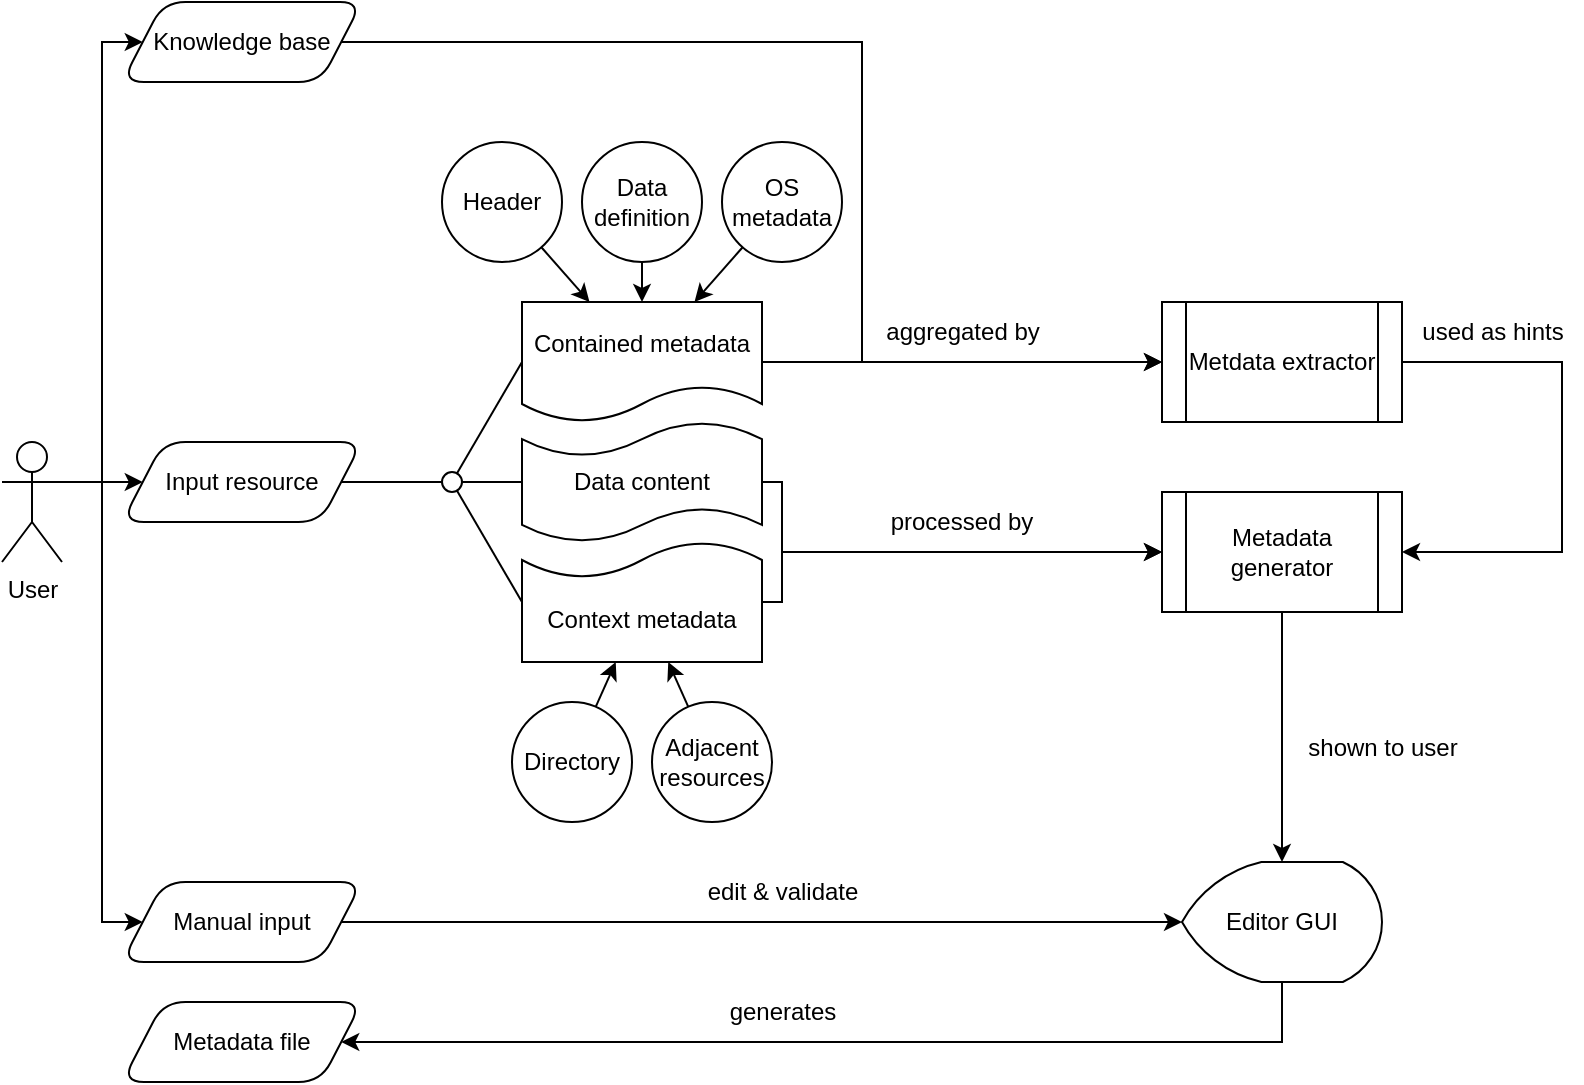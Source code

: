 <mxfile version="23.0.2" type="device" pages="5">
  <diagram name="Dataflow" id="twFDfBBDCctNn78zsZL4">
    <mxGraphModel dx="2074" dy="1196" grid="1" gridSize="10" guides="1" tooltips="1" connect="1" arrows="1" fold="1" page="1" pageScale="1" pageWidth="850" pageHeight="1100" math="0" shadow="0">
      <root>
        <mxCell id="0" />
        <mxCell id="1" parent="0" />
        <mxCell id="l9X7h50NV_1RRkOVu1JG-8" style="edgeStyle=orthogonalEdgeStyle;rounded=0;orthogonalLoop=1;jettySize=auto;html=1;exitX=1;exitY=0.5;exitDx=0;exitDy=0;endArrow=none;endFill=0;" parent="1" source="pmkD6WaBD-KvPrrnkrU6-1" target="l9X7h50NV_1RRkOVu1JG-6" edge="1">
          <mxGeometry relative="1" as="geometry" />
        </mxCell>
        <mxCell id="pmkD6WaBD-KvPrrnkrU6-1" value="Input resource" style="rounded=1;whiteSpace=wrap;html=1;shape=parallelogram;strokeWidth=1;perimeter=parallelogramPerimeter;arcSize=22;size=0.173;" parent="1" vertex="1">
          <mxGeometry x="90" y="260" width="120" height="40" as="geometry" />
        </mxCell>
        <mxCell id="oQwh4gqLP9rMvErosv-V-8" style="rounded=0;orthogonalLoop=1;jettySize=auto;html=1;" parent="1" source="pmkD6WaBD-KvPrrnkrU6-4" target="oQwh4gqLP9rMvErosv-V-1" edge="1">
          <mxGeometry relative="1" as="geometry" />
        </mxCell>
        <mxCell id="pmkD6WaBD-KvPrrnkrU6-4" value="Contained metadata" style="shape=document;whiteSpace=wrap;html=1;boundedLbl=1;" parent="1" vertex="1">
          <mxGeometry x="290" y="190" width="120" height="60" as="geometry" />
        </mxCell>
        <mxCell id="oQwh4gqLP9rMvErosv-V-9" style="rounded=0;orthogonalLoop=1;jettySize=auto;html=1;edgeStyle=orthogonalEdgeStyle;" parent="1" source="pmkD6WaBD-KvPrrnkrU6-5" target="oQwh4gqLP9rMvErosv-V-2" edge="1">
          <mxGeometry relative="1" as="geometry">
            <Array as="points">
              <mxPoint x="420" y="280" />
              <mxPoint x="420" y="315" />
            </Array>
          </mxGeometry>
        </mxCell>
        <mxCell id="pmkD6WaBD-KvPrrnkrU6-5" value="Data content" style="shape=tape;whiteSpace=wrap;html=1;size=0.286;" parent="1" vertex="1">
          <mxGeometry x="290" y="250" width="120" height="60" as="geometry" />
        </mxCell>
        <mxCell id="oQwh4gqLP9rMvErosv-V-10" style="rounded=0;orthogonalLoop=1;jettySize=auto;html=1;edgeStyle=orthogonalEdgeStyle;" parent="1" source="pmkD6WaBD-KvPrrnkrU6-6" target="oQwh4gqLP9rMvErosv-V-2" edge="1">
          <mxGeometry relative="1" as="geometry">
            <Array as="points">
              <mxPoint x="420" y="340" />
              <mxPoint x="420" y="315" />
            </Array>
          </mxGeometry>
        </mxCell>
        <mxCell id="pmkD6WaBD-KvPrrnkrU6-6" value="Context metadata" style="shape=document;whiteSpace=wrap;html=1;boundedLbl=1;rotation=0;horizontal=1;verticalAlign=middle;direction=west;" parent="1" vertex="1">
          <mxGeometry x="290" y="310" width="120" height="60" as="geometry" />
        </mxCell>
        <mxCell id="l9X7h50NV_1RRkOVu1JG-9" style="rounded=0;orthogonalLoop=1;jettySize=auto;html=1;entryX=0;entryY=0.5;entryDx=0;entryDy=0;endArrow=none;endFill=0;" parent="1" source="l9X7h50NV_1RRkOVu1JG-6" target="pmkD6WaBD-KvPrrnkrU6-4" edge="1">
          <mxGeometry relative="1" as="geometry">
            <mxPoint x="240" y="250" as="sourcePoint" />
          </mxGeometry>
        </mxCell>
        <mxCell id="l9X7h50NV_1RRkOVu1JG-10" style="edgeStyle=orthogonalEdgeStyle;rounded=0;orthogonalLoop=1;jettySize=auto;html=1;exitX=1;exitY=0.5;exitDx=0;exitDy=0;endArrow=none;endFill=0;" parent="1" source="l9X7h50NV_1RRkOVu1JG-6" target="pmkD6WaBD-KvPrrnkrU6-5" edge="1">
          <mxGeometry relative="1" as="geometry" />
        </mxCell>
        <mxCell id="l9X7h50NV_1RRkOVu1JG-11" style="rounded=0;orthogonalLoop=1;jettySize=auto;html=1;entryX=1;entryY=0.5;entryDx=0;entryDy=0;endArrow=none;endFill=0;" parent="1" source="l9X7h50NV_1RRkOVu1JG-6" target="pmkD6WaBD-KvPrrnkrU6-6" edge="1">
          <mxGeometry relative="1" as="geometry" />
        </mxCell>
        <mxCell id="l9X7h50NV_1RRkOVu1JG-6" value="" style="ellipse;whiteSpace=wrap;html=1;" parent="1" vertex="1">
          <mxGeometry x="250" y="275" width="10" height="10" as="geometry" />
        </mxCell>
        <mxCell id="oQwh4gqLP9rMvErosv-V-14" style="edgeStyle=orthogonalEdgeStyle;rounded=0;orthogonalLoop=1;jettySize=auto;html=1;" parent="1" source="l9X7h50NV_1RRkOVu1JG-12" target="oQwh4gqLP9rMvErosv-V-1" edge="1">
          <mxGeometry relative="1" as="geometry">
            <Array as="points">
              <mxPoint x="460" y="60" />
              <mxPoint x="460" y="220" />
            </Array>
          </mxGeometry>
        </mxCell>
        <mxCell id="l9X7h50NV_1RRkOVu1JG-12" value="Knowledge base" style="rounded=1;whiteSpace=wrap;html=1;shape=parallelogram;strokeWidth=1;perimeter=parallelogramPerimeter;arcSize=22;size=0.173;" parent="1" vertex="1">
          <mxGeometry x="90" y="40" width="120" height="40" as="geometry" />
        </mxCell>
        <mxCell id="l9X7h50NV_1RRkOVu1JG-21" style="rounded=0;orthogonalLoop=1;jettySize=auto;html=1;" parent="1" source="l9X7h50NV_1RRkOVu1JG-13" target="pmkD6WaBD-KvPrrnkrU6-4" edge="1">
          <mxGeometry relative="1" as="geometry" />
        </mxCell>
        <mxCell id="l9X7h50NV_1RRkOVu1JG-13" value="Header" style="ellipse;whiteSpace=wrap;html=1;" parent="1" vertex="1">
          <mxGeometry x="250" y="110" width="60" height="60" as="geometry" />
        </mxCell>
        <mxCell id="l9X7h50NV_1RRkOVu1JG-22" style="rounded=0;orthogonalLoop=1;jettySize=auto;html=1;" parent="1" source="l9X7h50NV_1RRkOVu1JG-14" target="pmkD6WaBD-KvPrrnkrU6-4" edge="1">
          <mxGeometry relative="1" as="geometry" />
        </mxCell>
        <mxCell id="l9X7h50NV_1RRkOVu1JG-14" value="Data definition" style="ellipse;whiteSpace=wrap;html=1;" parent="1" vertex="1">
          <mxGeometry x="320" y="110" width="60" height="60" as="geometry" />
        </mxCell>
        <mxCell id="l9X7h50NV_1RRkOVu1JG-23" style="rounded=0;orthogonalLoop=1;jettySize=auto;html=1;" parent="1" source="l9X7h50NV_1RRkOVu1JG-15" target="pmkD6WaBD-KvPrrnkrU6-4" edge="1">
          <mxGeometry relative="1" as="geometry">
            <mxPoint x="340" y="200" as="targetPoint" />
          </mxGeometry>
        </mxCell>
        <mxCell id="l9X7h50NV_1RRkOVu1JG-15" value="OS metadata" style="ellipse;whiteSpace=wrap;html=1;" parent="1" vertex="1">
          <mxGeometry x="390" y="110" width="60" height="60" as="geometry" />
        </mxCell>
        <mxCell id="oQwh4gqLP9rMvErosv-V-20" style="edgeStyle=orthogonalEdgeStyle;rounded=0;orthogonalLoop=1;jettySize=auto;html=1;exitX=1;exitY=0.5;exitDx=0;exitDy=0;" parent="1" source="l9X7h50NV_1RRkOVu1JG-16" target="oQwh4gqLP9rMvErosv-V-18" edge="1">
          <mxGeometry relative="1" as="geometry" />
        </mxCell>
        <mxCell id="l9X7h50NV_1RRkOVu1JG-16" value="Manual input" style="rounded=1;whiteSpace=wrap;html=1;shape=parallelogram;strokeWidth=1;perimeter=parallelogramPerimeter;arcSize=22;size=0.173;" parent="1" vertex="1">
          <mxGeometry x="90" y="480" width="120" height="40" as="geometry" />
        </mxCell>
        <mxCell id="l9X7h50NV_1RRkOVu1JG-18" style="edgeStyle=orthogonalEdgeStyle;rounded=0;orthogonalLoop=1;jettySize=auto;html=1;exitX=1;exitY=0.333;exitDx=0;exitDy=0;exitPerimeter=0;entryX=0;entryY=0.5;entryDx=0;entryDy=0;" parent="1" source="l9X7h50NV_1RRkOVu1JG-17" target="pmkD6WaBD-KvPrrnkrU6-1" edge="1">
          <mxGeometry relative="1" as="geometry">
            <Array as="points">
              <mxPoint x="80" y="280" />
              <mxPoint x="80" y="280" />
            </Array>
          </mxGeometry>
        </mxCell>
        <mxCell id="l9X7h50NV_1RRkOVu1JG-19" style="edgeStyle=orthogonalEdgeStyle;rounded=0;orthogonalLoop=1;jettySize=auto;html=1;exitX=1;exitY=0.333;exitDx=0;exitDy=0;exitPerimeter=0;entryX=0;entryY=0.5;entryDx=0;entryDy=0;" parent="1" source="l9X7h50NV_1RRkOVu1JG-17" target="l9X7h50NV_1RRkOVu1JG-12" edge="1">
          <mxGeometry relative="1" as="geometry">
            <Array as="points">
              <mxPoint x="80" y="280" />
              <mxPoint x="80" y="60" />
            </Array>
          </mxGeometry>
        </mxCell>
        <mxCell id="l9X7h50NV_1RRkOVu1JG-20" style="edgeStyle=orthogonalEdgeStyle;rounded=0;orthogonalLoop=1;jettySize=auto;html=1;exitX=1;exitY=0.333;exitDx=0;exitDy=0;exitPerimeter=0;entryX=0;entryY=0.5;entryDx=0;entryDy=0;" parent="1" source="l9X7h50NV_1RRkOVu1JG-17" target="l9X7h50NV_1RRkOVu1JG-16" edge="1">
          <mxGeometry relative="1" as="geometry">
            <Array as="points">
              <mxPoint x="80" y="280" />
              <mxPoint x="80" y="500" />
            </Array>
          </mxGeometry>
        </mxCell>
        <mxCell id="l9X7h50NV_1RRkOVu1JG-17" value="User" style="shape=umlActor;verticalLabelPosition=bottom;verticalAlign=top;html=1;outlineConnect=0;" parent="1" vertex="1">
          <mxGeometry x="30" y="260" width="30" height="60" as="geometry" />
        </mxCell>
        <mxCell id="l9X7h50NV_1RRkOVu1JG-24" style="rounded=0;orthogonalLoop=1;jettySize=auto;html=1;" parent="1" source="l9X7h50NV_1RRkOVu1JG-25" target="pmkD6WaBD-KvPrrnkrU6-6" edge="1">
          <mxGeometry relative="1" as="geometry">
            <mxPoint x="341" y="495" as="targetPoint" />
          </mxGeometry>
        </mxCell>
        <mxCell id="l9X7h50NV_1RRkOVu1JG-25" value="Directory" style="ellipse;whiteSpace=wrap;html=1;" parent="1" vertex="1">
          <mxGeometry x="285" y="390" width="60" height="60" as="geometry" />
        </mxCell>
        <mxCell id="l9X7h50NV_1RRkOVu1JG-26" style="rounded=0;orthogonalLoop=1;jettySize=auto;html=1;" parent="1" source="l9X7h50NV_1RRkOVu1JG-27" target="pmkD6WaBD-KvPrrnkrU6-6" edge="1">
          <mxGeometry relative="1" as="geometry">
            <mxPoint x="360" y="495" as="targetPoint" />
          </mxGeometry>
        </mxCell>
        <mxCell id="l9X7h50NV_1RRkOVu1JG-27" value="Adjacent resources" style="ellipse;whiteSpace=wrap;html=1;" parent="1" vertex="1">
          <mxGeometry x="355" y="390" width="60" height="60" as="geometry" />
        </mxCell>
        <mxCell id="oQwh4gqLP9rMvErosv-V-16" style="edgeStyle=orthogonalEdgeStyle;rounded=0;orthogonalLoop=1;jettySize=auto;html=1;exitX=1;exitY=0.5;exitDx=0;exitDy=0;entryX=1;entryY=0.5;entryDx=0;entryDy=0;" parent="1" source="oQwh4gqLP9rMvErosv-V-1" target="oQwh4gqLP9rMvErosv-V-2" edge="1">
          <mxGeometry relative="1" as="geometry">
            <Array as="points">
              <mxPoint x="810" y="220" />
              <mxPoint x="810" y="315" />
            </Array>
          </mxGeometry>
        </mxCell>
        <mxCell id="oQwh4gqLP9rMvErosv-V-1" value="Metdata extractor" style="shape=process;whiteSpace=wrap;html=1;backgroundOutline=1;" parent="1" vertex="1">
          <mxGeometry x="610" y="190" width="120" height="60" as="geometry" />
        </mxCell>
        <mxCell id="oQwh4gqLP9rMvErosv-V-2" value="Metadata generator" style="shape=process;whiteSpace=wrap;html=1;backgroundOutline=1;" parent="1" vertex="1">
          <mxGeometry x="610" y="285" width="120" height="60" as="geometry" />
        </mxCell>
        <mxCell id="oQwh4gqLP9rMvErosv-V-13" value="processed by" style="text;html=1;strokeColor=none;fillColor=none;align=center;verticalAlign=middle;whiteSpace=wrap;rounded=0;" parent="1" vertex="1">
          <mxGeometry x="470" y="285" width="80" height="30" as="geometry" />
        </mxCell>
        <mxCell id="oQwh4gqLP9rMvErosv-V-15" value="aggregated by" style="text;html=1;align=center;verticalAlign=middle;resizable=0;points=[];autosize=1;strokeColor=none;fillColor=none;" parent="1" vertex="1">
          <mxGeometry x="460" y="190" width="100" height="30" as="geometry" />
        </mxCell>
        <mxCell id="oQwh4gqLP9rMvErosv-V-17" value="used as hints" style="text;html=1;align=center;verticalAlign=middle;resizable=0;points=[];autosize=1;strokeColor=none;fillColor=none;" parent="1" vertex="1">
          <mxGeometry x="730" y="190" width="90" height="30" as="geometry" />
        </mxCell>
        <mxCell id="oQwh4gqLP9rMvErosv-V-24" style="edgeStyle=orthogonalEdgeStyle;rounded=0;orthogonalLoop=1;jettySize=auto;html=1;exitX=0.5;exitY=1;exitDx=0;exitDy=0;exitPerimeter=0;entryX=1;entryY=0.5;entryDx=0;entryDy=0;" parent="1" source="oQwh4gqLP9rMvErosv-V-18" target="oQwh4gqLP9rMvErosv-V-23" edge="1">
          <mxGeometry relative="1" as="geometry">
            <Array as="points">
              <mxPoint x="670" y="560" />
            </Array>
          </mxGeometry>
        </mxCell>
        <mxCell id="oQwh4gqLP9rMvErosv-V-18" value="Editor GUI" style="strokeWidth=1;html=1;shape=mxgraph.flowchart.display;whiteSpace=wrap;" parent="1" vertex="1">
          <mxGeometry x="620" y="470" width="100" height="60" as="geometry" />
        </mxCell>
        <mxCell id="oQwh4gqLP9rMvErosv-V-19" style="edgeStyle=orthogonalEdgeStyle;rounded=0;orthogonalLoop=1;jettySize=auto;html=1;exitX=0.5;exitY=1;exitDx=0;exitDy=0;entryX=0.5;entryY=0;entryDx=0;entryDy=0;entryPerimeter=0;" parent="1" source="oQwh4gqLP9rMvErosv-V-2" target="oQwh4gqLP9rMvErosv-V-18" edge="1">
          <mxGeometry relative="1" as="geometry" />
        </mxCell>
        <mxCell id="oQwh4gqLP9rMvErosv-V-21" value="shown to user" style="text;html=1;align=center;verticalAlign=middle;resizable=0;points=[];autosize=1;strokeColor=none;fillColor=none;" parent="1" vertex="1">
          <mxGeometry x="670" y="398" width="100" height="30" as="geometry" />
        </mxCell>
        <mxCell id="oQwh4gqLP9rMvErosv-V-22" value="edit &amp;amp; validate" style="text;html=1;align=center;verticalAlign=middle;resizable=0;points=[];autosize=1;strokeColor=none;fillColor=none;" parent="1" vertex="1">
          <mxGeometry x="370" y="470" width="100" height="30" as="geometry" />
        </mxCell>
        <mxCell id="oQwh4gqLP9rMvErosv-V-23" value="Metadata file" style="rounded=1;whiteSpace=wrap;html=1;shape=parallelogram;strokeWidth=1;perimeter=parallelogramPerimeter;arcSize=22;size=0.173;" parent="1" vertex="1">
          <mxGeometry x="90" y="540" width="120" height="40" as="geometry" />
        </mxCell>
        <mxCell id="oQwh4gqLP9rMvErosv-V-25" value="generates" style="text;html=1;align=center;verticalAlign=middle;resizable=0;points=[];autosize=1;strokeColor=none;fillColor=none;" parent="1" vertex="1">
          <mxGeometry x="380" y="530" width="80" height="30" as="geometry" />
        </mxCell>
      </root>
    </mxGraphModel>
  </diagram>
  <diagram id="Va7_oHg-ZqbHaHvRz__T" name="UI Sketch">
    <mxGraphModel dx="2280" dy="1925" grid="1" gridSize="10" guides="1" tooltips="1" connect="1" arrows="1" fold="1" page="1" pageScale="1" pageWidth="850" pageHeight="1100" math="0" shadow="0">
      <root>
        <mxCell id="0" />
        <mxCell id="1" parent="0" />
        <mxCell id="mPJjNSb4vXU_7Z99O6mo-328" value="" style="rounded=0;whiteSpace=wrap;html=1;" parent="1" vertex="1">
          <mxGeometry x="270" y="-592.5" width="160" height="112.5" as="geometry" />
        </mxCell>
        <mxCell id="mPJjNSb4vXU_7Z99O6mo-207" value="" style="rounded=0;whiteSpace=wrap;html=1;" parent="1" vertex="1">
          <mxGeometry x="-360" y="-440" width="180" height="70" as="geometry" />
        </mxCell>
        <mxCell id="mPJjNSb4vXU_7Z99O6mo-206" value="" style="rounded=0;whiteSpace=wrap;html=1;" parent="1" vertex="1">
          <mxGeometry x="-360" y="-540" width="180" height="60" as="geometry" />
        </mxCell>
        <mxCell id="mPJjNSb4vXU_7Z99O6mo-103" value="Data" style="rounded=0;whiteSpace=wrap;html=1;fillColor=#f5f5f5;fontColor=#333333;strokeColor=#666666;" parent="1" vertex="1">
          <mxGeometry x="-360" y="-560" width="40" height="20" as="geometry" />
        </mxCell>
        <mxCell id="mPJjNSb4vXU_7Z99O6mo-104" value="" style="rounded=0;whiteSpace=wrap;html=1;fillColor=#f5f5f5;fontColor=#333333;strokeColor=#666666;" parent="1" vertex="1">
          <mxGeometry x="-360" y="-540" width="100" height="50" as="geometry" />
        </mxCell>
        <mxCell id="mPJjNSb4vXU_7Z99O6mo-250" style="edgeStyle=orthogonalEdgeStyle;rounded=0;orthogonalLoop=1;jettySize=auto;html=1;exitX=0;exitY=0.5;exitDx=0;exitDy=0;dashed=1;fillColor=#dae8fc;gradientColor=#7ea6e0;strokeColor=#98B2FC;" parent="1" source="mPJjNSb4vXU_7Z99O6mo-105" target="mPJjNSb4vXU_7Z99O6mo-248" edge="1">
          <mxGeometry relative="1" as="geometry" />
        </mxCell>
        <mxCell id="mPJjNSb4vXU_7Z99O6mo-105" value="Load data..." style="rounded=0;whiteSpace=wrap;html=1;fillColor=#f5f5f5;fontColor=#333333;strokeColor=#666666;" parent="1" vertex="1">
          <mxGeometry x="-360" y="-540" width="100" height="20" as="geometry" />
        </mxCell>
        <mxCell id="mPJjNSb4vXU_7Z99O6mo-249" style="edgeStyle=orthogonalEdgeStyle;rounded=0;orthogonalLoop=1;jettySize=auto;html=1;exitX=0;exitY=0.5;exitDx=0;exitDy=0;entryX=1;entryY=0.5;entryDx=0;entryDy=0;fillColor=#dae8fc;strokeColor=#98B2FC;dashed=1;gradientColor=#7ea6e0;" parent="1" source="mPJjNSb4vXU_7Z99O6mo-178" target="mPJjNSb4vXU_7Z99O6mo-248" edge="1">
          <mxGeometry relative="1" as="geometry" />
        </mxCell>
        <mxCell id="mPJjNSb4vXU_7Z99O6mo-178" value="Load meta..." style="rounded=0;whiteSpace=wrap;html=1;fillColor=#f5f5f5;fontColor=#333333;strokeColor=#666666;" parent="1" vertex="1">
          <mxGeometry x="-360" y="-510" width="100" height="20" as="geometry" />
        </mxCell>
        <mxCell id="mPJjNSb4vXU_7Z99O6mo-179" value="" style="endArrow=none;html=1;rounded=0;" parent="1" edge="1">
          <mxGeometry width="50" height="50" relative="1" as="geometry">
            <mxPoint x="-325" y="-515" as="sourcePoint" />
            <mxPoint x="-295" y="-515" as="targetPoint" />
          </mxGeometry>
        </mxCell>
        <mxCell id="mPJjNSb4vXU_7Z99O6mo-192" value="KB" style="rounded=0;whiteSpace=wrap;html=1;fillColor=#f5f5f5;fontColor=#333333;strokeColor=#666666;" parent="1" vertex="1">
          <mxGeometry x="-320" y="-460" width="40" height="20" as="geometry" />
        </mxCell>
        <mxCell id="mPJjNSb4vXU_7Z99O6mo-193" value="" style="rounded=0;whiteSpace=wrap;html=1;fillColor=#f5f5f5;fontColor=#333333;strokeColor=#666666;" parent="1" vertex="1">
          <mxGeometry x="-320" y="-440" width="100" height="60" as="geometry" />
        </mxCell>
        <mxCell id="mPJjNSb4vXU_7Z99O6mo-402" style="edgeStyle=orthogonalEdgeStyle;rounded=0;orthogonalLoop=1;jettySize=auto;html=1;exitX=1;exitY=0.5;exitDx=0;exitDy=0;entryX=0;entryY=0.5;entryDx=0;entryDy=0;fillColor=#dae8fc;strokeColor=#98B2FC;dashed=1;gradientColor=#7ea6e0;" parent="1" source="mPJjNSb4vXU_7Z99O6mo-198" target="mPJjNSb4vXU_7Z99O6mo-355" edge="1">
          <mxGeometry relative="1" as="geometry">
            <Array as="points">
              <mxPoint x="-150" y="-430" />
              <mxPoint x="-150" y="-450" />
              <mxPoint x="580" y="-450" />
              <mxPoint x="580" y="-210" />
            </Array>
          </mxGeometry>
        </mxCell>
        <mxCell id="mPJjNSb4vXU_7Z99O6mo-198" value="Create KB..." style="rounded=0;whiteSpace=wrap;html=1;fillColor=#f5f5f5;fontColor=#333333;strokeColor=#666666;" parent="1" vertex="1">
          <mxGeometry x="-320" y="-440" width="100" height="20" as="geometry" />
        </mxCell>
        <mxCell id="mPJjNSb4vXU_7Z99O6mo-344" style="edgeStyle=orthogonalEdgeStyle;rounded=0;orthogonalLoop=1;jettySize=auto;html=1;exitX=1;exitY=0.5;exitDx=0;exitDy=0;fillColor=#dae8fc;strokeColor=#98B2FC;dashed=1;gradientColor=#7ea6e0;" parent="1" source="mPJjNSb4vXU_7Z99O6mo-199" target="mPJjNSb4vXU_7Z99O6mo-343" edge="1">
          <mxGeometry relative="1" as="geometry" />
        </mxCell>
        <mxCell id="mPJjNSb4vXU_7Z99O6mo-199" value="Load KB..." style="rounded=0;whiteSpace=wrap;html=1;fillColor=#f5f5f5;fontColor=#333333;strokeColor=#666666;" parent="1" vertex="1">
          <mxGeometry x="-320" y="-420" width="100" height="20" as="geometry" />
        </mxCell>
        <mxCell id="mPJjNSb4vXU_7Z99O6mo-336" style="edgeStyle=orthogonalEdgeStyle;rounded=0;orthogonalLoop=1;jettySize=auto;html=1;exitX=1;exitY=0.5;exitDx=0;exitDy=0;entryX=0;entryY=0.5;entryDx=0;entryDy=0;fillColor=#dae8fc;strokeColor=#98B2FC;dashed=1;gradientColor=#7ea6e0;" parent="1" source="mPJjNSb4vXU_7Z99O6mo-200" target="mPJjNSb4vXU_7Z99O6mo-257" edge="1">
          <mxGeometry relative="1" as="geometry">
            <Array as="points">
              <mxPoint x="-150" y="-390" />
              <mxPoint x="-150" y="-360" />
              <mxPoint x="100" y="-360" />
              <mxPoint x="100" y="-210" />
            </Array>
          </mxGeometry>
        </mxCell>
        <mxCell id="mPJjNSb4vXU_7Z99O6mo-200" value="Manage KBs" style="rounded=0;whiteSpace=wrap;html=1;fillColor=#f5f5f5;fontColor=#333333;strokeColor=#666666;" parent="1" vertex="1">
          <mxGeometry x="-320" y="-400" width="100" height="20" as="geometry" />
        </mxCell>
        <mxCell id="mPJjNSb4vXU_7Z99O6mo-202" value="KB" style="rounded=0;whiteSpace=wrap;html=1;" parent="1" vertex="1">
          <mxGeometry x="-320" y="-560" width="40" height="20" as="geometry" />
        </mxCell>
        <mxCell id="mPJjNSb4vXU_7Z99O6mo-203" value="Data" style="rounded=0;whiteSpace=wrap;html=1;" parent="1" vertex="1">
          <mxGeometry x="-360" y="-460" width="40" height="20" as="geometry" />
        </mxCell>
        <mxCell id="mPJjNSb4vXU_7Z99O6mo-204" value="" style="rounded=0;whiteSpace=wrap;html=1;" parent="1" vertex="1">
          <mxGeometry x="-280" y="-460" width="100" height="20" as="geometry" />
        </mxCell>
        <mxCell id="mPJjNSb4vXU_7Z99O6mo-205" value="" style="rounded=0;whiteSpace=wrap;html=1;" parent="1" vertex="1">
          <mxGeometry x="-280" y="-560" width="100" height="20" as="geometry" />
        </mxCell>
        <mxCell id="mPJjNSb4vXU_7Z99O6mo-209" value="" style="group" parent="1" vertex="1" connectable="0">
          <mxGeometry x="-360" y="-950" width="440" height="350" as="geometry" />
        </mxCell>
        <mxCell id="mPJjNSb4vXU_7Z99O6mo-58" value="" style="rounded=0;whiteSpace=wrap;html=1;fillColor=default;fontStyle=0" parent="mPJjNSb4vXU_7Z99O6mo-209" vertex="1">
          <mxGeometry y="70" width="440" height="280" as="geometry" />
        </mxCell>
        <mxCell id="mPJjNSb4vXU_7Z99O6mo-77" value="" style="rounded=0;whiteSpace=wrap;html=1;" parent="mPJjNSb4vXU_7Z99O6mo-209" vertex="1">
          <mxGeometry y="30" width="440" height="20" as="geometry" />
        </mxCell>
        <mxCell id="mPJjNSb4vXU_7Z99O6mo-78" value="" style="rounded=0;whiteSpace=wrap;html=1;" parent="mPJjNSb4vXU_7Z99O6mo-209" vertex="1">
          <mxGeometry x="420" y="30" width="20" height="20" as="geometry" />
        </mxCell>
        <mxCell id="mPJjNSb4vXU_7Z99O6mo-79" value="" style="rounded=0;whiteSpace=wrap;html=1;" parent="mPJjNSb4vXU_7Z99O6mo-209" vertex="1">
          <mxGeometry x="400" y="30" width="20" height="20" as="geometry" />
        </mxCell>
        <mxCell id="mPJjNSb4vXU_7Z99O6mo-80" value="" style="rounded=0;whiteSpace=wrap;html=1;" parent="mPJjNSb4vXU_7Z99O6mo-209" vertex="1">
          <mxGeometry x="380" y="30" width="20" height="20" as="geometry" />
        </mxCell>
        <mxCell id="mPJjNSb4vXU_7Z99O6mo-81" value="" style="rounded=0;whiteSpace=wrap;html=1;" parent="mPJjNSb4vXU_7Z99O6mo-209" vertex="1">
          <mxGeometry x="405" y="35" width="10" height="10" as="geometry" />
        </mxCell>
        <mxCell id="mPJjNSb4vXU_7Z99O6mo-82" value="" style="endArrow=none;html=1;rounded=0;" parent="mPJjNSb4vXU_7Z99O6mo-209" edge="1">
          <mxGeometry width="50" height="50" relative="1" as="geometry">
            <mxPoint x="385" y="39.95" as="sourcePoint" />
            <mxPoint x="395" y="39.95" as="targetPoint" />
          </mxGeometry>
        </mxCell>
        <mxCell id="mPJjNSb4vXU_7Z99O6mo-83" value="" style="endArrow=none;html=1;rounded=0;" parent="mPJjNSb4vXU_7Z99O6mo-209" edge="1">
          <mxGeometry width="50" height="50" relative="1" as="geometry">
            <mxPoint x="425" y="45" as="sourcePoint" />
            <mxPoint x="435" y="35" as="targetPoint" />
          </mxGeometry>
        </mxCell>
        <mxCell id="mPJjNSb4vXU_7Z99O6mo-84" value="" style="endArrow=none;html=1;rounded=0;" parent="mPJjNSb4vXU_7Z99O6mo-209" edge="1">
          <mxGeometry width="50" height="50" relative="1" as="geometry">
            <mxPoint x="435" y="45" as="sourcePoint" />
            <mxPoint x="425" y="35" as="targetPoint" />
          </mxGeometry>
        </mxCell>
        <mxCell id="mPJjNSb4vXU_7Z99O6mo-85" value="MetaMake" style="text;html=1;strokeColor=none;fillColor=none;align=left;verticalAlign=middle;whiteSpace=wrap;rounded=0;" parent="mPJjNSb4vXU_7Z99O6mo-209" vertex="1">
          <mxGeometry x="30" y="32.5" width="120" height="15" as="geometry" />
        </mxCell>
        <mxCell id="mPJjNSb4vXU_7Z99O6mo-86" value="" style="rounded=0;whiteSpace=wrap;html=1;" parent="mPJjNSb4vXU_7Z99O6mo-209" vertex="1">
          <mxGeometry x="10" y="35" width="10" height="10" as="geometry" />
        </mxCell>
        <mxCell id="mPJjNSb4vXU_7Z99O6mo-90" value="" style="rounded=0;whiteSpace=wrap;html=1;" parent="mPJjNSb4vXU_7Z99O6mo-209" vertex="1">
          <mxGeometry y="50" width="440" height="20" as="geometry" />
        </mxCell>
        <mxCell id="mPJjNSb4vXU_7Z99O6mo-95" value="Process" style="rounded=0;whiteSpace=wrap;html=1;" parent="mPJjNSb4vXU_7Z99O6mo-209" vertex="1">
          <mxGeometry x="340" y="310" width="90" height="30" as="geometry" />
        </mxCell>
        <mxCell id="mPJjNSb4vXU_7Z99O6mo-102" value="Data" style="rounded=0;whiteSpace=wrap;html=1;" parent="mPJjNSb4vXU_7Z99O6mo-209" vertex="1">
          <mxGeometry y="50" width="40" height="20" as="geometry" />
        </mxCell>
        <mxCell id="mPJjNSb4vXU_7Z99O6mo-107" value="loaded_data.csv" style="text;html=1;strokeColor=none;fillColor=none;align=center;verticalAlign=middle;whiteSpace=wrap;rounded=0;" parent="mPJjNSb4vXU_7Z99O6mo-209" vertex="1">
          <mxGeometry x="5" y="75" width="110" height="30" as="geometry" />
        </mxCell>
        <mxCell id="mPJjNSb4vXU_7Z99O6mo-108" value="" style="rounded=0;whiteSpace=wrap;html=1;" parent="mPJjNSb4vXU_7Z99O6mo-209" vertex="1">
          <mxGeometry x="10" y="105" width="400" height="105" as="geometry" />
        </mxCell>
        <mxCell id="mPJjNSb4vXU_7Z99O6mo-109" value="data_preview" style="text;html=1;strokeColor=none;fillColor=none;align=center;verticalAlign=middle;whiteSpace=wrap;rounded=0;" parent="mPJjNSb4vXU_7Z99O6mo-209" vertex="1">
          <mxGeometry x="10" y="105" width="110" height="20" as="geometry" />
        </mxCell>
        <mxCell id="mPJjNSb4vXU_7Z99O6mo-112" value="..." style="text;html=1;strokeColor=none;fillColor=none;align=center;verticalAlign=middle;whiteSpace=wrap;rounded=0;" parent="mPJjNSb4vXU_7Z99O6mo-209" vertex="1">
          <mxGeometry x="130" y="105" width="110" height="20" as="geometry" />
        </mxCell>
        <mxCell id="mPJjNSb4vXU_7Z99O6mo-113" value="..." style="text;html=1;strokeColor=none;fillColor=none;align=center;verticalAlign=middle;whiteSpace=wrap;rounded=0;" parent="mPJjNSb4vXU_7Z99O6mo-209" vertex="1">
          <mxGeometry x="260" y="105" width="110" height="20" as="geometry" />
        </mxCell>
        <mxCell id="mPJjNSb4vXU_7Z99O6mo-114" value="..." style="text;html=1;strokeColor=none;fillColor=none;align=center;verticalAlign=middle;whiteSpace=wrap;rounded=0;" parent="mPJjNSb4vXU_7Z99O6mo-209" vertex="1">
          <mxGeometry x="10" y="125" width="110" height="20" as="geometry" />
        </mxCell>
        <mxCell id="mPJjNSb4vXU_7Z99O6mo-115" value="..." style="text;html=1;strokeColor=none;fillColor=none;align=center;verticalAlign=middle;whiteSpace=wrap;rounded=0;" parent="mPJjNSb4vXU_7Z99O6mo-209" vertex="1">
          <mxGeometry x="10" y="147.5" width="110" height="20" as="geometry" />
        </mxCell>
        <mxCell id="mPJjNSb4vXU_7Z99O6mo-116" value="..." style="text;html=1;strokeColor=none;fillColor=none;align=center;verticalAlign=middle;whiteSpace=wrap;rounded=0;" parent="mPJjNSb4vXU_7Z99O6mo-209" vertex="1">
          <mxGeometry x="10" y="167.5" width="110" height="20" as="geometry" />
        </mxCell>
        <mxCell id="mPJjNSb4vXU_7Z99O6mo-117" value="..." style="text;html=1;strokeColor=none;fillColor=none;align=center;verticalAlign=middle;whiteSpace=wrap;rounded=0;" parent="mPJjNSb4vXU_7Z99O6mo-209" vertex="1">
          <mxGeometry x="130" y="172.5" width="110" height="20" as="geometry" />
        </mxCell>
        <mxCell id="mPJjNSb4vXU_7Z99O6mo-118" value="..." style="text;html=1;strokeColor=none;fillColor=none;align=center;verticalAlign=middle;whiteSpace=wrap;rounded=0;" parent="mPJjNSb4vXU_7Z99O6mo-209" vertex="1">
          <mxGeometry x="130" y="152.5" width="110" height="20" as="geometry" />
        </mxCell>
        <mxCell id="mPJjNSb4vXU_7Z99O6mo-119" value="..." style="text;html=1;strokeColor=none;fillColor=none;align=center;verticalAlign=middle;whiteSpace=wrap;rounded=0;" parent="mPJjNSb4vXU_7Z99O6mo-209" vertex="1">
          <mxGeometry x="130" y="130" width="110" height="20" as="geometry" />
        </mxCell>
        <mxCell id="mPJjNSb4vXU_7Z99O6mo-120" value="..." style="text;html=1;strokeColor=none;fillColor=none;align=center;verticalAlign=middle;whiteSpace=wrap;rounded=0;" parent="mPJjNSb4vXU_7Z99O6mo-209" vertex="1">
          <mxGeometry x="260" y="172.5" width="110" height="20" as="geometry" />
        </mxCell>
        <mxCell id="mPJjNSb4vXU_7Z99O6mo-121" value="..." style="text;html=1;strokeColor=none;fillColor=none;align=center;verticalAlign=middle;whiteSpace=wrap;rounded=0;" parent="mPJjNSb4vXU_7Z99O6mo-209" vertex="1">
          <mxGeometry x="260" y="152.5" width="110" height="20" as="geometry" />
        </mxCell>
        <mxCell id="mPJjNSb4vXU_7Z99O6mo-122" value="..." style="text;html=1;strokeColor=none;fillColor=none;align=center;verticalAlign=middle;whiteSpace=wrap;rounded=0;" parent="mPJjNSb4vXU_7Z99O6mo-209" vertex="1">
          <mxGeometry x="260" y="130" width="110" height="20" as="geometry" />
        </mxCell>
        <mxCell id="mPJjNSb4vXU_7Z99O6mo-69" value="" style="rounded=1;whiteSpace=wrap;html=1;" parent="mPJjNSb4vXU_7Z99O6mo-209" vertex="1">
          <mxGeometry x="410" y="125" width="20" height="65" as="geometry" />
        </mxCell>
        <mxCell id="mPJjNSb4vXU_7Z99O6mo-70" value="" style="rounded=1;whiteSpace=wrap;html=1;" parent="mPJjNSb4vXU_7Z99O6mo-209" vertex="1">
          <mxGeometry x="410" y="105" width="20" height="20" as="geometry" />
        </mxCell>
        <mxCell id="mPJjNSb4vXU_7Z99O6mo-71" value="" style="rounded=1;whiteSpace=wrap;html=1;" parent="mPJjNSb4vXU_7Z99O6mo-209" vertex="1">
          <mxGeometry x="410" y="190" width="20" height="20" as="geometry" />
        </mxCell>
        <mxCell id="mPJjNSb4vXU_7Z99O6mo-72" value="" style="rounded=1;whiteSpace=wrap;html=1;" parent="mPJjNSb4vXU_7Z99O6mo-209" vertex="1">
          <mxGeometry x="410" y="125" width="20" height="25" as="geometry" />
        </mxCell>
        <mxCell id="mPJjNSb4vXU_7Z99O6mo-73" value="" style="triangle;whiteSpace=wrap;html=1;rotation=-90;" parent="mPJjNSb4vXU_7Z99O6mo-209" vertex="1">
          <mxGeometry x="415" y="110" width="10" height="10" as="geometry" />
        </mxCell>
        <mxCell id="mPJjNSb4vXU_7Z99O6mo-74" value="" style="triangle;whiteSpace=wrap;html=1;rotation=90;" parent="mPJjNSb4vXU_7Z99O6mo-209" vertex="1">
          <mxGeometry x="415" y="195" width="10" height="10" as="geometry" />
        </mxCell>
        <mxCell id="mPJjNSb4vXU_7Z99O6mo-191" value="KB" style="rounded=0;whiteSpace=wrap;html=1;" parent="mPJjNSb4vXU_7Z99O6mo-209" vertex="1">
          <mxGeometry x="40" y="50" width="40" height="20" as="geometry" />
        </mxCell>
        <mxCell id="mTYTUyKdUDrgH5jALXdB-5" value="Formát KB" style="text;html=1;strokeColor=none;fillColor=none;align=left;verticalAlign=middle;whiteSpace=wrap;rounded=0;" parent="mPJjNSb4vXU_7Z99O6mo-209" vertex="1">
          <mxGeometry x="10" y="210" width="120" height="30" as="geometry" />
        </mxCell>
        <mxCell id="mTYTUyKdUDrgH5jALXdB-1" value="" style="rounded=0;whiteSpace=wrap;html=1;" parent="mPJjNSb4vXU_7Z99O6mo-209" vertex="1">
          <mxGeometry x="10" y="240" width="120" height="20" as="geometry" />
        </mxCell>
        <mxCell id="mTYTUyKdUDrgH5jALXdB-2" value="" style="rounded=1;whiteSpace=wrap;html=1;" parent="mPJjNSb4vXU_7Z99O6mo-209" vertex="1">
          <mxGeometry x="110" y="240" width="20" height="20" as="geometry" />
        </mxCell>
        <mxCell id="mTYTUyKdUDrgH5jALXdB-3" value="" style="triangle;whiteSpace=wrap;html=1;rotation=90;" parent="mPJjNSb4vXU_7Z99O6mo-209" vertex="1">
          <mxGeometry x="115" y="245" width="10" height="10" as="geometry" />
        </mxCell>
        <mxCell id="mTYTUyKdUDrgH5jALXdB-4" value="DCAT-AP" style="rounded=0;whiteSpace=wrap;html=1;" parent="mPJjNSb4vXU_7Z99O6mo-209" vertex="1">
          <mxGeometry x="10" y="240" width="100" height="20" as="geometry" />
        </mxCell>
        <mxCell id="mTYTUyKdUDrgH5jALXdB-6" value="Knowledge Base" style="text;html=1;strokeColor=none;fillColor=none;align=center;verticalAlign=middle;whiteSpace=wrap;rounded=0;" parent="mPJjNSb4vXU_7Z99O6mo-209" vertex="1">
          <mxGeometry x="150" y="210" width="120" height="30" as="geometry" />
        </mxCell>
        <mxCell id="mTYTUyKdUDrgH5jALXdB-7" value="XYZ Inc. KB" style="rounded=0;whiteSpace=wrap;html=1;align=left;" parent="mPJjNSb4vXU_7Z99O6mo-209" vertex="1">
          <mxGeometry x="150" y="240" width="120" height="20" as="geometry" />
        </mxCell>
        <mxCell id="mTYTUyKdUDrgH5jALXdB-8" value="" style="rounded=1;whiteSpace=wrap;html=1;" parent="mPJjNSb4vXU_7Z99O6mo-209" vertex="1">
          <mxGeometry x="250" y="240" width="20" height="20" as="geometry" />
        </mxCell>
        <mxCell id="mTYTUyKdUDrgH5jALXdB-9" value="" style="triangle;whiteSpace=wrap;html=1;rotation=-90;" parent="mPJjNSb4vXU_7Z99O6mo-209" vertex="1">
          <mxGeometry x="255" y="245" width="10" height="10" as="geometry" />
        </mxCell>
        <mxCell id="mTYTUyKdUDrgH5jALXdB-10" value="" style="rounded=0;whiteSpace=wrap;html=1;" parent="mPJjNSb4vXU_7Z99O6mo-209" vertex="1">
          <mxGeometry x="150" y="260" width="120" height="40" as="geometry" />
        </mxCell>
        <mxCell id="mTYTUyKdUDrgH5jALXdB-13" value="Manage ..." style="rounded=0;whiteSpace=wrap;html=1;align=left;" parent="mPJjNSb4vXU_7Z99O6mo-209" vertex="1">
          <mxGeometry x="150" y="280" width="120" height="20" as="geometry" />
        </mxCell>
        <mxCell id="mTYTUyKdUDrgH5jALXdB-14" value="XYZ Inc. KB" style="rounded=0;whiteSpace=wrap;html=1;align=left;fillColor=#f5f5f5;fontColor=#333333;strokeColor=#666666;" parent="mPJjNSb4vXU_7Z99O6mo-209" vertex="1">
          <mxGeometry x="150" y="260" width="120" height="20" as="geometry" />
        </mxCell>
        <mxCell id="mPJjNSb4vXU_7Z99O6mo-208" style="edgeStyle=orthogonalEdgeStyle;rounded=0;orthogonalLoop=1;jettySize=auto;html=1;exitX=1;exitY=0.5;exitDx=0;exitDy=0;fillColor=#dae8fc;strokeColor=#98B2FC;dashed=1;gradientColor=#7ea6e0;" parent="1" source="mPJjNSb4vXU_7Z99O6mo-95" target="mPJjNSb4vXU_7Z99O6mo-124" edge="1">
          <mxGeometry relative="1" as="geometry" />
        </mxCell>
        <mxCell id="mPJjNSb4vXU_7Z99O6mo-124" value="" style="rounded=0;whiteSpace=wrap;html=1;fillColor=default;fontStyle=0" parent="1" vertex="1">
          <mxGeometry x="120" y="-880" width="440" height="280" as="geometry" />
        </mxCell>
        <mxCell id="mPJjNSb4vXU_7Z99O6mo-126" value="" style="rounded=0;whiteSpace=wrap;html=1;" parent="1" vertex="1">
          <mxGeometry x="120" y="-920" width="440" height="20" as="geometry" />
        </mxCell>
        <mxCell id="mPJjNSb4vXU_7Z99O6mo-127" value="" style="rounded=0;whiteSpace=wrap;html=1;" parent="1" vertex="1">
          <mxGeometry x="540" y="-920" width="20" height="20" as="geometry" />
        </mxCell>
        <mxCell id="mPJjNSb4vXU_7Z99O6mo-128" value="" style="rounded=0;whiteSpace=wrap;html=1;" parent="1" vertex="1">
          <mxGeometry x="520" y="-920" width="20" height="20" as="geometry" />
        </mxCell>
        <mxCell id="mPJjNSb4vXU_7Z99O6mo-129" value="" style="rounded=0;whiteSpace=wrap;html=1;" parent="1" vertex="1">
          <mxGeometry x="500" y="-920" width="20" height="20" as="geometry" />
        </mxCell>
        <mxCell id="mPJjNSb4vXU_7Z99O6mo-130" value="" style="rounded=0;whiteSpace=wrap;html=1;" parent="1" vertex="1">
          <mxGeometry x="525" y="-915" width="10" height="10" as="geometry" />
        </mxCell>
        <mxCell id="mPJjNSb4vXU_7Z99O6mo-131" value="" style="endArrow=none;html=1;rounded=0;" parent="1" edge="1">
          <mxGeometry width="50" height="50" relative="1" as="geometry">
            <mxPoint x="505" y="-910.05" as="sourcePoint" />
            <mxPoint x="515" y="-910.05" as="targetPoint" />
          </mxGeometry>
        </mxCell>
        <mxCell id="mPJjNSb4vXU_7Z99O6mo-132" value="" style="endArrow=none;html=1;rounded=0;" parent="1" edge="1">
          <mxGeometry width="50" height="50" relative="1" as="geometry">
            <mxPoint x="545" y="-905" as="sourcePoint" />
            <mxPoint x="555" y="-915" as="targetPoint" />
          </mxGeometry>
        </mxCell>
        <mxCell id="mPJjNSb4vXU_7Z99O6mo-133" value="" style="endArrow=none;html=1;rounded=0;" parent="1" edge="1">
          <mxGeometry width="50" height="50" relative="1" as="geometry">
            <mxPoint x="555" y="-905" as="sourcePoint" />
            <mxPoint x="545" y="-915" as="targetPoint" />
          </mxGeometry>
        </mxCell>
        <mxCell id="mPJjNSb4vXU_7Z99O6mo-134" value="MetaMake - Summary" style="text;html=1;strokeColor=none;fillColor=none;align=left;verticalAlign=middle;whiteSpace=wrap;rounded=0;" parent="1" vertex="1">
          <mxGeometry x="150" y="-917.5" width="140" height="15" as="geometry" />
        </mxCell>
        <mxCell id="mPJjNSb4vXU_7Z99O6mo-135" value="" style="rounded=0;whiteSpace=wrap;html=1;" parent="1" vertex="1">
          <mxGeometry x="130" y="-915" width="10" height="10" as="geometry" />
        </mxCell>
        <mxCell id="mPJjNSb4vXU_7Z99O6mo-137" value="" style="rounded=0;whiteSpace=wrap;html=1;" parent="1" vertex="1">
          <mxGeometry x="120" y="-900" width="440" height="20" as="geometry" />
        </mxCell>
        <mxCell id="mPJjNSb4vXU_7Z99O6mo-145" value="File" style="rounded=0;whiteSpace=wrap;html=1;" parent="1" vertex="1">
          <mxGeometry x="120" y="-900" width="40" height="20" as="geometry" />
        </mxCell>
        <mxCell id="mPJjNSb4vXU_7Z99O6mo-167" value="Názov" style="text;html=1;strokeColor=none;fillColor=none;align=left;verticalAlign=middle;whiteSpace=wrap;rounded=0;" parent="1" vertex="1">
          <mxGeometry x="130" y="-850" width="120" height="30" as="geometry" />
        </mxCell>
        <mxCell id="mPJjNSb4vXU_7Z99O6mo-168" value="sample dataset" style="rounded=0;whiteSpace=wrap;html=1;" parent="1" vertex="1">
          <mxGeometry x="270" y="-845" width="170" height="20" as="geometry" />
        </mxCell>
        <mxCell id="mPJjNSb4vXU_7Z99O6mo-169" value="Popis" style="text;html=1;strokeColor=none;fillColor=none;align=left;verticalAlign=middle;whiteSpace=wrap;rounded=0;" parent="1" vertex="1">
          <mxGeometry x="130" y="-825" width="120" height="30" as="geometry" />
        </mxCell>
        <mxCell id="mPJjNSb4vXU_7Z99O6mo-170" value="dataset containing some sample data" style="rounded=0;whiteSpace=wrap;html=1;" parent="1" vertex="1">
          <mxGeometry x="270" y="-820" width="170" height="40" as="geometry" />
        </mxCell>
        <mxCell id="mPJjNSb4vXU_7Z99O6mo-174" value="sample, test, data" style="rounded=0;whiteSpace=wrap;html=1;" parent="1" vertex="1">
          <mxGeometry x="270" y="-775" width="170" height="25" as="geometry" />
        </mxCell>
        <mxCell id="mPJjNSb4vXU_7Z99O6mo-175" value="Kľúčové slová" style="text;html=1;strokeColor=none;fillColor=none;align=left;verticalAlign=middle;whiteSpace=wrap;rounded=0;" parent="1" vertex="1">
          <mxGeometry x="130" y="-780" width="120" height="30" as="geometry" />
        </mxCell>
        <mxCell id="mPJjNSb4vXU_7Z99O6mo-177" value="..." style="text;html=1;strokeColor=none;fillColor=none;align=left;verticalAlign=middle;whiteSpace=wrap;rounded=0;" parent="1" vertex="1">
          <mxGeometry x="130" y="-740" width="120" height="30" as="geometry" />
        </mxCell>
        <mxCell id="mPJjNSb4vXU_7Z99O6mo-184" value="Generated" style="text;html=1;strokeColor=none;fillColor=none;align=center;verticalAlign=middle;whiteSpace=wrap;rounded=0;" parent="1" vertex="1">
          <mxGeometry x="290" y="-875" width="120" height="30" as="geometry" />
        </mxCell>
        <mxCell id="mPJjNSb4vXU_7Z99O6mo-212" value="KB" style="rounded=0;whiteSpace=wrap;html=1;" parent="1" vertex="1">
          <mxGeometry x="160" y="-900" width="40" height="20" as="geometry" />
        </mxCell>
        <mxCell id="mPJjNSb4vXU_7Z99O6mo-245" style="edgeStyle=orthogonalEdgeStyle;rounded=0;orthogonalLoop=1;jettySize=auto;html=1;exitX=1;exitY=0.5;exitDx=0;exitDy=0;fillColor=#dae8fc;strokeColor=#98B2FC;dashed=1;gradientColor=#7ea6e0;" parent="1" source="mPJjNSb4vXU_7Z99O6mo-213" target="mPJjNSb4vXU_7Z99O6mo-1" edge="1">
          <mxGeometry relative="1" as="geometry" />
        </mxCell>
        <mxCell id="mPJjNSb4vXU_7Z99O6mo-213" value="Export" style="rounded=0;whiteSpace=wrap;html=1;" parent="1" vertex="1">
          <mxGeometry x="460" y="-640" width="90" height="30" as="geometry" />
        </mxCell>
        <mxCell id="mPJjNSb4vXU_7Z99O6mo-239" value="ABC Inc. KB" style="rounded=0;whiteSpace=wrap;html=1;align=left;" parent="1" vertex="1">
          <mxGeometry x="280" y="-635" width="120" height="20" as="geometry" />
        </mxCell>
        <mxCell id="mPJjNSb4vXU_7Z99O6mo-240" value="" style="rounded=1;whiteSpace=wrap;html=1;" parent="1" vertex="1">
          <mxGeometry x="380" y="-635" width="20" height="20" as="geometry" />
        </mxCell>
        <mxCell id="mPJjNSb4vXU_7Z99O6mo-241" value="" style="triangle;whiteSpace=wrap;html=1;rotation=90;" parent="1" vertex="1">
          <mxGeometry x="385" y="-630" width="10" height="10" as="geometry" />
        </mxCell>
        <mxCell id="mPJjNSb4vXU_7Z99O6mo-1" value="" style="rounded=0;whiteSpace=wrap;html=1;fillColor=default;fontStyle=0" parent="1" vertex="1">
          <mxGeometry x="600" y="-880" width="440" height="280" as="geometry" />
        </mxCell>
        <mxCell id="mPJjNSb4vXU_7Z99O6mo-2" value="Názov" style="text;html=1;strokeColor=none;fillColor=none;align=left;verticalAlign=middle;whiteSpace=wrap;rounded=0;" parent="1" vertex="1">
          <mxGeometry x="620" y="-840" width="120" height="10" as="geometry" />
        </mxCell>
        <mxCell id="mPJjNSb4vXU_7Z99O6mo-3" value="" style="rounded=0;whiteSpace=wrap;html=1;" parent="1" vertex="1">
          <mxGeometry x="620" y="-830" width="120" height="20" as="geometry" />
        </mxCell>
        <mxCell id="mPJjNSb4vXU_7Z99O6mo-4" value="Popis" style="text;html=1;strokeColor=none;fillColor=none;align=left;verticalAlign=middle;whiteSpace=wrap;rounded=0;" parent="1" vertex="1">
          <mxGeometry x="620" y="-800" width="120" height="10" as="geometry" />
        </mxCell>
        <mxCell id="mPJjNSb4vXU_7Z99O6mo-5" value="" style="rounded=0;whiteSpace=wrap;html=1;" parent="1" vertex="1">
          <mxGeometry x="620" y="-790" width="120" height="20" as="geometry" />
        </mxCell>
        <mxCell id="mPJjNSb4vXU_7Z99O6mo-6" value="Poskytovateľ" style="text;html=1;strokeColor=none;fillColor=none;align=left;verticalAlign=middle;whiteSpace=wrap;rounded=0;" parent="1" vertex="1">
          <mxGeometry x="620" y="-760" width="120" height="10" as="geometry" />
        </mxCell>
        <mxCell id="mPJjNSb4vXU_7Z99O6mo-7" value="" style="rounded=0;whiteSpace=wrap;html=1;" parent="1" vertex="1">
          <mxGeometry x="620" y="-750" width="120" height="20" as="geometry" />
        </mxCell>
        <mxCell id="mPJjNSb4vXU_7Z99O6mo-8" value="Téma" style="text;html=1;strokeColor=none;fillColor=none;align=left;verticalAlign=middle;whiteSpace=wrap;rounded=0;" parent="1" vertex="1">
          <mxGeometry x="620" y="-720" width="120" height="10" as="geometry" />
        </mxCell>
        <mxCell id="mPJjNSb4vXU_7Z99O6mo-9" value="" style="rounded=0;whiteSpace=wrap;html=1;" parent="1" vertex="1">
          <mxGeometry x="620" y="-710" width="120" height="20" as="geometry" />
        </mxCell>
        <mxCell id="mPJjNSb4vXU_7Z99O6mo-10" value="Kľúčové slová" style="text;html=1;strokeColor=none;fillColor=none;align=left;verticalAlign=middle;whiteSpace=wrap;rounded=0;" parent="1" vertex="1">
          <mxGeometry x="620" y="-680" width="120" height="10" as="geometry" />
        </mxCell>
        <mxCell id="mPJjNSb4vXU_7Z99O6mo-11" value="" style="rounded=0;whiteSpace=wrap;html=1;" parent="1" vertex="1">
          <mxGeometry x="620" y="-670" width="120" height="20" as="geometry" />
        </mxCell>
        <mxCell id="mPJjNSb4vXU_7Z99O6mo-12" value="" style="rounded=1;whiteSpace=wrap;html=1;" parent="1" vertex="1">
          <mxGeometry x="1020" y="-860" width="20" height="240" as="geometry" />
        </mxCell>
        <mxCell id="mPJjNSb4vXU_7Z99O6mo-13" value="" style="rounded=1;whiteSpace=wrap;html=1;" parent="1" vertex="1">
          <mxGeometry x="1020" y="-880" width="20" height="20" as="geometry" />
        </mxCell>
        <mxCell id="mPJjNSb4vXU_7Z99O6mo-14" value="" style="rounded=1;whiteSpace=wrap;html=1;" parent="1" vertex="1">
          <mxGeometry x="1020" y="-620" width="20" height="20" as="geometry" />
        </mxCell>
        <mxCell id="mPJjNSb4vXU_7Z99O6mo-15" value="" style="rounded=1;whiteSpace=wrap;html=1;" parent="1" vertex="1">
          <mxGeometry x="1020" y="-860" width="20" height="60" as="geometry" />
        </mxCell>
        <mxCell id="mPJjNSb4vXU_7Z99O6mo-16" value="" style="triangle;whiteSpace=wrap;html=1;rotation=-90;" parent="1" vertex="1">
          <mxGeometry x="1025" y="-875" width="10" height="10" as="geometry" />
        </mxCell>
        <mxCell id="mPJjNSb4vXU_7Z99O6mo-17" value="" style="triangle;whiteSpace=wrap;html=1;rotation=90;" parent="1" vertex="1">
          <mxGeometry x="1025" y="-615" width="10" height="10" as="geometry" />
        </mxCell>
        <mxCell id="mPJjNSb4vXU_7Z99O6mo-29" value="Export" style="rounded=0;whiteSpace=wrap;html=1;" parent="1" vertex="1">
          <mxGeometry x="920" y="-640" width="90" height="30" as="geometry" />
        </mxCell>
        <mxCell id="mPJjNSb4vXU_7Z99O6mo-30" value="" style="rounded=0;whiteSpace=wrap;html=1;" parent="1" vertex="1">
          <mxGeometry x="600" y="-920" width="440" height="20" as="geometry" />
        </mxCell>
        <mxCell id="mPJjNSb4vXU_7Z99O6mo-32" value="" style="rounded=0;whiteSpace=wrap;html=1;" parent="1" vertex="1">
          <mxGeometry x="1020" y="-920" width="20" height="20" as="geometry" />
        </mxCell>
        <mxCell id="mPJjNSb4vXU_7Z99O6mo-33" value="" style="rounded=0;whiteSpace=wrap;html=1;" parent="1" vertex="1">
          <mxGeometry x="1000" y="-920" width="20" height="20" as="geometry" />
        </mxCell>
        <mxCell id="mPJjNSb4vXU_7Z99O6mo-34" value="" style="rounded=0;whiteSpace=wrap;html=1;" parent="1" vertex="1">
          <mxGeometry x="980" y="-920" width="20" height="20" as="geometry" />
        </mxCell>
        <mxCell id="mPJjNSb4vXU_7Z99O6mo-36" value="" style="endArrow=none;html=1;rounded=0;" parent="1" edge="1">
          <mxGeometry width="50" height="50" relative="1" as="geometry">
            <mxPoint x="985" y="-910.05" as="sourcePoint" />
            <mxPoint x="995" y="-910.05" as="targetPoint" />
          </mxGeometry>
        </mxCell>
        <mxCell id="mPJjNSb4vXU_7Z99O6mo-37" value="" style="endArrow=none;html=1;rounded=0;" parent="1" edge="1">
          <mxGeometry width="50" height="50" relative="1" as="geometry">
            <mxPoint x="1025" y="-905" as="sourcePoint" />
            <mxPoint x="1035" y="-915" as="targetPoint" />
          </mxGeometry>
        </mxCell>
        <mxCell id="mPJjNSb4vXU_7Z99O6mo-38" value="" style="endArrow=none;html=1;rounded=0;" parent="1" edge="1">
          <mxGeometry width="50" height="50" relative="1" as="geometry">
            <mxPoint x="1035" y="-905" as="sourcePoint" />
            <mxPoint x="1025" y="-915" as="targetPoint" />
          </mxGeometry>
        </mxCell>
        <mxCell id="mPJjNSb4vXU_7Z99O6mo-39" value="MetaMake - Export" style="text;html=1;strokeColor=none;fillColor=none;align=left;verticalAlign=middle;whiteSpace=wrap;rounded=0;" parent="1" vertex="1">
          <mxGeometry x="630" y="-917.5" width="120" height="15" as="geometry" />
        </mxCell>
        <mxCell id="mPJjNSb4vXU_7Z99O6mo-40" value="" style="rounded=0;whiteSpace=wrap;html=1;" parent="1" vertex="1">
          <mxGeometry x="610" y="-915" width="10" height="10" as="geometry" />
        </mxCell>
        <mxCell id="mPJjNSb4vXU_7Z99O6mo-57" value="Export pre DCAT-AP-CZ" style="text;html=1;strokeColor=none;fillColor=none;align=left;verticalAlign=middle;whiteSpace=wrap;rounded=0;" parent="1" vertex="1">
          <mxGeometry x="620" y="-877.5" width="170" height="30" as="geometry" />
        </mxCell>
        <mxCell id="mPJjNSb4vXU_7Z99O6mo-189" value="" style="rounded=0;whiteSpace=wrap;html=1;" parent="1" vertex="1">
          <mxGeometry x="600" y="-900" width="440" height="20" as="geometry" />
        </mxCell>
        <mxCell id="mPJjNSb4vXU_7Z99O6mo-190" value="File" style="rounded=0;whiteSpace=wrap;html=1;" parent="1" vertex="1">
          <mxGeometry x="600" y="-900" width="40" height="20" as="geometry" />
        </mxCell>
        <mxCell id="mPJjNSb4vXU_7Z99O6mo-242" value="KB" style="rounded=0;whiteSpace=wrap;html=1;" parent="1" vertex="1">
          <mxGeometry x="640" y="-900" width="40" height="20" as="geometry" />
        </mxCell>
        <mxCell id="mPJjNSb4vXU_7Z99O6mo-246" value="" style="rounded=0;whiteSpace=wrap;html=1;" parent="1" vertex="1">
          <mxGeometry x="1005" y="-915" width="10" height="10" as="geometry" />
        </mxCell>
        <mxCell id="mPJjNSb4vXU_7Z99O6mo-247" value="Back to summary" style="rounded=0;whiteSpace=wrap;html=1;" parent="1" vertex="1">
          <mxGeometry x="610" y="-640" width="90" height="30" as="geometry" />
        </mxCell>
        <mxCell id="mPJjNSb4vXU_7Z99O6mo-54" value="" style="rounded=0;whiteSpace=wrap;html=1;" parent="1" vertex="1">
          <mxGeometry x="600" y="-580" width="140" height="140" as="geometry" />
        </mxCell>
        <mxCell id="mPJjNSb4vXU_7Z99O6mo-43" value="data_from_KB" style="rounded=0;whiteSpace=wrap;html=1;align=left;" parent="1" vertex="1">
          <mxGeometry x="610" y="-560" width="120" height="20" as="geometry" />
        </mxCell>
        <mxCell id="mPJjNSb4vXU_7Z99O6mo-44" value="Názov" style="text;html=1;strokeColor=none;fillColor=none;align=left;verticalAlign=middle;whiteSpace=wrap;rounded=0;" parent="1" vertex="1">
          <mxGeometry x="610" y="-572.5" width="120" height="10" as="geometry" />
        </mxCell>
        <mxCell id="mPJjNSb4vXU_7Z99O6mo-48" value="" style="rounded=0;whiteSpace=wrap;html=1;" parent="1" vertex="1">
          <mxGeometry x="610" y="-540" width="120" height="80" as="geometry" />
        </mxCell>
        <mxCell id="mPJjNSb4vXU_7Z99O6mo-252" style="edgeStyle=orthogonalEdgeStyle;rounded=0;orthogonalLoop=1;jettySize=auto;html=1;exitX=0;exitY=0.5;exitDx=0;exitDy=0;fillColor=#dae8fc;strokeColor=#98B2FC;dashed=1;gradientColor=#7ea6e0;" parent="1" source="mPJjNSb4vXU_7Z99O6mo-248" target="mPJjNSb4vXU_7Z99O6mo-251" edge="1">
          <mxGeometry relative="1" as="geometry" />
        </mxCell>
        <mxCell id="mPJjNSb4vXU_7Z99O6mo-339" style="edgeStyle=orthogonalEdgeStyle;rounded=0;orthogonalLoop=1;jettySize=auto;html=1;exitX=0.5;exitY=0;exitDx=0;exitDy=0;fillColor=#dae8fc;strokeColor=#98B2FC;dashed=1;gradientColor=#7ea6e0;" parent="1" source="mPJjNSb4vXU_7Z99O6mo-248" target="mPJjNSb4vXU_7Z99O6mo-337" edge="1">
          <mxGeometry relative="1" as="geometry">
            <Array as="points">
              <mxPoint x="-440" y="-590" />
            </Array>
          </mxGeometry>
        </mxCell>
        <mxCell id="mPJjNSb4vXU_7Z99O6mo-248" value="Unsaved progress?" style="rhombus;whiteSpace=wrap;html=1;" parent="1" vertex="1">
          <mxGeometry x="-480" y="-555" width="80" height="80" as="geometry" />
        </mxCell>
        <mxCell id="mPJjNSb4vXU_7Z99O6mo-340" style="edgeStyle=orthogonalEdgeStyle;rounded=0;orthogonalLoop=1;jettySize=auto;html=1;exitX=0;exitY=0.5;exitDx=0;exitDy=0;entryX=0;entryY=0.5;entryDx=0;entryDy=0;fillColor=#dae8fc;strokeColor=#98B2FC;dashed=1;gradientColor=#7ea6e0;" parent="1" source="mPJjNSb4vXU_7Z99O6mo-251" target="mPJjNSb4vXU_7Z99O6mo-337" edge="1">
          <mxGeometry relative="1" as="geometry" />
        </mxCell>
        <mxCell id="mPJjNSb4vXU_7Z99O6mo-251" value="Save before exit dialog" style="shape=process;whiteSpace=wrap;html=1;backgroundOutline=1;" parent="1" vertex="1">
          <mxGeometry x="-640" y="-545" width="120" height="60" as="geometry" />
        </mxCell>
        <mxCell id="mPJjNSb4vXU_7Z99O6mo-253" value="Yes" style="text;html=1;align=center;verticalAlign=middle;resizable=0;points=[];autosize=1;strokeColor=none;fillColor=none;" parent="1" vertex="1">
          <mxGeometry x="-520" y="-537.5" width="40" height="30" as="geometry" />
        </mxCell>
        <mxCell id="mPJjNSb4vXU_7Z99O6mo-256" value="No" style="text;html=1;align=center;verticalAlign=middle;resizable=0;points=[];autosize=1;strokeColor=none;fillColor=none;" parent="1" vertex="1">
          <mxGeometry x="-470" y="-615" width="40" height="30" as="geometry" />
        </mxCell>
        <mxCell id="mPJjNSb4vXU_7Z99O6mo-257" value="" style="rounded=0;whiteSpace=wrap;html=1;fillColor=default;fontStyle=0" parent="1" vertex="1">
          <mxGeometry x="120" y="-350" width="440" height="280" as="geometry" />
        </mxCell>
        <mxCell id="mPJjNSb4vXU_7Z99O6mo-258" value="" style="rounded=0;whiteSpace=wrap;html=1;" parent="1" vertex="1">
          <mxGeometry x="120" y="-370" width="440" height="20" as="geometry" />
        </mxCell>
        <mxCell id="mPJjNSb4vXU_7Z99O6mo-259" value="" style="rounded=0;whiteSpace=wrap;html=1;" parent="1" vertex="1">
          <mxGeometry x="540" y="-370" width="20" height="20" as="geometry" />
        </mxCell>
        <mxCell id="mPJjNSb4vXU_7Z99O6mo-260" value="" style="rounded=0;whiteSpace=wrap;html=1;" parent="1" vertex="1">
          <mxGeometry x="520" y="-370" width="20" height="20" as="geometry" />
        </mxCell>
        <mxCell id="mPJjNSb4vXU_7Z99O6mo-261" value="" style="rounded=0;whiteSpace=wrap;html=1;" parent="1" vertex="1">
          <mxGeometry x="500" y="-370" width="20" height="20" as="geometry" />
        </mxCell>
        <mxCell id="mPJjNSb4vXU_7Z99O6mo-262" value="" style="rounded=0;whiteSpace=wrap;html=1;" parent="1" vertex="1">
          <mxGeometry x="525" y="-365" width="10" height="10" as="geometry" />
        </mxCell>
        <mxCell id="mPJjNSb4vXU_7Z99O6mo-263" value="" style="endArrow=none;html=1;rounded=0;" parent="1" edge="1">
          <mxGeometry width="50" height="50" relative="1" as="geometry">
            <mxPoint x="505" y="-360.05" as="sourcePoint" />
            <mxPoint x="515" y="-360.05" as="targetPoint" />
          </mxGeometry>
        </mxCell>
        <mxCell id="mPJjNSb4vXU_7Z99O6mo-264" value="" style="endArrow=none;html=1;rounded=0;" parent="1" edge="1">
          <mxGeometry width="50" height="50" relative="1" as="geometry">
            <mxPoint x="545" y="-355" as="sourcePoint" />
            <mxPoint x="555" y="-365" as="targetPoint" />
          </mxGeometry>
        </mxCell>
        <mxCell id="mPJjNSb4vXU_7Z99O6mo-265" value="" style="endArrow=none;html=1;rounded=0;" parent="1" edge="1">
          <mxGeometry width="50" height="50" relative="1" as="geometry">
            <mxPoint x="555" y="-355" as="sourcePoint" />
            <mxPoint x="545" y="-365" as="targetPoint" />
          </mxGeometry>
        </mxCell>
        <mxCell id="mPJjNSb4vXU_7Z99O6mo-266" value="Knowledge Base Manager" style="text;html=1;strokeColor=none;fillColor=none;align=left;verticalAlign=middle;whiteSpace=wrap;rounded=0;" parent="1" vertex="1">
          <mxGeometry x="150" y="-367.5" width="170" height="15" as="geometry" />
        </mxCell>
        <mxCell id="mPJjNSb4vXU_7Z99O6mo-267" value="" style="rounded=0;whiteSpace=wrap;html=1;" parent="1" vertex="1">
          <mxGeometry x="130" y="-365" width="10" height="10" as="geometry" />
        </mxCell>
        <mxCell id="mPJjNSb4vXU_7Z99O6mo-286" value="" style="rounded=0;whiteSpace=wrap;html=1;" parent="1" vertex="1">
          <mxGeometry x="130" y="-340" width="400" height="105" as="geometry" />
        </mxCell>
        <mxCell id="mPJjNSb4vXU_7Z99O6mo-299" value="" style="rounded=1;whiteSpace=wrap;html=1;" parent="1" vertex="1">
          <mxGeometry x="530" y="-320" width="20" height="65" as="geometry" />
        </mxCell>
        <mxCell id="mPJjNSb4vXU_7Z99O6mo-300" value="" style="rounded=1;whiteSpace=wrap;html=1;" parent="1" vertex="1">
          <mxGeometry x="530" y="-340" width="20" height="20" as="geometry" />
        </mxCell>
        <mxCell id="mPJjNSb4vXU_7Z99O6mo-301" value="" style="rounded=1;whiteSpace=wrap;html=1;" parent="1" vertex="1">
          <mxGeometry x="530" y="-255" width="20" height="20" as="geometry" />
        </mxCell>
        <mxCell id="mPJjNSb4vXU_7Z99O6mo-302" value="" style="rounded=1;whiteSpace=wrap;html=1;" parent="1" vertex="1">
          <mxGeometry x="530" y="-320" width="20" height="25" as="geometry" />
        </mxCell>
        <mxCell id="mPJjNSb4vXU_7Z99O6mo-303" value="" style="triangle;whiteSpace=wrap;html=1;rotation=-90;" parent="1" vertex="1">
          <mxGeometry x="535" y="-335" width="10" height="10" as="geometry" />
        </mxCell>
        <mxCell id="mPJjNSb4vXU_7Z99O6mo-304" value="" style="triangle;whiteSpace=wrap;html=1;rotation=90;" parent="1" vertex="1">
          <mxGeometry x="535" y="-250" width="10" height="10" as="geometry" />
        </mxCell>
        <mxCell id="mPJjNSb4vXU_7Z99O6mo-305" value="" style="rounded=0;whiteSpace=wrap;html=1;" parent="1" vertex="1">
          <mxGeometry x="130" y="-340" width="100" height="105" as="geometry" />
        </mxCell>
        <mxCell id="mPJjNSb4vXU_7Z99O6mo-308" value="Knowledge Base" style="text;html=1;strokeColor=none;fillColor=none;align=center;verticalAlign=middle;whiteSpace=wrap;rounded=0;" parent="1" vertex="1">
          <mxGeometry x="130" y="-337.5" width="100" height="15" as="geometry" />
        </mxCell>
        <mxCell id="mPJjNSb4vXU_7Z99O6mo-309" value="Format" style="text;html=1;strokeColor=none;fillColor=none;align=center;verticalAlign=middle;whiteSpace=wrap;rounded=0;" parent="1" vertex="1">
          <mxGeometry x="230" y="-337.5" width="90" height="15" as="geometry" />
        </mxCell>
        <mxCell id="mPJjNSb4vXU_7Z99O6mo-310" value="" style="rounded=0;whiteSpace=wrap;html=1;" parent="1" vertex="1">
          <mxGeometry x="320" y="-340" width="100" height="105" as="geometry" />
        </mxCell>
        <mxCell id="mPJjNSb4vXU_7Z99O6mo-311" value="Date created" style="text;html=1;strokeColor=none;fillColor=none;align=center;verticalAlign=middle;whiteSpace=wrap;rounded=0;" parent="1" vertex="1">
          <mxGeometry x="320" y="-337.5" width="100" height="15" as="geometry" />
        </mxCell>
        <mxCell id="mPJjNSb4vXU_7Z99O6mo-313" value="..." style="text;html=1;strokeColor=none;fillColor=none;align=center;verticalAlign=middle;whiteSpace=wrap;rounded=0;" parent="1" vertex="1">
          <mxGeometry x="425" y="-337.5" width="100" height="15" as="geometry" />
        </mxCell>
        <mxCell id="mPJjNSb4vXU_7Z99O6mo-314" value="ABC Inc. KB" style="rounded=0;whiteSpace=wrap;html=1;" parent="1" vertex="1">
          <mxGeometry x="130" y="-320" width="100" height="20" as="geometry" />
        </mxCell>
        <mxCell id="mPJjNSb4vXU_7Z99O6mo-315" value="DCAT-AP-CZ" style="rounded=0;whiteSpace=wrap;html=1;" parent="1" vertex="1">
          <mxGeometry x="230" y="-320" width="90" height="20" as="geometry" />
        </mxCell>
        <mxCell id="mPJjNSb4vXU_7Z99O6mo-316" value="2022-02-02" style="rounded=0;whiteSpace=wrap;html=1;" parent="1" vertex="1">
          <mxGeometry x="320" y="-320" width="100" height="20" as="geometry" />
        </mxCell>
        <mxCell id="mPJjNSb4vXU_7Z99O6mo-317" value="" style="rounded=0;whiteSpace=wrap;html=1;" parent="1" vertex="1">
          <mxGeometry x="420" y="-320" width="110" height="20" as="geometry" />
        </mxCell>
        <mxCell id="mPJjNSb4vXU_7Z99O6mo-318" value="DCAT-AP-CZ" style="rounded=0;whiteSpace=wrap;html=1;align=left;" parent="1" vertex="1">
          <mxGeometry x="140" y="-635" width="120" height="20" as="geometry" />
        </mxCell>
        <mxCell id="mPJjNSb4vXU_7Z99O6mo-319" value="" style="rounded=1;whiteSpace=wrap;html=1;" parent="1" vertex="1">
          <mxGeometry x="240" y="-635" width="20" height="20" as="geometry" />
        </mxCell>
        <mxCell id="mPJjNSb4vXU_7Z99O6mo-320" value="" style="triangle;whiteSpace=wrap;html=1;rotation=90;" parent="1" vertex="1">
          <mxGeometry x="245" y="-630" width="10" height="10" as="geometry" />
        </mxCell>
        <mxCell id="mPJjNSb4vXU_7Z99O6mo-322" value="Export format" style="text;html=1;strokeColor=none;fillColor=none;align=left;verticalAlign=middle;whiteSpace=wrap;rounded=0;" parent="1" vertex="1">
          <mxGeometry x="140" y="-645" width="100" height="10" as="geometry" />
        </mxCell>
        <mxCell id="mPJjNSb4vXU_7Z99O6mo-323" value="Export KB" style="text;html=1;strokeColor=none;fillColor=none;align=left;verticalAlign=middle;whiteSpace=wrap;rounded=0;" parent="1" vertex="1">
          <mxGeometry x="280" y="-645" width="100" height="10" as="geometry" />
        </mxCell>
        <mxCell id="mPJjNSb4vXU_7Z99O6mo-324" value="ABC Inc. KB" style="rounded=0;whiteSpace=wrap;html=1;align=left;" parent="1" vertex="1">
          <mxGeometry x="280" y="-572.5" width="120" height="20" as="geometry" />
        </mxCell>
        <mxCell id="mPJjNSb4vXU_7Z99O6mo-325" value="" style="rounded=1;whiteSpace=wrap;html=1;" parent="1" vertex="1">
          <mxGeometry x="380" y="-572.5" width="20" height="20" as="geometry" />
        </mxCell>
        <mxCell id="mPJjNSb4vXU_7Z99O6mo-327" value="Export KB" style="text;html=1;strokeColor=none;fillColor=none;align=left;verticalAlign=middle;whiteSpace=wrap;rounded=0;" parent="1" vertex="1">
          <mxGeometry x="280" y="-585" width="100" height="10" as="geometry" />
        </mxCell>
        <mxCell id="mPJjNSb4vXU_7Z99O6mo-329" value="" style="triangle;whiteSpace=wrap;html=1;rotation=-90;" parent="1" vertex="1">
          <mxGeometry x="385" y="-567.5" width="10" height="10" as="geometry" />
        </mxCell>
        <mxCell id="mPJjNSb4vXU_7Z99O6mo-331" value="" style="rounded=0;whiteSpace=wrap;html=1;" parent="1" vertex="1">
          <mxGeometry x="280" y="-552.5" width="120" height="55" as="geometry" />
        </mxCell>
        <mxCell id="mPJjNSb4vXU_7Z99O6mo-332" value="ABC Inc. KB" style="rounded=0;whiteSpace=wrap;html=1;align=left;fillColor=#f5f5f5;fontColor=#333333;strokeColor=#666666;" parent="1" vertex="1">
          <mxGeometry x="280" y="-552.5" width="120" height="20" as="geometry" />
        </mxCell>
        <mxCell id="mPJjNSb4vXU_7Z99O6mo-333" value="DEF Inc. KB" style="rounded=0;whiteSpace=wrap;html=1;align=left;" parent="1" vertex="1">
          <mxGeometry x="280" y="-532.5" width="120" height="20" as="geometry" />
        </mxCell>
        <mxCell id="mPJjNSb4vXU_7Z99O6mo-335" style="edgeStyle=orthogonalEdgeStyle;rounded=0;orthogonalLoop=1;jettySize=auto;html=1;exitX=0;exitY=0.5;exitDx=0;exitDy=0;entryX=0;entryY=0.5;entryDx=0;entryDy=0;fillColor=#dae8fc;strokeColor=#98B2FC;dashed=1;gradientColor=#7ea6e0;" parent="1" source="mPJjNSb4vXU_7Z99O6mo-334" target="mPJjNSb4vXU_7Z99O6mo-257" edge="1">
          <mxGeometry relative="1" as="geometry">
            <Array as="points">
              <mxPoint x="100" y="-505" />
              <mxPoint x="100" y="-210" />
            </Array>
          </mxGeometry>
        </mxCell>
        <mxCell id="mPJjNSb4vXU_7Z99O6mo-334" value="Manage ..." style="rounded=0;whiteSpace=wrap;html=1;align=left;" parent="1" vertex="1">
          <mxGeometry x="280" y="-512.5" width="120" height="20" as="geometry" />
        </mxCell>
        <mxCell id="mPJjNSb4vXU_7Z99O6mo-341" style="edgeStyle=orthogonalEdgeStyle;rounded=0;orthogonalLoop=1;jettySize=auto;html=1;exitX=0.5;exitY=0;exitDx=0;exitDy=0;fillColor=#dae8fc;strokeColor=#98B2FC;dashed=1;gradientColor=#7ea6e0;" parent="1" source="mPJjNSb4vXU_7Z99O6mo-337" target="mPJjNSb4vXU_7Z99O6mo-58" edge="1">
          <mxGeometry relative="1" as="geometry" />
        </mxCell>
        <mxCell id="mPJjNSb4vXU_7Z99O6mo-337" value="File input prompt" style="shape=process;whiteSpace=wrap;html=1;backgroundOutline=1;" parent="1" vertex="1">
          <mxGeometry x="-640" y="-620" width="120" height="60" as="geometry" />
        </mxCell>
        <mxCell id="mPJjNSb4vXU_7Z99O6mo-346" style="edgeStyle=orthogonalEdgeStyle;rounded=0;orthogonalLoop=1;jettySize=auto;html=1;exitX=1;exitY=0.5;exitDx=0;exitDy=0;entryX=0;entryY=0.5;entryDx=0;entryDy=0;fillColor=#dae8fc;strokeColor=#98B2FC;dashed=1;gradientColor=#7ea6e0;" parent="1" source="mPJjNSb4vXU_7Z99O6mo-343" target="mPJjNSb4vXU_7Z99O6mo-257" edge="1">
          <mxGeometry relative="1" as="geometry">
            <Array as="points">
              <mxPoint x="100" y="-410" />
              <mxPoint x="100" y="-210" />
            </Array>
          </mxGeometry>
        </mxCell>
        <mxCell id="mPJjNSb4vXU_7Z99O6mo-343" value="File input prompt" style="shape=process;whiteSpace=wrap;html=1;backgroundOutline=1;" parent="1" vertex="1">
          <mxGeometry x="-120" y="-440" width="120" height="60" as="geometry" />
        </mxCell>
        <mxCell id="mPJjNSb4vXU_7Z99O6mo-347" value="DEF Inc. KB" style="rounded=0;whiteSpace=wrap;html=1;" parent="1" vertex="1">
          <mxGeometry x="130" y="-300" width="100" height="20" as="geometry" />
        </mxCell>
        <mxCell id="mPJjNSb4vXU_7Z99O6mo-348" value="DCAT-AP-CZ" style="rounded=0;whiteSpace=wrap;html=1;" parent="1" vertex="1">
          <mxGeometry x="230" y="-300" width="90" height="20" as="geometry" />
        </mxCell>
        <mxCell id="mPJjNSb4vXU_7Z99O6mo-349" value="2022-04-04" style="rounded=0;whiteSpace=wrap;html=1;" parent="1" vertex="1">
          <mxGeometry x="320" y="-300" width="100" height="20" as="geometry" />
        </mxCell>
        <mxCell id="mPJjNSb4vXU_7Z99O6mo-350" value="" style="rounded=0;whiteSpace=wrap;html=1;" parent="1" vertex="1">
          <mxGeometry x="420" y="-300" width="110" height="20" as="geometry" />
        </mxCell>
        <mxCell id="mPJjNSb4vXU_7Z99O6mo-351" value="XYZ Inc. KB" style="rounded=0;whiteSpace=wrap;html=1;" parent="1" vertex="1">
          <mxGeometry x="130" y="-280" width="100" height="20" as="geometry" />
        </mxCell>
        <mxCell id="mPJjNSb4vXU_7Z99O6mo-352" value="DCAT-AP" style="rounded=0;whiteSpace=wrap;html=1;" parent="1" vertex="1">
          <mxGeometry x="230" y="-280" width="90" height="20" as="geometry" />
        </mxCell>
        <mxCell id="mPJjNSb4vXU_7Z99O6mo-353" value="2022-06-06" style="rounded=0;whiteSpace=wrap;html=1;" parent="1" vertex="1">
          <mxGeometry x="320" y="-280" width="100" height="20" as="geometry" />
        </mxCell>
        <mxCell id="mPJjNSb4vXU_7Z99O6mo-354" value="" style="rounded=0;whiteSpace=wrap;html=1;" parent="1" vertex="1">
          <mxGeometry x="420" y="-280" width="110" height="20" as="geometry" />
        </mxCell>
        <mxCell id="mPJjNSb4vXU_7Z99O6mo-355" value="" style="rounded=0;whiteSpace=wrap;html=1;fillColor=default;fontStyle=0" parent="1" vertex="1">
          <mxGeometry x="600" y="-350" width="440" height="280" as="geometry" />
        </mxCell>
        <mxCell id="mPJjNSb4vXU_7Z99O6mo-356" value="Formát KB" style="text;html=1;strokeColor=none;fillColor=none;align=left;verticalAlign=middle;whiteSpace=wrap;rounded=0;" parent="1" vertex="1">
          <mxGeometry x="620" y="-320" width="120" height="30" as="geometry" />
        </mxCell>
        <mxCell id="mPJjNSb4vXU_7Z99O6mo-357" value="" style="rounded=0;whiteSpace=wrap;html=1;" parent="1" vertex="1">
          <mxGeometry x="750" y="-310" width="120" height="20" as="geometry" />
        </mxCell>
        <mxCell id="mPJjNSb4vXU_7Z99O6mo-358" value="Popis" style="text;html=1;strokeColor=none;fillColor=none;align=left;verticalAlign=middle;whiteSpace=wrap;rounded=0;" parent="1" vertex="1">
          <mxGeometry x="620" y="-235" width="120" height="30" as="geometry" />
        </mxCell>
        <mxCell id="mPJjNSb4vXU_7Z99O6mo-359" value="" style="rounded=0;whiteSpace=wrap;html=1;" parent="1" vertex="1">
          <mxGeometry x="620" y="-215" width="120" height="20" as="geometry" />
        </mxCell>
        <mxCell id="mPJjNSb4vXU_7Z99O6mo-360" value="Poskytovateľ" style="text;html=1;strokeColor=none;fillColor=none;align=left;verticalAlign=middle;whiteSpace=wrap;rounded=0;" parent="1" vertex="1">
          <mxGeometry x="620" y="-195" width="120" height="30" as="geometry" />
        </mxCell>
        <mxCell id="mPJjNSb4vXU_7Z99O6mo-361" value="" style="rounded=0;whiteSpace=wrap;html=1;" parent="1" vertex="1">
          <mxGeometry x="620" y="-175" width="120" height="20" as="geometry" />
        </mxCell>
        <mxCell id="mPJjNSb4vXU_7Z99O6mo-362" value="Téma" style="text;html=1;strokeColor=none;fillColor=none;align=left;verticalAlign=middle;whiteSpace=wrap;rounded=0;" parent="1" vertex="1">
          <mxGeometry x="620" y="-155" width="120" height="30" as="geometry" />
        </mxCell>
        <mxCell id="mPJjNSb4vXU_7Z99O6mo-363" value="" style="rounded=0;whiteSpace=wrap;html=1;" parent="1" vertex="1">
          <mxGeometry x="620" y="-135" width="120" height="20" as="geometry" />
        </mxCell>
        <mxCell id="mPJjNSb4vXU_7Z99O6mo-366" value="" style="rounded=1;whiteSpace=wrap;html=1;" parent="1" vertex="1">
          <mxGeometry x="1020" y="-330" width="20" height="240" as="geometry" />
        </mxCell>
        <mxCell id="mPJjNSb4vXU_7Z99O6mo-367" value="" style="rounded=1;whiteSpace=wrap;html=1;" parent="1" vertex="1">
          <mxGeometry x="1020" y="-350" width="20" height="20" as="geometry" />
        </mxCell>
        <mxCell id="mPJjNSb4vXU_7Z99O6mo-368" value="" style="rounded=1;whiteSpace=wrap;html=1;" parent="1" vertex="1">
          <mxGeometry x="1020" y="-90" width="20" height="20" as="geometry" />
        </mxCell>
        <mxCell id="mPJjNSb4vXU_7Z99O6mo-369" value="" style="rounded=1;whiteSpace=wrap;html=1;" parent="1" vertex="1">
          <mxGeometry x="1020" y="-330" width="20" height="60" as="geometry" />
        </mxCell>
        <mxCell id="mPJjNSb4vXU_7Z99O6mo-370" value="" style="triangle;whiteSpace=wrap;html=1;rotation=-90;" parent="1" vertex="1">
          <mxGeometry x="1025" y="-345" width="10" height="10" as="geometry" />
        </mxCell>
        <mxCell id="mPJjNSb4vXU_7Z99O6mo-371" value="" style="triangle;whiteSpace=wrap;html=1;rotation=90;" parent="1" vertex="1">
          <mxGeometry x="1025" y="-85" width="10" height="10" as="geometry" />
        </mxCell>
        <mxCell id="mPJjNSb4vXU_7Z99O6mo-401" style="edgeStyle=orthogonalEdgeStyle;rounded=0;orthogonalLoop=1;jettySize=auto;html=1;exitX=0.5;exitY=1;exitDx=0;exitDy=0;entryX=0.5;entryY=1;entryDx=0;entryDy=0;fillColor=#dae8fc;strokeColor=#98B2FC;dashed=1;gradientColor=#7ea6e0;" parent="1" source="mPJjNSb4vXU_7Z99O6mo-372" target="mPJjNSb4vXU_7Z99O6mo-257" edge="1">
          <mxGeometry relative="1" as="geometry">
            <Array as="points">
              <mxPoint x="965" y="-50" />
              <mxPoint x="340" y="-50" />
            </Array>
          </mxGeometry>
        </mxCell>
        <mxCell id="mPJjNSb4vXU_7Z99O6mo-372" value="Save" style="rounded=0;whiteSpace=wrap;html=1;" parent="1" vertex="1">
          <mxGeometry x="920" y="-110" width="90" height="30" as="geometry" />
        </mxCell>
        <mxCell id="mPJjNSb4vXU_7Z99O6mo-373" value="" style="rounded=0;whiteSpace=wrap;html=1;" parent="1" vertex="1">
          <mxGeometry x="600" y="-370" width="440" height="20" as="geometry" />
        </mxCell>
        <mxCell id="mPJjNSb4vXU_7Z99O6mo-374" value="" style="rounded=0;whiteSpace=wrap;html=1;" parent="1" vertex="1">
          <mxGeometry x="1020" y="-370" width="20" height="20" as="geometry" />
        </mxCell>
        <mxCell id="mPJjNSb4vXU_7Z99O6mo-375" value="" style="rounded=0;whiteSpace=wrap;html=1;" parent="1" vertex="1">
          <mxGeometry x="1000" y="-370" width="20" height="20" as="geometry" />
        </mxCell>
        <mxCell id="mPJjNSb4vXU_7Z99O6mo-376" value="" style="rounded=0;whiteSpace=wrap;html=1;" parent="1" vertex="1">
          <mxGeometry x="980" y="-370" width="20" height="20" as="geometry" />
        </mxCell>
        <mxCell id="mPJjNSb4vXU_7Z99O6mo-377" value="" style="endArrow=none;html=1;rounded=0;" parent="1" edge="1">
          <mxGeometry width="50" height="50" relative="1" as="geometry">
            <mxPoint x="985" y="-360.05" as="sourcePoint" />
            <mxPoint x="995" y="-360.05" as="targetPoint" />
          </mxGeometry>
        </mxCell>
        <mxCell id="mPJjNSb4vXU_7Z99O6mo-378" value="" style="endArrow=none;html=1;rounded=0;" parent="1" edge="1">
          <mxGeometry width="50" height="50" relative="1" as="geometry">
            <mxPoint x="1025" y="-355" as="sourcePoint" />
            <mxPoint x="1035" y="-365" as="targetPoint" />
          </mxGeometry>
        </mxCell>
        <mxCell id="mPJjNSb4vXU_7Z99O6mo-379" value="" style="endArrow=none;html=1;rounded=0;" parent="1" edge="1">
          <mxGeometry width="50" height="50" relative="1" as="geometry">
            <mxPoint x="1035" y="-355" as="sourcePoint" />
            <mxPoint x="1025" y="-365" as="targetPoint" />
          </mxGeometry>
        </mxCell>
        <mxCell id="mPJjNSb4vXU_7Z99O6mo-380" value="Knowledge Base Editor" style="text;html=1;strokeColor=none;fillColor=none;align=left;verticalAlign=middle;whiteSpace=wrap;rounded=0;" parent="1" vertex="1">
          <mxGeometry x="630" y="-367.5" width="140" height="15" as="geometry" />
        </mxCell>
        <mxCell id="mPJjNSb4vXU_7Z99O6mo-381" value="" style="rounded=0;whiteSpace=wrap;html=1;" parent="1" vertex="1">
          <mxGeometry x="610" y="-365" width="10" height="10" as="geometry" />
        </mxCell>
        <mxCell id="mPJjNSb4vXU_7Z99O6mo-387" value="" style="rounded=0;whiteSpace=wrap;html=1;" parent="1" vertex="1">
          <mxGeometry x="1005" y="-365" width="10" height="10" as="geometry" />
        </mxCell>
        <mxCell id="mPJjNSb4vXU_7Z99O6mo-400" style="edgeStyle=orthogonalEdgeStyle;rounded=0;orthogonalLoop=1;jettySize=auto;html=1;exitX=0.5;exitY=1;exitDx=0;exitDy=0;entryX=0.5;entryY=1;entryDx=0;entryDy=0;fillColor=#dae8fc;strokeColor=#98B2FC;dashed=1;gradientColor=#7ea6e0;" parent="1" source="mPJjNSb4vXU_7Z99O6mo-388" target="mPJjNSb4vXU_7Z99O6mo-257" edge="1">
          <mxGeometry relative="1" as="geometry">
            <Array as="points">
              <mxPoint x="865" y="-50" />
              <mxPoint x="340" y="-50" />
            </Array>
          </mxGeometry>
        </mxCell>
        <mxCell id="mPJjNSb4vXU_7Z99O6mo-388" value="Back" style="rounded=0;whiteSpace=wrap;html=1;" parent="1" vertex="1">
          <mxGeometry x="820" y="-110" width="90" height="30" as="geometry" />
        </mxCell>
        <mxCell id="mPJjNSb4vXU_7Z99O6mo-392" value="Názov KB" style="text;html=1;strokeColor=none;fillColor=none;align=left;verticalAlign=middle;whiteSpace=wrap;rounded=0;" parent="1" vertex="1">
          <mxGeometry x="620" y="-345" width="120" height="30" as="geometry" />
        </mxCell>
        <mxCell id="mPJjNSb4vXU_7Z99O6mo-393" value="GHI Inc. KB" style="rounded=0;whiteSpace=wrap;html=1;" parent="1" vertex="1">
          <mxGeometry x="750" y="-337.5" width="120" height="20" as="geometry" />
        </mxCell>
        <mxCell id="mPJjNSb4vXU_7Z99O6mo-394" value="" style="endArrow=none;html=1;rounded=0;" parent="1" edge="1">
          <mxGeometry width="50" height="50" relative="1" as="geometry">
            <mxPoint x="610" y="-280" as="sourcePoint" />
            <mxPoint x="960" y="-280" as="targetPoint" />
          </mxGeometry>
        </mxCell>
        <mxCell id="mPJjNSb4vXU_7Z99O6mo-403" style="edgeStyle=orthogonalEdgeStyle;rounded=0;orthogonalLoop=1;jettySize=auto;html=1;exitX=0.5;exitY=1;exitDx=0;exitDy=0;entryX=0;entryY=0.5;entryDx=0;entryDy=0;fillColor=#dae8fc;strokeColor=#98B2FC;dashed=1;gradientColor=#7ea6e0;" parent="1" source="mPJjNSb4vXU_7Z99O6mo-395" target="mPJjNSb4vXU_7Z99O6mo-355" edge="1">
          <mxGeometry relative="1" as="geometry">
            <Array as="points">
              <mxPoint x="155" y="-180" />
              <mxPoint x="580" y="-180" />
              <mxPoint x="580" y="-210" />
            </Array>
          </mxGeometry>
        </mxCell>
        <mxCell id="mPJjNSb4vXU_7Z99O6mo-395" value="New..." style="rounded=0;whiteSpace=wrap;html=1;" parent="1" vertex="1">
          <mxGeometry x="130" y="-225" width="50" height="25" as="geometry" />
        </mxCell>
        <mxCell id="mPJjNSb4vXU_7Z99O6mo-405" style="edgeStyle=orthogonalEdgeStyle;rounded=0;orthogonalLoop=1;jettySize=auto;html=1;exitX=0.5;exitY=1;exitDx=0;exitDy=0;fillColor=#dae8fc;strokeColor=#98B2FC;dashed=1;gradientColor=#7ea6e0;" parent="1" source="mPJjNSb4vXU_7Z99O6mo-396" target="mPJjNSb4vXU_7Z99O6mo-343" edge="1">
          <mxGeometry relative="1" as="geometry">
            <Array as="points">
              <mxPoint x="215" y="-170" />
              <mxPoint x="-60" y="-170" />
            </Array>
          </mxGeometry>
        </mxCell>
        <mxCell id="mPJjNSb4vXU_7Z99O6mo-396" value="Load..." style="rounded=0;whiteSpace=wrap;html=1;" parent="1" vertex="1">
          <mxGeometry x="190" y="-225" width="50" height="25" as="geometry" />
        </mxCell>
        <mxCell id="mPJjNSb4vXU_7Z99O6mo-397" value="Duplicate" style="rounded=0;whiteSpace=wrap;html=1;" parent="1" vertex="1">
          <mxGeometry x="425" y="-225" width="65" height="25" as="geometry" />
        </mxCell>
        <mxCell id="mPJjNSb4vXU_7Z99O6mo-398" value="Delete" style="rounded=0;whiteSpace=wrap;html=1;" parent="1" vertex="1">
          <mxGeometry x="500" y="-225" width="50" height="25" as="geometry" />
        </mxCell>
        <mxCell id="mPJjNSb4vXU_7Z99O6mo-404" style="edgeStyle=orthogonalEdgeStyle;rounded=0;orthogonalLoop=1;jettySize=auto;html=1;exitX=0.5;exitY=1;exitDx=0;exitDy=0;entryX=0;entryY=0.5;entryDx=0;entryDy=0;fillColor=#dae8fc;strokeColor=#98B2FC;dashed=1;gradientColor=#7ea6e0;" parent="1" source="mPJjNSb4vXU_7Z99O6mo-399" target="mPJjNSb4vXU_7Z99O6mo-355" edge="1">
          <mxGeometry relative="1" as="geometry">
            <Array as="points">
              <mxPoint x="390" y="-180" />
              <mxPoint x="580" y="-180" />
              <mxPoint x="580" y="-210" />
            </Array>
          </mxGeometry>
        </mxCell>
        <mxCell id="mPJjNSb4vXU_7Z99O6mo-399" value="Edit" style="rounded=0;whiteSpace=wrap;html=1;" parent="1" vertex="1">
          <mxGeometry x="365" y="-225" width="50" height="25" as="geometry" />
        </mxCell>
        <mxCell id="mPJjNSb4vXU_7Z99O6mo-407" value="" style="rounded=1;whiteSpace=wrap;html=1;" parent="1" vertex="1">
          <mxGeometry x="710" y="-560" width="20" height="20" as="geometry" />
        </mxCell>
        <mxCell id="mPJjNSb4vXU_7Z99O6mo-408" value="" style="triangle;whiteSpace=wrap;html=1;rotation=-90;" parent="1" vertex="1">
          <mxGeometry x="715" y="-555" width="10" height="10" as="geometry" />
        </mxCell>
        <mxCell id="mPJjNSb4vXU_7Z99O6mo-409" value="data_from_KB" style="rounded=0;whiteSpace=wrap;html=1;align=left;fillColor=#f5f5f5;strokeColor=#666666;fontColor=#333333;" parent="1" vertex="1">
          <mxGeometry x="610" y="-540" width="120" height="20" as="geometry" />
        </mxCell>
        <mxCell id="mPJjNSb4vXU_7Z99O6mo-410" value="data_from_GPT" style="rounded=0;whiteSpace=wrap;html=1;align=left;" parent="1" vertex="1">
          <mxGeometry x="610" y="-520" width="120" height="20" as="geometry" />
        </mxCell>
        <mxCell id="mPJjNSb4vXU_7Z99O6mo-411" value="data_from_KEX" style="rounded=0;whiteSpace=wrap;html=1;align=left;" parent="1" vertex="1">
          <mxGeometry x="610" y="-500" width="120" height="20" as="geometry" />
        </mxCell>
        <mxCell id="mPJjNSb4vXU_7Z99O6mo-412" value="data_from_MAN" style="rounded=0;whiteSpace=wrap;html=1;align=left;" parent="1" vertex="1">
          <mxGeometry x="610" y="-480" width="120" height="20" as="geometry" />
        </mxCell>
        <mxCell id="pKjAFRkxd2WbHh4Nw_Pu-1" value="" style="rounded=0;whiteSpace=wrap;html=1;" parent="1" vertex="1">
          <mxGeometry x="620" y="-250" width="120" height="20" as="geometry" />
        </mxCell>
        <mxCell id="pKjAFRkxd2WbHh4Nw_Pu-2" value="Názov" style="text;html=1;strokeColor=none;fillColor=none;align=left;verticalAlign=middle;whiteSpace=wrap;rounded=0;" parent="1" vertex="1">
          <mxGeometry x="620" y="-270" width="120" height="30" as="geometry" />
        </mxCell>
        <mxCell id="pKjAFRkxd2WbHh4Nw_Pu-4" value="" style="rounded=1;whiteSpace=wrap;html=1;" parent="1" vertex="1">
          <mxGeometry x="850" y="-310" width="20" height="20" as="geometry" />
        </mxCell>
        <mxCell id="pKjAFRkxd2WbHh4Nw_Pu-5" value="" style="triangle;whiteSpace=wrap;html=1;rotation=90;" parent="1" vertex="1">
          <mxGeometry x="855" y="-305" width="10" height="10" as="geometry" />
        </mxCell>
        <mxCell id="pKjAFRkxd2WbHh4Nw_Pu-6" value="DCAT-AP" style="rounded=0;whiteSpace=wrap;html=1;" parent="1" vertex="1">
          <mxGeometry x="750" y="-310" width="100" height="20" as="geometry" />
        </mxCell>
        <mxCell id="mTYTUyKdUDrgH5jALXdB-15" style="edgeStyle=orthogonalEdgeStyle;rounded=0;orthogonalLoop=1;jettySize=auto;html=1;exitX=1;exitY=0.5;exitDx=0;exitDy=0;entryX=0;entryY=0.5;entryDx=0;entryDy=0;dashed=1;strokeColor=#98B2FC;fillColor=#dae8fc;gradientColor=#7ea6e0;" parent="1" source="mTYTUyKdUDrgH5jALXdB-13" target="mPJjNSb4vXU_7Z99O6mo-257" edge="1">
          <mxGeometry relative="1" as="geometry">
            <Array as="points">
              <mxPoint x="-70" y="-660" />
              <mxPoint x="-70" y="-580" />
              <mxPoint x="100" y="-580" />
              <mxPoint x="100" y="-210" />
            </Array>
          </mxGeometry>
        </mxCell>
        <mxCell id="Ulz53sEokbUQopfNfLRW-1" value="" style="rounded=0;whiteSpace=wrap;html=1;" parent="1" vertex="1">
          <mxGeometry x="1080" y="-920" width="140" height="140" as="geometry" />
        </mxCell>
        <mxCell id="Ulz53sEokbUQopfNfLRW-2" value="data_from_KB" style="rounded=0;whiteSpace=wrap;html=1;align=left;" parent="1" vertex="1">
          <mxGeometry x="1090" y="-900" width="120" height="20" as="geometry" />
        </mxCell>
        <mxCell id="Ulz53sEokbUQopfNfLRW-3" value="Názov" style="text;html=1;strokeColor=none;fillColor=none;align=left;verticalAlign=middle;whiteSpace=wrap;rounded=0;" parent="1" vertex="1">
          <mxGeometry x="1090" y="-912.5" width="120" height="10" as="geometry" />
        </mxCell>
        <mxCell id="Ulz53sEokbUQopfNfLRW-4" value="" style="rounded=0;whiteSpace=wrap;html=1;" parent="1" vertex="1">
          <mxGeometry x="1090" y="-880" width="120" height="80" as="geometry" />
        </mxCell>
        <mxCell id="Ulz53sEokbUQopfNfLRW-5" value="" style="rounded=1;whiteSpace=wrap;html=1;" parent="1" vertex="1">
          <mxGeometry x="1190" y="-900" width="20" height="20" as="geometry" />
        </mxCell>
        <mxCell id="Ulz53sEokbUQopfNfLRW-6" value="" style="triangle;whiteSpace=wrap;html=1;rotation=-90;" parent="1" vertex="1">
          <mxGeometry x="1195" y="-895" width="10" height="10" as="geometry" />
        </mxCell>
        <mxCell id="Ulz53sEokbUQopfNfLRW-7" value="data_from_KB" style="rounded=0;whiteSpace=wrap;html=1;align=left;fillColor=#f5f5f5;strokeColor=#666666;fontColor=#333333;" parent="1" vertex="1">
          <mxGeometry x="1090" y="-880" width="120" height="20" as="geometry" />
        </mxCell>
        <mxCell id="Ulz53sEokbUQopfNfLRW-8" value="data_from_GPT" style="rounded=0;whiteSpace=wrap;html=1;align=left;" parent="1" vertex="1">
          <mxGeometry x="1090" y="-860" width="120" height="20" as="geometry" />
        </mxCell>
        <mxCell id="Ulz53sEokbUQopfNfLRW-9" value="data_from_KEX" style="rounded=0;whiteSpace=wrap;html=1;align=left;" parent="1" vertex="1">
          <mxGeometry x="1090" y="-840" width="120" height="20" as="geometry" />
        </mxCell>
        <mxCell id="Ulz53sEokbUQopfNfLRW-10" value="data_from_MAN" style="rounded=0;whiteSpace=wrap;html=1;align=left;" parent="1" vertex="1">
          <mxGeometry x="1090" y="-820" width="120" height="20" as="geometry" />
        </mxCell>
        <mxCell id="uLj4jI_lC1SLdu64u4-1-1" value="" style="rounded=0;whiteSpace=wrap;html=1;fillColor=default;fontStyle=0" vertex="1" parent="1">
          <mxGeometry x="120" y="20" width="440" height="280" as="geometry" />
        </mxCell>
        <mxCell id="uLj4jI_lC1SLdu64u4-1-2" value="" style="rounded=0;whiteSpace=wrap;html=1;" vertex="1" parent="1">
          <mxGeometry x="120" width="440" height="20" as="geometry" />
        </mxCell>
        <mxCell id="uLj4jI_lC1SLdu64u4-1-3" value="" style="rounded=0;whiteSpace=wrap;html=1;" vertex="1" parent="1">
          <mxGeometry x="540" width="20" height="20" as="geometry" />
        </mxCell>
        <mxCell id="uLj4jI_lC1SLdu64u4-1-4" value="" style="rounded=0;whiteSpace=wrap;html=1;" vertex="1" parent="1">
          <mxGeometry x="520" width="20" height="20" as="geometry" />
        </mxCell>
        <mxCell id="uLj4jI_lC1SLdu64u4-1-5" value="" style="rounded=0;whiteSpace=wrap;html=1;" vertex="1" parent="1">
          <mxGeometry x="500" width="20" height="20" as="geometry" />
        </mxCell>
        <mxCell id="uLj4jI_lC1SLdu64u4-1-6" value="" style="rounded=0;whiteSpace=wrap;html=1;" vertex="1" parent="1">
          <mxGeometry x="525" y="5" width="10" height="10" as="geometry" />
        </mxCell>
        <mxCell id="uLj4jI_lC1SLdu64u4-1-7" value="" style="endArrow=none;html=1;rounded=0;" edge="1" parent="1">
          <mxGeometry width="50" height="50" relative="1" as="geometry">
            <mxPoint x="505" y="9.95" as="sourcePoint" />
            <mxPoint x="515" y="9.95" as="targetPoint" />
          </mxGeometry>
        </mxCell>
        <mxCell id="uLj4jI_lC1SLdu64u4-1-8" value="" style="endArrow=none;html=1;rounded=0;" edge="1" parent="1">
          <mxGeometry width="50" height="50" relative="1" as="geometry">
            <mxPoint x="545" y="15" as="sourcePoint" />
            <mxPoint x="555" y="5" as="targetPoint" />
          </mxGeometry>
        </mxCell>
        <mxCell id="uLj4jI_lC1SLdu64u4-1-9" value="" style="endArrow=none;html=1;rounded=0;" edge="1" parent="1">
          <mxGeometry width="50" height="50" relative="1" as="geometry">
            <mxPoint x="555" y="15" as="sourcePoint" />
            <mxPoint x="545" y="5" as="targetPoint" />
          </mxGeometry>
        </mxCell>
        <mxCell id="uLj4jI_lC1SLdu64u4-1-10" value="Pipeline Manager" style="text;html=1;strokeColor=none;fillColor=none;align=left;verticalAlign=middle;whiteSpace=wrap;rounded=0;" vertex="1" parent="1">
          <mxGeometry x="150" y="2.5" width="170" height="15" as="geometry" />
        </mxCell>
        <mxCell id="uLj4jI_lC1SLdu64u4-1-11" value="" style="rounded=0;whiteSpace=wrap;html=1;" vertex="1" parent="1">
          <mxGeometry x="130" y="5" width="10" height="10" as="geometry" />
        </mxCell>
        <mxCell id="uLj4jI_lC1SLdu64u4-1-12" value="" style="rounded=0;whiteSpace=wrap;html=1;" vertex="1" parent="1">
          <mxGeometry x="130" y="30" width="400" height="105" as="geometry" />
        </mxCell>
        <mxCell id="uLj4jI_lC1SLdu64u4-1-13" value="" style="rounded=1;whiteSpace=wrap;html=1;" vertex="1" parent="1">
          <mxGeometry x="530" y="50" width="20" height="65" as="geometry" />
        </mxCell>
        <mxCell id="uLj4jI_lC1SLdu64u4-1-14" value="" style="rounded=1;whiteSpace=wrap;html=1;" vertex="1" parent="1">
          <mxGeometry x="530" y="30" width="20" height="20" as="geometry" />
        </mxCell>
        <mxCell id="uLj4jI_lC1SLdu64u4-1-15" value="" style="rounded=1;whiteSpace=wrap;html=1;" vertex="1" parent="1">
          <mxGeometry x="530" y="115" width="20" height="20" as="geometry" />
        </mxCell>
        <mxCell id="uLj4jI_lC1SLdu64u4-1-16" value="" style="rounded=1;whiteSpace=wrap;html=1;" vertex="1" parent="1">
          <mxGeometry x="530" y="50" width="20" height="25" as="geometry" />
        </mxCell>
        <mxCell id="uLj4jI_lC1SLdu64u4-1-17" value="" style="triangle;whiteSpace=wrap;html=1;rotation=-90;" vertex="1" parent="1">
          <mxGeometry x="535" y="35" width="10" height="10" as="geometry" />
        </mxCell>
        <mxCell id="uLj4jI_lC1SLdu64u4-1-18" value="" style="triangle;whiteSpace=wrap;html=1;rotation=90;" vertex="1" parent="1">
          <mxGeometry x="535" y="120" width="10" height="10" as="geometry" />
        </mxCell>
        <mxCell id="uLj4jI_lC1SLdu64u4-1-19" value="" style="rounded=0;whiteSpace=wrap;html=1;" vertex="1" parent="1">
          <mxGeometry x="130" y="30" width="100" height="105" as="geometry" />
        </mxCell>
        <mxCell id="uLj4jI_lC1SLdu64u4-1-20" value="Pipeline" style="text;html=1;strokeColor=none;fillColor=none;align=center;verticalAlign=middle;whiteSpace=wrap;rounded=0;" vertex="1" parent="1">
          <mxGeometry x="130" y="32.5" width="100" height="15" as="geometry" />
        </mxCell>
        <mxCell id="uLj4jI_lC1SLdu64u4-1-21" value="Format" style="text;html=1;strokeColor=none;fillColor=none;align=center;verticalAlign=middle;whiteSpace=wrap;rounded=0;" vertex="1" parent="1">
          <mxGeometry x="230" y="32.5" width="90" height="15" as="geometry" />
        </mxCell>
        <mxCell id="uLj4jI_lC1SLdu64u4-1-22" value="" style="rounded=0;whiteSpace=wrap;html=1;" vertex="1" parent="1">
          <mxGeometry x="320" y="30" width="100" height="105" as="geometry" />
        </mxCell>
        <mxCell id="uLj4jI_lC1SLdu64u4-1-23" value="Date created" style="text;html=1;strokeColor=none;fillColor=none;align=center;verticalAlign=middle;whiteSpace=wrap;rounded=0;" vertex="1" parent="1">
          <mxGeometry x="320" y="32.5" width="100" height="15" as="geometry" />
        </mxCell>
        <mxCell id="uLj4jI_lC1SLdu64u4-1-24" value="..." style="text;html=1;strokeColor=none;fillColor=none;align=center;verticalAlign=middle;whiteSpace=wrap;rounded=0;" vertex="1" parent="1">
          <mxGeometry x="425" y="32.5" width="100" height="15" as="geometry" />
        </mxCell>
        <mxCell id="uLj4jI_lC1SLdu64u4-1-25" value="DCAT CSV PL&lt;span style=&quot;white-space: pre;&quot;&gt;&#x9;&lt;/span&gt;" style="rounded=0;whiteSpace=wrap;html=1;" vertex="1" parent="1">
          <mxGeometry x="130" y="50" width="100" height="20" as="geometry" />
        </mxCell>
        <mxCell id="uLj4jI_lC1SLdu64u4-1-26" value="DCAT-AP-CZ" style="rounded=0;whiteSpace=wrap;html=1;" vertex="1" parent="1">
          <mxGeometry x="230" y="50" width="90" height="20" as="geometry" />
        </mxCell>
        <mxCell id="uLj4jI_lC1SLdu64u4-1-27" value="2022-02-02" style="rounded=0;whiteSpace=wrap;html=1;" vertex="1" parent="1">
          <mxGeometry x="320" y="50" width="100" height="20" as="geometry" />
        </mxCell>
        <mxCell id="uLj4jI_lC1SLdu64u4-1-28" value="" style="rounded=0;whiteSpace=wrap;html=1;" vertex="1" parent="1">
          <mxGeometry x="420" y="50" width="110" height="20" as="geometry" />
        </mxCell>
        <mxCell id="uLj4jI_lC1SLdu64u4-1-29" value="DCAT XML PL" style="rounded=0;whiteSpace=wrap;html=1;" vertex="1" parent="1">
          <mxGeometry x="130" y="70" width="100" height="20" as="geometry" />
        </mxCell>
        <mxCell id="uLj4jI_lC1SLdu64u4-1-30" value="DCAT-AP-CZ" style="rounded=0;whiteSpace=wrap;html=1;" vertex="1" parent="1">
          <mxGeometry x="230" y="70" width="90" height="20" as="geometry" />
        </mxCell>
        <mxCell id="uLj4jI_lC1SLdu64u4-1-31" value="2022-04-04" style="rounded=0;whiteSpace=wrap;html=1;" vertex="1" parent="1">
          <mxGeometry x="320" y="70" width="100" height="20" as="geometry" />
        </mxCell>
        <mxCell id="uLj4jI_lC1SLdu64u4-1-32" value="" style="rounded=0;whiteSpace=wrap;html=1;" vertex="1" parent="1">
          <mxGeometry x="420" y="70" width="110" height="20" as="geometry" />
        </mxCell>
        <mxCell id="uLj4jI_lC1SLdu64u4-1-33" value="VoID Simple PL" style="rounded=0;whiteSpace=wrap;html=1;" vertex="1" parent="1">
          <mxGeometry x="130" y="90" width="100" height="20" as="geometry" />
        </mxCell>
        <mxCell id="uLj4jI_lC1SLdu64u4-1-34" value="VoID" style="rounded=0;whiteSpace=wrap;html=1;" vertex="1" parent="1">
          <mxGeometry x="230" y="90" width="90" height="20" as="geometry" />
        </mxCell>
        <mxCell id="uLj4jI_lC1SLdu64u4-1-35" value="2022-06-06" style="rounded=0;whiteSpace=wrap;html=1;" vertex="1" parent="1">
          <mxGeometry x="320" y="90" width="100" height="20" as="geometry" />
        </mxCell>
        <mxCell id="uLj4jI_lC1SLdu64u4-1-36" value="" style="rounded=0;whiteSpace=wrap;html=1;" vertex="1" parent="1">
          <mxGeometry x="420" y="90" width="110" height="20" as="geometry" />
        </mxCell>
        <mxCell id="uLj4jI_lC1SLdu64u4-1-37" value="" style="rounded=0;whiteSpace=wrap;html=1;fillColor=default;fontStyle=0" vertex="1" parent="1">
          <mxGeometry x="600" y="20" width="440" height="280" as="geometry" />
        </mxCell>
        <mxCell id="uLj4jI_lC1SLdu64u4-1-38" value="Formát KB" style="text;html=1;strokeColor=none;fillColor=none;align=left;verticalAlign=middle;whiteSpace=wrap;rounded=0;" vertex="1" parent="1">
          <mxGeometry x="620" y="50" width="120" height="30" as="geometry" />
        </mxCell>
        <mxCell id="uLj4jI_lC1SLdu64u4-1-39" value="" style="rounded=0;whiteSpace=wrap;html=1;" vertex="1" parent="1">
          <mxGeometry x="750" y="60" width="120" height="20" as="geometry" />
        </mxCell>
        <mxCell id="uLj4jI_lC1SLdu64u4-1-46" value="" style="rounded=1;whiteSpace=wrap;html=1;" vertex="1" parent="1">
          <mxGeometry x="1020" y="40" width="20" height="240" as="geometry" />
        </mxCell>
        <mxCell id="uLj4jI_lC1SLdu64u4-1-47" value="" style="rounded=1;whiteSpace=wrap;html=1;" vertex="1" parent="1">
          <mxGeometry x="1020" y="20" width="20" height="20" as="geometry" />
        </mxCell>
        <mxCell id="uLj4jI_lC1SLdu64u4-1-48" value="" style="rounded=1;whiteSpace=wrap;html=1;" vertex="1" parent="1">
          <mxGeometry x="1020" y="280" width="20" height="20" as="geometry" />
        </mxCell>
        <mxCell id="uLj4jI_lC1SLdu64u4-1-49" value="" style="rounded=1;whiteSpace=wrap;html=1;" vertex="1" parent="1">
          <mxGeometry x="1020" y="40" width="20" height="60" as="geometry" />
        </mxCell>
        <mxCell id="uLj4jI_lC1SLdu64u4-1-50" value="" style="triangle;whiteSpace=wrap;html=1;rotation=-90;" vertex="1" parent="1">
          <mxGeometry x="1025" y="25" width="10" height="10" as="geometry" />
        </mxCell>
        <mxCell id="uLj4jI_lC1SLdu64u4-1-51" value="" style="triangle;whiteSpace=wrap;html=1;rotation=90;" vertex="1" parent="1">
          <mxGeometry x="1025" y="285" width="10" height="10" as="geometry" />
        </mxCell>
        <mxCell id="uLj4jI_lC1SLdu64u4-1-52" style="edgeStyle=orthogonalEdgeStyle;rounded=0;orthogonalLoop=1;jettySize=auto;html=1;exitX=0.5;exitY=1;exitDx=0;exitDy=0;entryX=0.5;entryY=1;entryDx=0;entryDy=0;fillColor=#dae8fc;strokeColor=#98B2FC;dashed=1;gradientColor=#7ea6e0;" edge="1" source="uLj4jI_lC1SLdu64u4-1-53" target="uLj4jI_lC1SLdu64u4-1-1" parent="1">
          <mxGeometry relative="1" as="geometry">
            <Array as="points">
              <mxPoint x="965" y="320" />
              <mxPoint x="340" y="320" />
            </Array>
          </mxGeometry>
        </mxCell>
        <mxCell id="uLj4jI_lC1SLdu64u4-1-53" value="Save" style="rounded=0;whiteSpace=wrap;html=1;" vertex="1" parent="1">
          <mxGeometry x="920" y="260" width="90" height="30" as="geometry" />
        </mxCell>
        <mxCell id="uLj4jI_lC1SLdu64u4-1-54" value="" style="rounded=0;whiteSpace=wrap;html=1;" vertex="1" parent="1">
          <mxGeometry x="600" width="440" height="20" as="geometry" />
        </mxCell>
        <mxCell id="uLj4jI_lC1SLdu64u4-1-55" value="" style="rounded=0;whiteSpace=wrap;html=1;" vertex="1" parent="1">
          <mxGeometry x="1020" width="20" height="20" as="geometry" />
        </mxCell>
        <mxCell id="uLj4jI_lC1SLdu64u4-1-56" value="" style="rounded=0;whiteSpace=wrap;html=1;" vertex="1" parent="1">
          <mxGeometry x="1000" width="20" height="20" as="geometry" />
        </mxCell>
        <mxCell id="uLj4jI_lC1SLdu64u4-1-57" value="" style="rounded=0;whiteSpace=wrap;html=1;" vertex="1" parent="1">
          <mxGeometry x="980" width="20" height="20" as="geometry" />
        </mxCell>
        <mxCell id="uLj4jI_lC1SLdu64u4-1-58" value="" style="endArrow=none;html=1;rounded=0;" edge="1" parent="1">
          <mxGeometry width="50" height="50" relative="1" as="geometry">
            <mxPoint x="985" y="9.95" as="sourcePoint" />
            <mxPoint x="995" y="9.95" as="targetPoint" />
          </mxGeometry>
        </mxCell>
        <mxCell id="uLj4jI_lC1SLdu64u4-1-59" value="" style="endArrow=none;html=1;rounded=0;" edge="1" parent="1">
          <mxGeometry width="50" height="50" relative="1" as="geometry">
            <mxPoint x="1025" y="15" as="sourcePoint" />
            <mxPoint x="1035" y="5" as="targetPoint" />
          </mxGeometry>
        </mxCell>
        <mxCell id="uLj4jI_lC1SLdu64u4-1-60" value="" style="endArrow=none;html=1;rounded=0;" edge="1" parent="1">
          <mxGeometry width="50" height="50" relative="1" as="geometry">
            <mxPoint x="1035" y="15" as="sourcePoint" />
            <mxPoint x="1025" y="5" as="targetPoint" />
          </mxGeometry>
        </mxCell>
        <mxCell id="uLj4jI_lC1SLdu64u4-1-61" value="Pipeline Editor" style="text;html=1;strokeColor=none;fillColor=none;align=left;verticalAlign=middle;whiteSpace=wrap;rounded=0;" vertex="1" parent="1">
          <mxGeometry x="630" y="2.5" width="140" height="15" as="geometry" />
        </mxCell>
        <mxCell id="uLj4jI_lC1SLdu64u4-1-62" value="" style="rounded=0;whiteSpace=wrap;html=1;" vertex="1" parent="1">
          <mxGeometry x="610" y="5" width="10" height="10" as="geometry" />
        </mxCell>
        <mxCell id="uLj4jI_lC1SLdu64u4-1-63" value="" style="rounded=0;whiteSpace=wrap;html=1;" vertex="1" parent="1">
          <mxGeometry x="1005" y="5" width="10" height="10" as="geometry" />
        </mxCell>
        <mxCell id="uLj4jI_lC1SLdu64u4-1-64" style="edgeStyle=orthogonalEdgeStyle;rounded=0;orthogonalLoop=1;jettySize=auto;html=1;exitX=0.5;exitY=1;exitDx=0;exitDy=0;entryX=0.5;entryY=1;entryDx=0;entryDy=0;fillColor=#dae8fc;strokeColor=#98B2FC;dashed=1;gradientColor=#7ea6e0;" edge="1" source="uLj4jI_lC1SLdu64u4-1-65" target="uLj4jI_lC1SLdu64u4-1-1" parent="1">
          <mxGeometry relative="1" as="geometry">
            <Array as="points">
              <mxPoint x="865" y="320" />
              <mxPoint x="340" y="320" />
            </Array>
          </mxGeometry>
        </mxCell>
        <mxCell id="uLj4jI_lC1SLdu64u4-1-65" value="Back" style="rounded=0;whiteSpace=wrap;html=1;" vertex="1" parent="1">
          <mxGeometry x="820" y="260" width="90" height="30" as="geometry" />
        </mxCell>
        <mxCell id="uLj4jI_lC1SLdu64u4-1-66" value="Názov Pipeline" style="text;html=1;strokeColor=none;fillColor=none;align=left;verticalAlign=middle;whiteSpace=wrap;rounded=0;" vertex="1" parent="1">
          <mxGeometry x="620" y="25" width="120" height="30" as="geometry" />
        </mxCell>
        <mxCell id="uLj4jI_lC1SLdu64u4-1-67" value="VoID Simple PL" style="rounded=0;whiteSpace=wrap;html=1;" vertex="1" parent="1">
          <mxGeometry x="750" y="32.5" width="120" height="20" as="geometry" />
        </mxCell>
        <mxCell id="uLj4jI_lC1SLdu64u4-1-68" value="" style="endArrow=none;html=1;rounded=0;" edge="1" parent="1">
          <mxGeometry width="50" height="50" relative="1" as="geometry">
            <mxPoint x="610" y="90" as="sourcePoint" />
            <mxPoint x="960" y="90" as="targetPoint" />
          </mxGeometry>
        </mxCell>
        <mxCell id="uLj4jI_lC1SLdu64u4-1-69" style="edgeStyle=orthogonalEdgeStyle;rounded=0;orthogonalLoop=1;jettySize=auto;html=1;exitX=0.5;exitY=1;exitDx=0;exitDy=0;entryX=0;entryY=0.5;entryDx=0;entryDy=0;fillColor=#dae8fc;strokeColor=#98B2FC;dashed=1;gradientColor=#7ea6e0;" edge="1" source="uLj4jI_lC1SLdu64u4-1-70" target="uLj4jI_lC1SLdu64u4-1-37" parent="1">
          <mxGeometry relative="1" as="geometry">
            <Array as="points">
              <mxPoint x="155" y="190" />
              <mxPoint x="580" y="190" />
              <mxPoint x="580" y="160" />
            </Array>
          </mxGeometry>
        </mxCell>
        <mxCell id="uLj4jI_lC1SLdu64u4-1-70" value="New..." style="rounded=0;whiteSpace=wrap;html=1;" vertex="1" parent="1">
          <mxGeometry x="130" y="145" width="50" height="25" as="geometry" />
        </mxCell>
        <mxCell id="uLj4jI_lC1SLdu64u4-1-71" value="Load..." style="rounded=0;whiteSpace=wrap;html=1;" vertex="1" parent="1">
          <mxGeometry x="190" y="145" width="50" height="25" as="geometry" />
        </mxCell>
        <mxCell id="uLj4jI_lC1SLdu64u4-1-72" value="Duplicate" style="rounded=0;whiteSpace=wrap;html=1;" vertex="1" parent="1">
          <mxGeometry x="425" y="145" width="65" height="25" as="geometry" />
        </mxCell>
        <mxCell id="uLj4jI_lC1SLdu64u4-1-73" value="Delete" style="rounded=0;whiteSpace=wrap;html=1;" vertex="1" parent="1">
          <mxGeometry x="500" y="145" width="50" height="25" as="geometry" />
        </mxCell>
        <mxCell id="uLj4jI_lC1SLdu64u4-1-74" style="edgeStyle=orthogonalEdgeStyle;rounded=0;orthogonalLoop=1;jettySize=auto;html=1;exitX=0.5;exitY=1;exitDx=0;exitDy=0;entryX=0;entryY=0.5;entryDx=0;entryDy=0;fillColor=#dae8fc;strokeColor=#98B2FC;dashed=1;gradientColor=#7ea6e0;" edge="1" source="uLj4jI_lC1SLdu64u4-1-75" target="uLj4jI_lC1SLdu64u4-1-37" parent="1">
          <mxGeometry relative="1" as="geometry">
            <Array as="points">
              <mxPoint x="390" y="190" />
              <mxPoint x="580" y="190" />
              <mxPoint x="580" y="160" />
            </Array>
          </mxGeometry>
        </mxCell>
        <mxCell id="uLj4jI_lC1SLdu64u4-1-75" value="Edit" style="rounded=0;whiteSpace=wrap;html=1;" vertex="1" parent="1">
          <mxGeometry x="365" y="145" width="50" height="25" as="geometry" />
        </mxCell>
        <mxCell id="uLj4jI_lC1SLdu64u4-1-78" value="" style="rounded=1;whiteSpace=wrap;html=1;" vertex="1" parent="1">
          <mxGeometry x="850" y="60" width="20" height="20" as="geometry" />
        </mxCell>
        <mxCell id="uLj4jI_lC1SLdu64u4-1-79" value="" style="triangle;whiteSpace=wrap;html=1;rotation=90;" vertex="1" parent="1">
          <mxGeometry x="855" y="65" width="10" height="10" as="geometry" />
        </mxCell>
        <mxCell id="uLj4jI_lC1SLdu64u4-1-80" value="DCAT-AP" style="rounded=0;whiteSpace=wrap;html=1;" vertex="1" parent="1">
          <mxGeometry x="750" y="60" width="100" height="20" as="geometry" />
        </mxCell>
        <mxCell id="uLj4jI_lC1SLdu64u4-1-81" value="Názov" style="text;html=1;strokeColor=none;fillColor=none;align=left;verticalAlign=middle;whiteSpace=wrap;rounded=0;" vertex="1" parent="1">
          <mxGeometry x="620" y="105" width="120" height="30" as="geometry" />
        </mxCell>
        <mxCell id="uLj4jI_lC1SLdu64u4-1-82" value="" style="rounded=0;whiteSpace=wrap;html=1;" vertex="1" parent="1">
          <mxGeometry x="620" y="125" width="120" height="20" as="geometry" />
        </mxCell>
        <mxCell id="uLj4jI_lC1SLdu64u4-1-83" value="" style="rounded=1;whiteSpace=wrap;html=1;" vertex="1" parent="1">
          <mxGeometry x="720" y="125" width="20" height="20" as="geometry" />
        </mxCell>
        <mxCell id="uLj4jI_lC1SLdu64u4-1-84" value="" style="triangle;whiteSpace=wrap;html=1;rotation=90;" vertex="1" parent="1">
          <mxGeometry x="725" y="130" width="10" height="10" as="geometry" />
        </mxCell>
        <mxCell id="uLj4jI_lC1SLdu64u4-1-85" value="Popis" style="text;html=1;strokeColor=none;fillColor=none;align=left;verticalAlign=middle;whiteSpace=wrap;rounded=0;" vertex="1" parent="1">
          <mxGeometry x="750" y="140" width="120" height="30" as="geometry" />
        </mxCell>
        <mxCell id="uLj4jI_lC1SLdu64u4-1-86" value="" style="rounded=0;whiteSpace=wrap;html=1;" vertex="1" parent="1">
          <mxGeometry x="750" y="160" width="120" height="20" as="geometry" />
        </mxCell>
        <mxCell id="uLj4jI_lC1SLdu64u4-1-87" value="Poskytovateľ" style="text;html=1;strokeColor=none;fillColor=none;align=left;verticalAlign=middle;whiteSpace=wrap;rounded=0;" vertex="1" parent="1">
          <mxGeometry x="750" y="180" width="120" height="30" as="geometry" />
        </mxCell>
        <mxCell id="uLj4jI_lC1SLdu64u4-1-88" value="" style="rounded=0;whiteSpace=wrap;html=1;" vertex="1" parent="1">
          <mxGeometry x="750" y="200" width="120" height="20" as="geometry" />
        </mxCell>
        <mxCell id="uLj4jI_lC1SLdu64u4-1-91" value="" style="rounded=0;whiteSpace=wrap;html=1;" vertex="1" parent="1">
          <mxGeometry x="750" y="125" width="120" height="20" as="geometry" />
        </mxCell>
        <mxCell id="uLj4jI_lC1SLdu64u4-1-92" value="Názov" style="text;html=1;strokeColor=none;fillColor=none;align=left;verticalAlign=middle;whiteSpace=wrap;rounded=0;" vertex="1" parent="1">
          <mxGeometry x="750" y="105" width="120" height="30" as="geometry" />
        </mxCell>
      </root>
    </mxGraphModel>
  </diagram>
  <diagram id="yiEvj9YqNRkqw-G-OJ1e" name="Architecture">
    <mxGraphModel dx="1430" dy="825" grid="1" gridSize="10" guides="1" tooltips="1" connect="1" arrows="1" fold="1" page="1" pageScale="1" pageWidth="850" pageHeight="1100" math="0" shadow="0">
      <root>
        <mxCell id="0" />
        <mxCell id="1" parent="0" />
        <mxCell id="ilMzGPPF0y3QAO02z6VE-1" value="Preload" style="rounded=0;whiteSpace=wrap;html=1;" parent="1" vertex="1">
          <mxGeometry x="180" y="110" width="120" height="60" as="geometry" />
        </mxCell>
        <mxCell id="ilMzGPPF0y3QAO02z6VE-4" value="Main" style="rounded=0;whiteSpace=wrap;html=1;" parent="1" vertex="1">
          <mxGeometry x="180" y="180" width="120" height="60" as="geometry" />
        </mxCell>
        <mxCell id="ilMzGPPF0y3QAO02z6VE-5" value="Renderer" style="rounded=0;whiteSpace=wrap;html=1;" parent="1" vertex="1">
          <mxGeometry x="180" y="40" width="120" height="60" as="geometry" />
        </mxCell>
        <mxCell id="d_8xkNg-d_0xKnDstwlS-1" value="Electron" style="text;html=1;align=center;verticalAlign=middle;resizable=0;points=[];autosize=1;strokeColor=none;fillColor=none;" parent="1" vertex="1">
          <mxGeometry x="110" y="10" width="70" height="30" as="geometry" />
        </mxCell>
        <mxCell id="d_8xkNg-d_0xKnDstwlS-2" value="React" style="rounded=1;whiteSpace=wrap;html=1;arcSize=50;" parent="1" vertex="1">
          <mxGeometry x="320" y="55" width="80" height="30" as="geometry" />
        </mxCell>
        <mxCell id="d_8xkNg-d_0xKnDstwlS-3" value="Node" style="rounded=1;whiteSpace=wrap;html=1;arcSize=50;" parent="1" vertex="1">
          <mxGeometry x="320" y="125" width="80" height="30" as="geometry" />
        </mxCell>
        <mxCell id="d_8xkNg-d_0xKnDstwlS-4" value="Node" style="rounded=1;whiteSpace=wrap;html=1;arcSize=50;" parent="1" vertex="1">
          <mxGeometry x="320" y="195" width="80" height="30" as="geometry" />
        </mxCell>
        <mxCell id="d_8xkNg-d_0xKnDstwlS-10" style="edgeStyle=orthogonalEdgeStyle;rounded=0;orthogonalLoop=1;jettySize=auto;html=1;exitX=0.5;exitY=1;exitDx=0;exitDy=0;entryX=0.5;entryY=0;entryDx=0;entryDy=0;" parent="1" source="d_8xkNg-d_0xKnDstwlS-5" target="d_8xkNg-d_0xKnDstwlS-9" edge="1">
          <mxGeometry relative="1" as="geometry" />
        </mxCell>
        <mxCell id="d_8xkNg-d_0xKnDstwlS-5" value="ChatGPT" style="rounded=0;whiteSpace=wrap;html=1;" parent="1" vertex="1">
          <mxGeometry x="560" y="400" width="80" height="60" as="geometry" />
        </mxCell>
        <mxCell id="eV3aGoXfZwxdjzgrWydN-7" style="edgeStyle=orthogonalEdgeStyle;rounded=0;orthogonalLoop=1;jettySize=auto;html=1;exitX=0.5;exitY=1;exitDx=0;exitDy=0;entryX=0.5;entryY=0;entryDx=0;entryDy=0;" edge="1" parent="1" source="d_8xkNg-d_0xKnDstwlS-6" target="eV3aGoXfZwxdjzgrWydN-6">
          <mxGeometry relative="1" as="geometry" />
        </mxCell>
        <mxCell id="d_8xkNg-d_0xKnDstwlS-6" value="DCR" style="rounded=0;whiteSpace=wrap;html=1;" parent="1" vertex="1">
          <mxGeometry x="280" y="400" width="80" height="60" as="geometry" />
        </mxCell>
        <mxCell id="d_8xkNg-d_0xKnDstwlS-9" value="DCAT-AP-CZ" style="shape=process;whiteSpace=wrap;html=1;backgroundOutline=1;" parent="1" vertex="1">
          <mxGeometry x="540" y="500" width="120" height="60" as="geometry" />
        </mxCell>
        <mxCell id="eV3aGoXfZwxdjzgrWydN-3" style="edgeStyle=orthogonalEdgeStyle;rounded=0;orthogonalLoop=1;jettySize=auto;html=1;entryX=0;entryY=0.5;entryDx=0;entryDy=0;" edge="1" parent="1" source="eV3aGoXfZwxdjzgrWydN-1" target="eV3aGoXfZwxdjzgrWydN-2">
          <mxGeometry relative="1" as="geometry" />
        </mxCell>
        <mxCell id="eV3aGoXfZwxdjzgrWydN-1" value="Data Select" style="shape=process;whiteSpace=wrap;html=1;backgroundOutline=1;" vertex="1" parent="1">
          <mxGeometry x="20" y="300" width="120" height="60" as="geometry" />
        </mxCell>
        <mxCell id="eV3aGoXfZwxdjzgrWydN-2" value="Pipeline" style="shape=process;whiteSpace=wrap;html=1;backgroundOutline=1;size=0.018;" vertex="1" parent="1">
          <mxGeometry x="110" y="370" width="560" height="20" as="geometry" />
        </mxCell>
        <mxCell id="eV3aGoXfZwxdjzgrWydN-8" style="edgeStyle=orthogonalEdgeStyle;rounded=0;orthogonalLoop=1;jettySize=auto;html=1;exitX=0.5;exitY=1;exitDx=0;exitDy=0;" edge="1" parent="1" source="eV3aGoXfZwxdjzgrWydN-4" target="eV3aGoXfZwxdjzgrWydN-5">
          <mxGeometry relative="1" as="geometry" />
        </mxCell>
        <mxCell id="eV3aGoXfZwxdjzgrWydN-4" value="Extractor" style="rounded=0;whiteSpace=wrap;html=1;" vertex="1" parent="1">
          <mxGeometry x="140" y="400" width="80" height="60" as="geometry" />
        </mxCell>
        <mxCell id="eV3aGoXfZwxdjzgrWydN-5" value="Model&lt;br&gt;&amp;lt;IOInfo&amp;gt;" style="shape=process;whiteSpace=wrap;html=1;backgroundOutline=1;" vertex="1" parent="1">
          <mxGeometry x="120" y="500" width="120" height="60" as="geometry" />
        </mxCell>
        <mxCell id="eV3aGoXfZwxdjzgrWydN-6" value="Model&lt;br&gt;&amp;lt;SchemaInfo&amp;gt;" style="shape=process;whiteSpace=wrap;html=1;backgroundOutline=1;" vertex="1" parent="1">
          <mxGeometry x="260" y="500" width="120" height="60" as="geometry" />
        </mxCell>
        <mxCell id="eV3aGoXfZwxdjzgrWydN-9" value="DCAT-AP-CZ" style="shape=process;whiteSpace=wrap;html=1;backgroundOutline=1;" vertex="1" parent="1">
          <mxGeometry x="400" y="500" width="120" height="60" as="geometry" />
        </mxCell>
        <mxCell id="eV3aGoXfZwxdjzgrWydN-11" style="edgeStyle=orthogonalEdgeStyle;rounded=0;orthogonalLoop=1;jettySize=auto;html=1;exitX=0.5;exitY=1;exitDx=0;exitDy=0;" edge="1" parent="1" source="eV3aGoXfZwxdjzgrWydN-10" target="eV3aGoXfZwxdjzgrWydN-9">
          <mxGeometry relative="1" as="geometry" />
        </mxCell>
        <mxCell id="eV3aGoXfZwxdjzgrWydN-10" value="Custom module" style="rounded=0;whiteSpace=wrap;html=1;" vertex="1" parent="1">
          <mxGeometry x="420" y="400" width="80" height="60" as="geometry" />
        </mxCell>
        <mxCell id="eV3aGoXfZwxdjzgrWydN-29" style="edgeStyle=orthogonalEdgeStyle;rounded=0;orthogonalLoop=1;jettySize=auto;html=1;exitX=1;exitY=0.5;exitDx=0;exitDy=0;" edge="1" parent="1" source="eV3aGoXfZwxdjzgrWydN-19" target="eV3aGoXfZwxdjzgrWydN-28">
          <mxGeometry relative="1" as="geometry" />
        </mxCell>
        <mxCell id="eV3aGoXfZwxdjzgrWydN-19" value="Pipeline Module&lt;br&gt;&amp;lt;FormatOut&amp;gt;" style="rounded=0;whiteSpace=wrap;html=1;" vertex="1" parent="1">
          <mxGeometry x="320" y="760" width="80" height="60" as="geometry" />
        </mxCell>
        <mxCell id="eV3aGoXfZwxdjzgrWydN-23" style="edgeStyle=orthogonalEdgeStyle;rounded=0;orthogonalLoop=1;jettySize=auto;html=1;exitX=1;exitY=0.5;exitDx=0;exitDy=0;" edge="1" parent="1" source="eV3aGoXfZwxdjzgrWydN-20" target="eV3aGoXfZwxdjzgrWydN-19">
          <mxGeometry relative="1" as="geometry" />
        </mxCell>
        <mxCell id="eV3aGoXfZwxdjzgrWydN-20" value="Existing model&lt;br&gt;&amp;lt;Format&amp;gt;" style="shape=process;whiteSpace=wrap;html=1;backgroundOutline=1;" vertex="1" parent="1">
          <mxGeometry x="120" y="770" width="120" height="60" as="geometry" />
        </mxCell>
        <mxCell id="eV3aGoXfZwxdjzgrWydN-24" style="edgeStyle=orthogonalEdgeStyle;rounded=0;orthogonalLoop=1;jettySize=auto;html=1;exitX=1;exitY=0.5;exitDx=0;exitDy=0;entryX=0;entryY=0.5;entryDx=0;entryDy=0;" edge="1" parent="1" source="eV3aGoXfZwxdjzgrWydN-21" target="eV3aGoXfZwxdjzgrWydN-19">
          <mxGeometry relative="1" as="geometry" />
        </mxCell>
        <mxCell id="eV3aGoXfZwxdjzgrWydN-21" value="" style="shape=process;whiteSpace=wrap;html=1;backgroundOutline=1;" vertex="1" parent="1">
          <mxGeometry x="120" y="840" width="120" height="10" as="geometry" />
        </mxCell>
        <mxCell id="eV3aGoXfZwxdjzgrWydN-25" style="edgeStyle=orthogonalEdgeStyle;rounded=0;orthogonalLoop=1;jettySize=auto;html=1;exitX=1;exitY=0.5;exitDx=0;exitDy=0;entryX=0;entryY=0.5;entryDx=0;entryDy=0;" edge="1" parent="1" source="eV3aGoXfZwxdjzgrWydN-22" target="eV3aGoXfZwxdjzgrWydN-19">
          <mxGeometry relative="1" as="geometry" />
        </mxCell>
        <mxCell id="eV3aGoXfZwxdjzgrWydN-22" value="" style="shape=process;whiteSpace=wrap;html=1;backgroundOutline=1;" vertex="1" parent="1">
          <mxGeometry x="120" y="860" width="120" height="10" as="geometry" />
        </mxCell>
        <mxCell id="eV3aGoXfZwxdjzgrWydN-27" style="edgeStyle=orthogonalEdgeStyle;rounded=0;orthogonalLoop=1;jettySize=auto;html=1;exitX=1;exitY=0.5;exitDx=0;exitDy=0;entryX=0;entryY=0.5;entryDx=0;entryDy=0;" edge="1" parent="1" source="eV3aGoXfZwxdjzgrWydN-26" target="eV3aGoXfZwxdjzgrWydN-19">
          <mxGeometry relative="1" as="geometry" />
        </mxCell>
        <mxCell id="eV3aGoXfZwxdjzgrWydN-26" value="Data&lt;br&gt;(i.e., stream)" style="shape=process;whiteSpace=wrap;html=1;backgroundOutline=1;" vertex="1" parent="1">
          <mxGeometry x="120" y="690" width="120" height="60" as="geometry" />
        </mxCell>
        <mxCell id="eV3aGoXfZwxdjzgrWydN-28" value="Extracted model&lt;br&gt;&amp;lt;FormatOut&amp;gt;" style="shape=process;whiteSpace=wrap;html=1;backgroundOutline=1;" vertex="1" parent="1">
          <mxGeometry x="440" y="760" width="120" height="60" as="geometry" />
        </mxCell>
        <mxCell id="eV3aGoXfZwxdjzgrWydN-31" value="" style="endArrow=none;html=1;rounded=0;" edge="1" parent="1">
          <mxGeometry width="50" height="50" relative="1" as="geometry">
            <mxPoint x="110" y="760" as="sourcePoint" />
            <mxPoint x="250" y="760" as="targetPoint" />
          </mxGeometry>
        </mxCell>
      </root>
    </mxGraphModel>
  </diagram>
  <diagram id="VpGxmkE1Yt0YvIeF4QtJ" name="MetaFormat">
    <mxGraphModel dx="2924" dy="2296" grid="1" gridSize="10" guides="1" tooltips="1" connect="1" arrows="1" fold="1" page="1" pageScale="1" pageWidth="850" pageHeight="1100" math="0" shadow="0">
      <root>
        <mxCell id="0" />
        <mxCell id="1" parent="0" />
        <mxCell id="xFJjUJOMHoacy3-L7kOJ-4" value="Title" style="swimlane;fontStyle=1;align=center;verticalAlign=top;childLayout=stackLayout;horizontal=1;startSize=26;horizontalStack=0;resizeParent=1;resizeParentMax=0;resizeLast=0;collapsible=1;marginBottom=0;whiteSpace=wrap;html=1;" parent="1" vertex="1">
          <mxGeometry x="400" y="40" width="110" height="60" as="geometry" />
        </mxCell>
        <mxCell id="xFJjUJOMHoacy3-L7kOJ-5" value="string" style="text;strokeColor=none;fillColor=none;align=left;verticalAlign=top;spacingLeft=4;spacingRight=4;overflow=hidden;rotatable=0;points=[[0,0.5],[1,0.5]];portConstraint=eastwest;whiteSpace=wrap;html=1;" parent="xFJjUJOMHoacy3-L7kOJ-4" vertex="1">
          <mxGeometry y="26" width="110" height="26" as="geometry" />
        </mxCell>
        <mxCell id="xFJjUJOMHoacy3-L7kOJ-6" value="" style="line;strokeWidth=1;fillColor=none;align=left;verticalAlign=middle;spacingTop=-1;spacingLeft=3;spacingRight=3;rotatable=0;labelPosition=right;points=[];portConstraint=eastwest;strokeColor=inherit;" parent="xFJjUJOMHoacy3-L7kOJ-4" vertex="1">
          <mxGeometry y="52" width="110" height="8" as="geometry" />
        </mxCell>
        <mxCell id="xFJjUJOMHoacy3-L7kOJ-16" value="" style="edgeStyle=orthogonalEdgeStyle;rounded=0;orthogonalLoop=1;jettySize=auto;html=1;" parent="1" source="xFJjUJOMHoacy3-L7kOJ-8" target="xFJjUJOMHoacy3-L7kOJ-12" edge="1">
          <mxGeometry relative="1" as="geometry" />
        </mxCell>
        <mxCell id="xFJjUJOMHoacy3-L7kOJ-8" value="Author" style="swimlane;fontStyle=1;align=center;verticalAlign=top;childLayout=stackLayout;horizontal=1;startSize=26;horizontalStack=0;resizeParent=1;resizeParentMax=0;resizeLast=0;collapsible=1;marginBottom=0;whiteSpace=wrap;html=1;" parent="1" vertex="1">
          <mxGeometry x="520" y="40" width="110" height="60" as="geometry" />
        </mxCell>
        <mxCell id="xFJjUJOMHoacy3-L7kOJ-9" value="object" style="text;strokeColor=none;fillColor=none;align=left;verticalAlign=top;spacingLeft=4;spacingRight=4;overflow=hidden;rotatable=0;points=[[0,0.5],[1,0.5]];portConstraint=eastwest;whiteSpace=wrap;html=1;" parent="xFJjUJOMHoacy3-L7kOJ-8" vertex="1">
          <mxGeometry y="26" width="110" height="26" as="geometry" />
        </mxCell>
        <mxCell id="xFJjUJOMHoacy3-L7kOJ-10" value="" style="line;strokeWidth=1;fillColor=none;align=left;verticalAlign=middle;spacingTop=-1;spacingLeft=3;spacingRight=3;rotatable=0;labelPosition=right;points=[];portConstraint=eastwest;strokeColor=inherit;" parent="xFJjUJOMHoacy3-L7kOJ-8" vertex="1">
          <mxGeometry y="52" width="110" height="8" as="geometry" />
        </mxCell>
        <mxCell id="xFJjUJOMHoacy3-L7kOJ-12" value="Name" style="swimlane;fontStyle=1;align=center;verticalAlign=top;childLayout=stackLayout;horizontal=1;startSize=26;horizontalStack=0;resizeParent=1;resizeParentMax=0;resizeLast=0;collapsible=1;marginBottom=0;whiteSpace=wrap;html=1;" parent="1" vertex="1">
          <mxGeometry x="450" y="180" width="110" height="60" as="geometry" />
        </mxCell>
        <mxCell id="xFJjUJOMHoacy3-L7kOJ-13" value="string" style="text;strokeColor=none;fillColor=none;align=left;verticalAlign=top;spacingLeft=4;spacingRight=4;overflow=hidden;rotatable=0;points=[[0,0.5],[1,0.5]];portConstraint=eastwest;whiteSpace=wrap;html=1;" parent="xFJjUJOMHoacy3-L7kOJ-12" vertex="1">
          <mxGeometry y="26" width="110" height="26" as="geometry" />
        </mxCell>
        <mxCell id="xFJjUJOMHoacy3-L7kOJ-14" value="" style="line;strokeWidth=1;fillColor=none;align=left;verticalAlign=middle;spacingTop=-1;spacingLeft=3;spacingRight=3;rotatable=0;labelPosition=right;points=[];portConstraint=eastwest;strokeColor=inherit;" parent="xFJjUJOMHoacy3-L7kOJ-12" vertex="1">
          <mxGeometry y="52" width="110" height="8" as="geometry" />
        </mxCell>
        <mxCell id="xFJjUJOMHoacy3-L7kOJ-17" value="Age" style="swimlane;fontStyle=1;align=center;verticalAlign=top;childLayout=stackLayout;horizontal=1;startSize=26;horizontalStack=0;resizeParent=1;resizeParentMax=0;resizeLast=0;collapsible=1;marginBottom=0;whiteSpace=wrap;html=1;" parent="1" vertex="1">
          <mxGeometry x="580" y="180" width="110" height="60" as="geometry" />
        </mxCell>
        <mxCell id="xFJjUJOMHoacy3-L7kOJ-18" value="number" style="text;strokeColor=none;fillColor=none;align=left;verticalAlign=top;spacingLeft=4;spacingRight=4;overflow=hidden;rotatable=0;points=[[0,0.5],[1,0.5]];portConstraint=eastwest;whiteSpace=wrap;html=1;" parent="xFJjUJOMHoacy3-L7kOJ-17" vertex="1">
          <mxGeometry y="26" width="110" height="26" as="geometry" />
        </mxCell>
        <mxCell id="xFJjUJOMHoacy3-L7kOJ-19" value="" style="line;strokeWidth=1;fillColor=none;align=left;verticalAlign=middle;spacingTop=-1;spacingLeft=3;spacingRight=3;rotatable=0;labelPosition=right;points=[];portConstraint=eastwest;strokeColor=inherit;" parent="xFJjUJOMHoacy3-L7kOJ-17" vertex="1">
          <mxGeometry y="52" width="110" height="8" as="geometry" />
        </mxCell>
        <mxCell id="xFJjUJOMHoacy3-L7kOJ-21" style="edgeStyle=orthogonalEdgeStyle;rounded=0;orthogonalLoop=1;jettySize=auto;html=1;" parent="1" source="xFJjUJOMHoacy3-L7kOJ-8" target="xFJjUJOMHoacy3-L7kOJ-17" edge="1">
          <mxGeometry relative="1" as="geometry" />
        </mxCell>
        <mxCell id="xFJjUJOMHoacy3-L7kOJ-26" value="" style="edgeStyle=orthogonalEdgeStyle;rounded=0;orthogonalLoop=1;jettySize=auto;html=1;" parent="1" source="xFJjUJOMHoacy3-L7kOJ-22" target="xFJjUJOMHoacy3-L7kOJ-8" edge="1">
          <mxGeometry relative="1" as="geometry" />
        </mxCell>
        <mxCell id="xFJjUJOMHoacy3-L7kOJ-27" style="edgeStyle=orthogonalEdgeStyle;rounded=0;orthogonalLoop=1;jettySize=auto;html=1;" parent="1" source="xFJjUJOMHoacy3-L7kOJ-22" target="xFJjUJOMHoacy3-L7kOJ-4" edge="1">
          <mxGeometry relative="1" as="geometry" />
        </mxCell>
        <mxCell id="xFJjUJOMHoacy3-L7kOJ-94" style="edgeStyle=orthogonalEdgeStyle;rounded=0;orthogonalLoop=1;jettySize=auto;html=1;exitX=0.5;exitY=1;exitDx=0;exitDy=0;" parent="1" source="xFJjUJOMHoacy3-L7kOJ-22" target="xFJjUJOMHoacy3-L7kOJ-91" edge="1">
          <mxGeometry relative="1" as="geometry" />
        </mxCell>
        <mxCell id="xFJjUJOMHoacy3-L7kOJ-22" value="Paper" style="swimlane;fontStyle=1;align=center;verticalAlign=top;childLayout=stackLayout;horizontal=1;startSize=26;horizontalStack=0;resizeParent=1;resizeParentMax=0;resizeLast=0;collapsible=1;marginBottom=0;whiteSpace=wrap;html=1;" parent="1" vertex="1">
          <mxGeometry x="460" y="-100" width="110" height="60" as="geometry" />
        </mxCell>
        <mxCell id="xFJjUJOMHoacy3-L7kOJ-23" value="object" style="text;strokeColor=none;fillColor=none;align=left;verticalAlign=top;spacingLeft=4;spacingRight=4;overflow=hidden;rotatable=0;points=[[0,0.5],[1,0.5]];portConstraint=eastwest;whiteSpace=wrap;html=1;" parent="xFJjUJOMHoacy3-L7kOJ-22" vertex="1">
          <mxGeometry y="26" width="110" height="26" as="geometry" />
        </mxCell>
        <mxCell id="xFJjUJOMHoacy3-L7kOJ-24" value="" style="line;strokeWidth=1;fillColor=none;align=left;verticalAlign=middle;spacingTop=-1;spacingLeft=3;spacingRight=3;rotatable=0;labelPosition=right;points=[];portConstraint=eastwest;strokeColor=inherit;" parent="xFJjUJOMHoacy3-L7kOJ-22" vertex="1">
          <mxGeometry y="52" width="110" height="8" as="geometry" />
        </mxCell>
        <mxCell id="xFJjUJOMHoacy3-L7kOJ-28" value="0..1" style="text;html=1;align=center;verticalAlign=middle;resizable=0;points=[];autosize=1;strokeColor=none;fillColor=none;" parent="1" vertex="1">
          <mxGeometry x="615" y="118" width="40" height="30" as="geometry" />
        </mxCell>
        <mxCell id="xFJjUJOMHoacy3-L7kOJ-29" value="1..1" style="text;html=1;align=center;verticalAlign=middle;resizable=0;points=[];autosize=1;strokeColor=none;fillColor=none;" parent="1" vertex="1">
          <mxGeometry x="485" y="118" width="40" height="30" as="geometry" />
        </mxCell>
        <mxCell id="xFJjUJOMHoacy3-L7kOJ-30" value="1..*" style="text;html=1;align=center;verticalAlign=middle;resizable=0;points=[];autosize=1;strokeColor=none;fillColor=none;" parent="1" vertex="1">
          <mxGeometry x="555" y="-20" width="40" height="30" as="geometry" />
        </mxCell>
        <mxCell id="xFJjUJOMHoacy3-L7kOJ-31" value="1..1" style="text;html=1;align=center;verticalAlign=middle;resizable=0;points=[];autosize=1;strokeColor=none;fillColor=none;" parent="1" vertex="1">
          <mxGeometry x="435" y="-20" width="40" height="30" as="geometry" />
        </mxCell>
        <mxCell id="xFJjUJOMHoacy3-L7kOJ-32" value="Name" style="swimlane;fontStyle=1;align=center;verticalAlign=top;childLayout=stackLayout;horizontal=1;startSize=26;horizontalStack=0;resizeParent=1;resizeParentMax=0;resizeLast=0;collapsible=1;marginBottom=0;whiteSpace=wrap;html=1;" parent="1" vertex="1">
          <mxGeometry x="310" y="-100" width="110" height="60" as="geometry" />
        </mxCell>
        <mxCell id="xFJjUJOMHoacy3-L7kOJ-33" value="string" style="text;strokeColor=none;fillColor=none;align=left;verticalAlign=top;spacingLeft=4;spacingRight=4;overflow=hidden;rotatable=0;points=[[0,0.5],[1,0.5]];portConstraint=eastwest;whiteSpace=wrap;html=1;" parent="xFJjUJOMHoacy3-L7kOJ-32" vertex="1">
          <mxGeometry y="26" width="110" height="26" as="geometry" />
        </mxCell>
        <mxCell id="xFJjUJOMHoacy3-L7kOJ-34" value="" style="line;strokeWidth=1;fillColor=none;align=left;verticalAlign=middle;spacingTop=-1;spacingLeft=3;spacingRight=3;rotatable=0;labelPosition=right;points=[];portConstraint=eastwest;strokeColor=inherit;" parent="xFJjUJOMHoacy3-L7kOJ-32" vertex="1">
          <mxGeometry y="52" width="110" height="8" as="geometry" />
        </mxCell>
        <mxCell id="xFJjUJOMHoacy3-L7kOJ-38" style="edgeStyle=orthogonalEdgeStyle;rounded=0;orthogonalLoop=1;jettySize=auto;html=1;" parent="1" source="xFJjUJOMHoacy3-L7kOJ-35" target="xFJjUJOMHoacy3-L7kOJ-22" edge="1">
          <mxGeometry relative="1" as="geometry" />
        </mxCell>
        <mxCell id="xFJjUJOMHoacy3-L7kOJ-39" style="edgeStyle=orthogonalEdgeStyle;rounded=0;orthogonalLoop=1;jettySize=auto;html=1;" parent="1" source="xFJjUJOMHoacy3-L7kOJ-35" target="xFJjUJOMHoacy3-L7kOJ-32" edge="1">
          <mxGeometry relative="1" as="geometry" />
        </mxCell>
        <mxCell id="xFJjUJOMHoacy3-L7kOJ-35" value="Field" style="swimlane;fontStyle=1;align=center;verticalAlign=top;childLayout=stackLayout;horizontal=1;startSize=26;horizontalStack=0;resizeParent=1;resizeParentMax=0;resizeLast=0;collapsible=1;marginBottom=0;whiteSpace=wrap;html=1;" parent="1" vertex="1">
          <mxGeometry x="390" y="-200" width="110" height="60" as="geometry" />
        </mxCell>
        <mxCell id="xFJjUJOMHoacy3-L7kOJ-36" value="object" style="text;strokeColor=none;fillColor=none;align=left;verticalAlign=top;spacingLeft=4;spacingRight=4;overflow=hidden;rotatable=0;points=[[0,0.5],[1,0.5]];portConstraint=eastwest;whiteSpace=wrap;html=1;" parent="xFJjUJOMHoacy3-L7kOJ-35" vertex="1">
          <mxGeometry y="26" width="110" height="26" as="geometry" />
        </mxCell>
        <mxCell id="xFJjUJOMHoacy3-L7kOJ-37" value="" style="line;strokeWidth=1;fillColor=none;align=left;verticalAlign=middle;spacingTop=-1;spacingLeft=3;spacingRight=3;rotatable=0;labelPosition=right;points=[];portConstraint=eastwest;strokeColor=inherit;" parent="xFJjUJOMHoacy3-L7kOJ-35" vertex="1">
          <mxGeometry y="52" width="110" height="8" as="geometry" />
        </mxCell>
        <mxCell id="xFJjUJOMHoacy3-L7kOJ-40" value="1..1" style="text;html=1;align=center;verticalAlign=middle;resizable=0;points=[];autosize=1;strokeColor=none;fillColor=none;" parent="1" vertex="1">
          <mxGeometry x="345" y="-140" width="40" height="30" as="geometry" />
        </mxCell>
        <mxCell id="xFJjUJOMHoacy3-L7kOJ-41" value="0..*" style="text;html=1;align=center;verticalAlign=middle;resizable=0;points=[];autosize=1;strokeColor=none;fillColor=none;" parent="1" vertex="1">
          <mxGeometry x="495" y="-140" width="40" height="30" as="geometry" />
        </mxCell>
        <mxCell id="xFJjUJOMHoacy3-L7kOJ-44" style="edgeStyle=orthogonalEdgeStyle;rounded=0;orthogonalLoop=1;jettySize=auto;html=1;" parent="1" source="xFJjUJOMHoacy3-L7kOJ-42" target="xFJjUJOMHoacy3-L7kOJ-43" edge="1">
          <mxGeometry relative="1" as="geometry" />
        </mxCell>
        <mxCell id="xFJjUJOMHoacy3-L7kOJ-47" style="edgeStyle=orthogonalEdgeStyle;rounded=0;orthogonalLoop=1;jettySize=auto;html=1;exitX=0.5;exitY=1;exitDx=0;exitDy=0;" parent="1" source="xFJjUJOMHoacy3-L7kOJ-42" target="xFJjUJOMHoacy3-L7kOJ-46" edge="1">
          <mxGeometry relative="1" as="geometry" />
        </mxCell>
        <mxCell id="xFJjUJOMHoacy3-L7kOJ-42" value="Field" style="rounded=0;whiteSpace=wrap;html=1;" parent="1" vertex="1">
          <mxGeometry x="-160" y="-200" width="80" height="40" as="geometry" />
        </mxCell>
        <mxCell id="xFJjUJOMHoacy3-L7kOJ-43" value="Algebra" style="rounded=0;whiteSpace=wrap;html=1;" parent="1" vertex="1">
          <mxGeometry x="-240" y="-120" width="80" height="40" as="geometry" />
        </mxCell>
        <mxCell id="xFJjUJOMHoacy3-L7kOJ-45" value="Name" style="text;html=1;align=center;verticalAlign=middle;resizable=0;points=[];autosize=1;strokeColor=none;fillColor=none;" parent="1" vertex="1">
          <mxGeometry x="-230" y="-160" width="60" height="30" as="geometry" />
        </mxCell>
        <mxCell id="xFJjUJOMHoacy3-L7kOJ-55" style="edgeStyle=orthogonalEdgeStyle;rounded=0;orthogonalLoop=1;jettySize=auto;html=1;exitX=0.5;exitY=1;exitDx=0;exitDy=0;" parent="1" source="xFJjUJOMHoacy3-L7kOJ-46" target="xFJjUJOMHoacy3-L7kOJ-52" edge="1">
          <mxGeometry relative="1" as="geometry" />
        </mxCell>
        <mxCell id="xFJjUJOMHoacy3-L7kOJ-83" style="edgeStyle=orthogonalEdgeStyle;rounded=0;orthogonalLoop=1;jettySize=auto;html=1;exitX=0.5;exitY=1;exitDx=0;exitDy=0;" parent="1" source="xFJjUJOMHoacy3-L7kOJ-46" target="xFJjUJOMHoacy3-L7kOJ-56" edge="1">
          <mxGeometry relative="1" as="geometry" />
        </mxCell>
        <mxCell id="xFJjUJOMHoacy3-L7kOJ-84" style="edgeStyle=orthogonalEdgeStyle;rounded=0;orthogonalLoop=1;jettySize=auto;html=1;exitX=0.5;exitY=1;exitDx=0;exitDy=0;" parent="1" source="xFJjUJOMHoacy3-L7kOJ-46" target="xFJjUJOMHoacy3-L7kOJ-75" edge="1">
          <mxGeometry relative="1" as="geometry" />
        </mxCell>
        <mxCell id="xFJjUJOMHoacy3-L7kOJ-103" style="edgeStyle=orthogonalEdgeStyle;rounded=0;orthogonalLoop=1;jettySize=auto;html=1;exitX=0.5;exitY=1;exitDx=0;exitDy=0;" parent="1" source="xFJjUJOMHoacy3-L7kOJ-46" target="xFJjUJOMHoacy3-L7kOJ-99" edge="1">
          <mxGeometry relative="1" as="geometry" />
        </mxCell>
        <mxCell id="xFJjUJOMHoacy3-L7kOJ-105" style="edgeStyle=orthogonalEdgeStyle;rounded=0;orthogonalLoop=1;jettySize=auto;html=1;exitX=0.5;exitY=1;exitDx=0;exitDy=0;" parent="1" source="xFJjUJOMHoacy3-L7kOJ-46" target="xFJjUJOMHoacy3-L7kOJ-101" edge="1">
          <mxGeometry relative="1" as="geometry" />
        </mxCell>
        <mxCell id="xFJjUJOMHoacy3-L7kOJ-46" value="Paper" style="rounded=0;whiteSpace=wrap;html=1;" parent="1" vertex="1">
          <mxGeometry x="-80" y="-120" width="80" height="40" as="geometry" />
        </mxCell>
        <mxCell id="xFJjUJOMHoacy3-L7kOJ-48" value="Paper" style="text;html=1;align=center;verticalAlign=middle;resizable=0;points=[];autosize=1;strokeColor=none;fillColor=none;" parent="1" vertex="1">
          <mxGeometry x="-70" y="-160" width="60" height="30" as="geometry" />
        </mxCell>
        <mxCell id="xFJjUJOMHoacy3-L7kOJ-49" style="edgeStyle=orthogonalEdgeStyle;rounded=0;orthogonalLoop=1;jettySize=auto;html=1;exitX=0.5;exitY=1;exitDx=0;exitDy=0;" parent="1" source="xFJjUJOMHoacy3-L7kOJ-42" target="xFJjUJOMHoacy3-L7kOJ-50" edge="1">
          <mxGeometry relative="1" as="geometry">
            <mxPoint y="-160" as="sourcePoint" />
          </mxGeometry>
        </mxCell>
        <mxCell id="xFJjUJOMHoacy3-L7kOJ-54" style="edgeStyle=orthogonalEdgeStyle;rounded=0;orthogonalLoop=1;jettySize=auto;html=1;exitX=0.5;exitY=1;exitDx=0;exitDy=0;" parent="1" source="xFJjUJOMHoacy3-L7kOJ-50" target="xFJjUJOMHoacy3-L7kOJ-53" edge="1">
          <mxGeometry relative="1" as="geometry" />
        </mxCell>
        <mxCell id="xFJjUJOMHoacy3-L7kOJ-85" style="edgeStyle=orthogonalEdgeStyle;rounded=0;orthogonalLoop=1;jettySize=auto;html=1;exitX=0.5;exitY=1;exitDx=0;exitDy=0;" parent="1" source="xFJjUJOMHoacy3-L7kOJ-50" target="xFJjUJOMHoacy3-L7kOJ-68" edge="1">
          <mxGeometry relative="1" as="geometry" />
        </mxCell>
        <mxCell id="xFJjUJOMHoacy3-L7kOJ-97" style="edgeStyle=orthogonalEdgeStyle;rounded=0;orthogonalLoop=1;jettySize=auto;html=1;exitX=0.5;exitY=1;exitDx=0;exitDy=0;" parent="1" source="xFJjUJOMHoacy3-L7kOJ-50" target="xFJjUJOMHoacy3-L7kOJ-96" edge="1">
          <mxGeometry relative="1" as="geometry" />
        </mxCell>
        <mxCell id="xFJjUJOMHoacy3-L7kOJ-50" value="Paper" style="rounded=0;whiteSpace=wrap;html=1;" parent="1" vertex="1">
          <mxGeometry x="40" y="-120" width="80" height="40" as="geometry" />
        </mxCell>
        <mxCell id="xFJjUJOMHoacy3-L7kOJ-51" value="Paper" style="text;html=1;align=center;verticalAlign=middle;resizable=0;points=[];autosize=1;strokeColor=none;fillColor=none;" parent="1" vertex="1">
          <mxGeometry x="50" y="-160" width="60" height="30" as="geometry" />
        </mxCell>
        <mxCell id="xFJjUJOMHoacy3-L7kOJ-52" value="P001" style="rounded=0;whiteSpace=wrap;html=1;" parent="1" vertex="1">
          <mxGeometry x="-210" y="-20" width="80" height="40" as="geometry" />
        </mxCell>
        <mxCell id="xFJjUJOMHoacy3-L7kOJ-53" value="P002" style="rounded=0;whiteSpace=wrap;html=1;" parent="1" vertex="1">
          <mxGeometry x="-10" y="-20" width="80" height="40" as="geometry" />
        </mxCell>
        <mxCell id="xFJjUJOMHoacy3-L7kOJ-62" style="edgeStyle=orthogonalEdgeStyle;rounded=0;orthogonalLoop=1;jettySize=auto;html=1;exitX=0.5;exitY=1;exitDx=0;exitDy=0;entryX=0.5;entryY=0;entryDx=0;entryDy=0;" parent="1" source="xFJjUJOMHoacy3-L7kOJ-56" target="xFJjUJOMHoacy3-L7kOJ-60" edge="1">
          <mxGeometry relative="1" as="geometry" />
        </mxCell>
        <mxCell id="xFJjUJOMHoacy3-L7kOJ-63" style="edgeStyle=orthogonalEdgeStyle;rounded=0;orthogonalLoop=1;jettySize=auto;html=1;exitX=0.5;exitY=1;exitDx=0;exitDy=0;" parent="1" source="xFJjUJOMHoacy3-L7kOJ-56" target="xFJjUJOMHoacy3-L7kOJ-59" edge="1">
          <mxGeometry relative="1" as="geometry" />
        </mxCell>
        <mxCell id="xFJjUJOMHoacy3-L7kOJ-56" value="Author" style="rounded=0;whiteSpace=wrap;html=1;" parent="1" vertex="1">
          <mxGeometry x="-100" y="-20" width="80" height="40" as="geometry" />
        </mxCell>
        <mxCell id="xFJjUJOMHoacy3-L7kOJ-59" value="Joey" style="rounded=0;whiteSpace=wrap;html=1;" parent="1" vertex="1">
          <mxGeometry x="-160" y="70" width="80" height="40" as="geometry" />
        </mxCell>
        <mxCell id="xFJjUJOMHoacy3-L7kOJ-60" value="44" style="rounded=0;whiteSpace=wrap;html=1;" parent="1" vertex="1">
          <mxGeometry x="-40" y="70" width="80" height="40" as="geometry" />
        </mxCell>
        <mxCell id="xFJjUJOMHoacy3-L7kOJ-64" value="Age" style="text;html=1;align=center;verticalAlign=middle;resizable=0;points=[];autosize=1;strokeColor=none;fillColor=none;" parent="1" vertex="1">
          <mxGeometry x="-20" y="20" width="40" height="30" as="geometry" />
        </mxCell>
        <mxCell id="xFJjUJOMHoacy3-L7kOJ-65" value="Name" style="text;html=1;align=center;verticalAlign=middle;resizable=0;points=[];autosize=1;strokeColor=none;fillColor=none;" parent="1" vertex="1">
          <mxGeometry x="-150" y="20" width="60" height="30" as="geometry" />
        </mxCell>
        <mxCell id="xFJjUJOMHoacy3-L7kOJ-67" style="edgeStyle=orthogonalEdgeStyle;rounded=0;orthogonalLoop=1;jettySize=auto;html=1;exitX=0.5;exitY=1;exitDx=0;exitDy=0;" parent="1" source="xFJjUJOMHoacy3-L7kOJ-68" target="xFJjUJOMHoacy3-L7kOJ-69" edge="1">
          <mxGeometry relative="1" as="geometry" />
        </mxCell>
        <mxCell id="xFJjUJOMHoacy3-L7kOJ-68" value="Author" style="rounded=0;whiteSpace=wrap;html=1;" parent="1" vertex="1">
          <mxGeometry x="80" y="-20" width="80" height="40" as="geometry" />
        </mxCell>
        <mxCell id="xFJjUJOMHoacy3-L7kOJ-69" value="Max" style="rounded=0;whiteSpace=wrap;html=1;" parent="1" vertex="1">
          <mxGeometry x="80" y="70" width="80" height="40" as="geometry" />
        </mxCell>
        <mxCell id="xFJjUJOMHoacy3-L7kOJ-72" value="Name" style="text;html=1;align=center;verticalAlign=middle;resizable=0;points=[];autosize=1;strokeColor=none;fillColor=none;" parent="1" vertex="1">
          <mxGeometry x="70" y="28" width="60" height="30" as="geometry" />
        </mxCell>
        <mxCell id="xFJjUJOMHoacy3-L7kOJ-73" style="edgeStyle=orthogonalEdgeStyle;rounded=0;orthogonalLoop=1;jettySize=auto;html=1;exitX=0.5;exitY=1;exitDx=0;exitDy=0;entryX=0.5;entryY=0;entryDx=0;entryDy=0;" parent="1" source="xFJjUJOMHoacy3-L7kOJ-75" target="xFJjUJOMHoacy3-L7kOJ-77" edge="1">
          <mxGeometry relative="1" as="geometry" />
        </mxCell>
        <mxCell id="xFJjUJOMHoacy3-L7kOJ-74" style="edgeStyle=orthogonalEdgeStyle;rounded=0;orthogonalLoop=1;jettySize=auto;html=1;exitX=0.5;exitY=1;exitDx=0;exitDy=0;" parent="1" source="xFJjUJOMHoacy3-L7kOJ-75" target="xFJjUJOMHoacy3-L7kOJ-76" edge="1">
          <mxGeometry relative="1" as="geometry" />
        </mxCell>
        <mxCell id="xFJjUJOMHoacy3-L7kOJ-75" value="Author" style="rounded=0;whiteSpace=wrap;html=1;" parent="1" vertex="1">
          <mxGeometry x="-320" y="-20" width="80" height="40" as="geometry" />
        </mxCell>
        <mxCell id="xFJjUJOMHoacy3-L7kOJ-76" value="Bob" style="rounded=0;whiteSpace=wrap;html=1;" parent="1" vertex="1">
          <mxGeometry x="-380" y="70" width="80" height="40" as="geometry" />
        </mxCell>
        <mxCell id="xFJjUJOMHoacy3-L7kOJ-77" value="35" style="rounded=0;whiteSpace=wrap;html=1;" parent="1" vertex="1">
          <mxGeometry x="-260" y="70" width="80" height="40" as="geometry" />
        </mxCell>
        <mxCell id="xFJjUJOMHoacy3-L7kOJ-78" value="Age" style="text;html=1;align=center;verticalAlign=middle;resizable=0;points=[];autosize=1;strokeColor=none;fillColor=none;" parent="1" vertex="1">
          <mxGeometry x="-240" y="20" width="40" height="30" as="geometry" />
        </mxCell>
        <mxCell id="xFJjUJOMHoacy3-L7kOJ-79" value="Name" style="text;html=1;align=center;verticalAlign=middle;resizable=0;points=[];autosize=1;strokeColor=none;fillColor=none;" parent="1" vertex="1">
          <mxGeometry x="-370" y="20" width="60" height="30" as="geometry" />
        </mxCell>
        <mxCell id="xFJjUJOMHoacy3-L7kOJ-86" value="Title" style="text;html=1;align=center;verticalAlign=middle;resizable=0;points=[];autosize=1;strokeColor=none;fillColor=none;" parent="1" vertex="1">
          <mxGeometry x="-195" y="-70" width="50" height="30" as="geometry" />
        </mxCell>
        <mxCell id="xFJjUJOMHoacy3-L7kOJ-87" value="Title" style="text;html=1;align=center;verticalAlign=middle;resizable=0;points=[];autosize=1;strokeColor=none;fillColor=none;" parent="1" vertex="1">
          <mxGeometry x="5" y="-70" width="50" height="30" as="geometry" />
        </mxCell>
        <mxCell id="xFJjUJOMHoacy3-L7kOJ-88" value="Author" style="text;html=1;align=center;verticalAlign=middle;resizable=0;points=[];autosize=1;strokeColor=none;fillColor=none;" parent="1" vertex="1">
          <mxGeometry x="90" y="-70" width="60" height="30" as="geometry" />
        </mxCell>
        <mxCell id="xFJjUJOMHoacy3-L7kOJ-89" value="Author" style="text;html=1;align=center;verticalAlign=middle;resizable=0;points=[];autosize=1;strokeColor=none;fillColor=none;" parent="1" vertex="1">
          <mxGeometry x="-90" y="-70" width="60" height="30" as="geometry" />
        </mxCell>
        <mxCell id="xFJjUJOMHoacy3-L7kOJ-90" value="Author" style="text;html=1;align=center;verticalAlign=middle;resizable=0;points=[];autosize=1;strokeColor=none;fillColor=none;" parent="1" vertex="1">
          <mxGeometry x="-310" y="-70" width="60" height="30" as="geometry" />
        </mxCell>
        <mxCell id="xFJjUJOMHoacy3-L7kOJ-91" value="Keyword" style="swimlane;fontStyle=1;align=center;verticalAlign=top;childLayout=stackLayout;horizontal=1;startSize=26;horizontalStack=0;resizeParent=1;resizeParentMax=0;resizeLast=0;collapsible=1;marginBottom=0;whiteSpace=wrap;html=1;" parent="1" vertex="1">
          <mxGeometry x="640" y="40" width="110" height="60" as="geometry" />
        </mxCell>
        <mxCell id="xFJjUJOMHoacy3-L7kOJ-92" value="string" style="text;strokeColor=none;fillColor=none;align=left;verticalAlign=top;spacingLeft=4;spacingRight=4;overflow=hidden;rotatable=0;points=[[0,0.5],[1,0.5]];portConstraint=eastwest;whiteSpace=wrap;html=1;" parent="xFJjUJOMHoacy3-L7kOJ-91" vertex="1">
          <mxGeometry y="26" width="110" height="26" as="geometry" />
        </mxCell>
        <mxCell id="xFJjUJOMHoacy3-L7kOJ-93" value="" style="line;strokeWidth=1;fillColor=none;align=left;verticalAlign=middle;spacingTop=-1;spacingLeft=3;spacingRight=3;rotatable=0;labelPosition=right;points=[];portConstraint=eastwest;strokeColor=inherit;" parent="xFJjUJOMHoacy3-L7kOJ-91" vertex="1">
          <mxGeometry y="52" width="110" height="8" as="geometry" />
        </mxCell>
        <mxCell id="xFJjUJOMHoacy3-L7kOJ-95" value="1..*" style="text;html=1;align=center;verticalAlign=middle;resizable=0;points=[];autosize=1;strokeColor=none;fillColor=none;" parent="1" vertex="1">
          <mxGeometry x="675" y="-20" width="40" height="30" as="geometry" />
        </mxCell>
        <mxCell id="xFJjUJOMHoacy3-L7kOJ-96" value="Math" style="rounded=0;whiteSpace=wrap;html=1;" parent="1" vertex="1">
          <mxGeometry x="170" y="-20" width="80" height="40" as="geometry" />
        </mxCell>
        <mxCell id="xFJjUJOMHoacy3-L7kOJ-98" value="Keyword" style="text;html=1;align=center;verticalAlign=middle;resizable=0;points=[];autosize=1;strokeColor=none;fillColor=none;" parent="1" vertex="1">
          <mxGeometry x="175" y="-70" width="70" height="30" as="geometry" />
        </mxCell>
        <mxCell id="xFJjUJOMHoacy3-L7kOJ-99" value="Brainses" style="rounded=0;whiteSpace=wrap;html=1;" parent="1" vertex="1">
          <mxGeometry x="-420" y="-20" width="80" height="40" as="geometry" />
        </mxCell>
        <mxCell id="xFJjUJOMHoacy3-L7kOJ-100" value="Keyword" style="text;html=1;align=center;verticalAlign=middle;resizable=0;points=[];autosize=1;strokeColor=none;fillColor=none;" parent="1" vertex="1">
          <mxGeometry x="-415" y="-70" width="70" height="30" as="geometry" />
        </mxCell>
        <mxCell id="xFJjUJOMHoacy3-L7kOJ-101" value="Hard" style="rounded=0;whiteSpace=wrap;html=1;" parent="1" vertex="1">
          <mxGeometry x="-510" y="-20" width="80" height="40" as="geometry" />
        </mxCell>
        <mxCell id="xFJjUJOMHoacy3-L7kOJ-102" value="Keyword" style="text;html=1;align=center;verticalAlign=middle;resizable=0;points=[];autosize=1;strokeColor=none;fillColor=none;" parent="1" vertex="1">
          <mxGeometry x="-505" y="-70" width="70" height="30" as="geometry" />
        </mxCell>
      </root>
    </mxGraphModel>
  </diagram>
  <diagram id="YmUhfkejxIFlItHreZGn" name="MemoryModel">
    <mxGraphModel dx="2074" dy="1196" grid="1" gridSize="10" guides="1" tooltips="1" connect="1" arrows="1" fold="1" page="1" pageScale="1" pageWidth="850" pageHeight="1100" math="0" shadow="0">
      <root>
        <mxCell id="0" />
        <mxCell id="1" parent="0" />
        <mxCell id="qNoHzPyZhVxrxryTU0Ks-2" value="MetaFormat" style="swimlane;fontStyle=1;align=center;verticalAlign=top;childLayout=stackLayout;horizontal=1;startSize=26;horizontalStack=0;resizeParent=1;resizeParentMax=0;resizeLast=0;collapsible=1;marginBottom=0;whiteSpace=wrap;html=1;" parent="1" vertex="1">
          <mxGeometry x="420" y="330" width="160" height="86" as="geometry" />
        </mxCell>
        <mxCell id="qNoHzPyZhVxrxryTU0Ks-3" value="+ name: string" style="text;strokeColor=none;fillColor=none;align=left;verticalAlign=top;spacingLeft=4;spacingRight=4;overflow=hidden;rotatable=0;points=[[0,0.5],[1,0.5]];portConstraint=eastwest;whiteSpace=wrap;html=1;" parent="qNoHzPyZhVxrxryTU0Ks-2" vertex="1">
          <mxGeometry y="26" width="160" height="26" as="geometry" />
        </mxCell>
        <mxCell id="qNoHzPyZhVxrxryTU0Ks-5" value="+ props: StructMetaProp" style="text;strokeColor=none;fillColor=none;align=left;verticalAlign=top;spacingLeft=4;spacingRight=4;overflow=hidden;rotatable=0;points=[[0,0.5],[1,0.5]];portConstraint=eastwest;whiteSpace=wrap;html=1;" parent="qNoHzPyZhVxrxryTU0Ks-2" vertex="1">
          <mxGeometry y="52" width="160" height="26" as="geometry" />
        </mxCell>
        <mxCell id="qNoHzPyZhVxrxryTU0Ks-4" value="" style="line;strokeWidth=1;fillColor=none;align=left;verticalAlign=middle;spacingTop=-1;spacingLeft=3;spacingRight=3;rotatable=0;labelPosition=right;points=[];portConstraint=eastwest;strokeColor=inherit;" parent="qNoHzPyZhVxrxryTU0Ks-2" vertex="1">
          <mxGeometry y="78" width="160" height="8" as="geometry" />
        </mxCell>
        <mxCell id="qNoHzPyZhVxrxryTU0Ks-31" style="edgeStyle=orthogonalEdgeStyle;rounded=0;orthogonalLoop=1;jettySize=auto;html=1;exitX=0.5;exitY=0;exitDx=0;exitDy=0;endArrow=block;endFill=0;" parent="1" source="qNoHzPyZhVxrxryTU0Ks-10" target="qNoHzPyZhVxrxryTU0Ks-19" edge="1">
          <mxGeometry relative="1" as="geometry" />
        </mxCell>
        <mxCell id="qNoHzPyZhVxrxryTU0Ks-10" value="StructMetaProp" style="swimlane;fontStyle=1;align=center;verticalAlign=top;childLayout=stackLayout;horizontal=1;startSize=26;horizontalStack=0;resizeParent=1;resizeParentMax=0;resizeLast=0;collapsible=1;marginBottom=0;whiteSpace=wrap;html=1;" parent="1" vertex="1">
          <mxGeometry x="580" y="180" width="170" height="138" as="geometry" />
        </mxCell>
        <mxCell id="qNoHzPyZhVxrxryTU0Ks-11" value="+ name: string" style="text;strokeColor=none;fillColor=none;align=left;verticalAlign=top;spacingLeft=4;spacingRight=4;overflow=hidden;rotatable=0;points=[[0,0.5],[1,0.5]];portConstraint=eastwest;whiteSpace=wrap;html=1;" parent="qNoHzPyZhVxrxryTU0Ks-10" vertex="1">
          <mxGeometry y="26" width="170" height="26" as="geometry" />
        </mxCell>
        <mxCell id="qNoHzPyZhVxrxryTU0Ks-16" value="+ description: string" style="text;strokeColor=none;fillColor=none;align=left;verticalAlign=top;spacingLeft=4;spacingRight=4;overflow=hidden;rotatable=0;points=[[0,0.5],[1,0.5]];portConstraint=eastwest;whiteSpace=wrap;html=1;" parent="qNoHzPyZhVxrxryTU0Ks-10" vertex="1">
          <mxGeometry y="52" width="170" height="26" as="geometry" />
        </mxCell>
        <mxCell id="qNoHzPyZhVxrxryTU0Ks-30" value="+ type = PT.object" style="text;strokeColor=none;fillColor=none;align=left;verticalAlign=top;spacingLeft=4;spacingRight=4;overflow=hidden;rotatable=0;points=[[0,0.5],[1,0.5]];portConstraint=eastwest;whiteSpace=wrap;html=1;" parent="qNoHzPyZhVxrxryTU0Ks-10" vertex="1">
          <mxGeometry y="78" width="170" height="26" as="geometry" />
        </mxCell>
        <mxCell id="qNoHzPyZhVxrxryTU0Ks-18" value="+ children: {string: MetaChild}" style="text;strokeColor=none;fillColor=none;align=left;verticalAlign=top;spacingLeft=4;spacingRight=4;overflow=hidden;rotatable=0;points=[[0,0.5],[1,0.5]];portConstraint=eastwest;whiteSpace=wrap;html=1;" parent="qNoHzPyZhVxrxryTU0Ks-10" vertex="1">
          <mxGeometry y="104" width="170" height="26" as="geometry" />
        </mxCell>
        <mxCell id="qNoHzPyZhVxrxryTU0Ks-17" value="" style="line;strokeWidth=1;fillColor=none;align=left;verticalAlign=middle;spacingTop=-1;spacingLeft=3;spacingRight=3;rotatable=0;labelPosition=right;points=[];portConstraint=eastwest;strokeColor=inherit;" parent="qNoHzPyZhVxrxryTU0Ks-10" vertex="1">
          <mxGeometry y="130" width="170" height="8" as="geometry" />
        </mxCell>
        <mxCell id="qNoHzPyZhVxrxryTU0Ks-19" value="MetaProp" style="swimlane;fontStyle=1;align=center;verticalAlign=top;childLayout=stackLayout;horizontal=1;startSize=26;horizontalStack=0;resizeParent=1;resizeParentMax=0;resizeLast=0;collapsible=1;marginBottom=0;whiteSpace=wrap;html=1;" parent="1" vertex="1">
          <mxGeometry x="580" y="40" width="170" height="112" as="geometry" />
        </mxCell>
        <mxCell id="qNoHzPyZhVxrxryTU0Ks-20" value="+ name: string" style="text;strokeColor=none;fillColor=none;align=left;verticalAlign=top;spacingLeft=4;spacingRight=4;overflow=hidden;rotatable=0;points=[[0,0.5],[1,0.5]];portConstraint=eastwest;whiteSpace=wrap;html=1;" parent="qNoHzPyZhVxrxryTU0Ks-19" vertex="1">
          <mxGeometry y="26" width="170" height="26" as="geometry" />
        </mxCell>
        <mxCell id="qNoHzPyZhVxrxryTU0Ks-21" value="+ description: string" style="text;strokeColor=none;fillColor=none;align=left;verticalAlign=top;spacingLeft=4;spacingRight=4;overflow=hidden;rotatable=0;points=[[0,0.5],[1,0.5]];portConstraint=eastwest;whiteSpace=wrap;html=1;" parent="qNoHzPyZhVxrxryTU0Ks-19" vertex="1">
          <mxGeometry y="52" width="170" height="26" as="geometry" />
        </mxCell>
        <mxCell id="qNoHzPyZhVxrxryTU0Ks-22" value="+ type: PropertyType" style="text;strokeColor=none;fillColor=none;align=left;verticalAlign=top;spacingLeft=4;spacingRight=4;overflow=hidden;rotatable=0;points=[[0,0.5],[1,0.5]];portConstraint=eastwest;whiteSpace=wrap;html=1;" parent="qNoHzPyZhVxrxryTU0Ks-19" vertex="1">
          <mxGeometry y="78" width="170" height="26" as="geometry" />
        </mxCell>
        <mxCell id="qNoHzPyZhVxrxryTU0Ks-23" value="" style="line;strokeWidth=1;fillColor=none;align=left;verticalAlign=middle;spacingTop=-1;spacingLeft=3;spacingRight=3;rotatable=0;labelPosition=right;points=[];portConstraint=eastwest;strokeColor=inherit;" parent="qNoHzPyZhVxrxryTU0Ks-19" vertex="1">
          <mxGeometry y="104" width="170" height="8" as="geometry" />
        </mxCell>
        <mxCell id="qNoHzPyZhVxrxryTU0Ks-24" value="PropertyType" style="swimlane;fontStyle=0;childLayout=stackLayout;horizontal=1;startSize=26;fillColor=none;horizontalStack=0;resizeParent=1;resizeParentMax=0;resizeLast=0;collapsible=1;marginBottom=0;whiteSpace=wrap;html=1;" parent="1" vertex="1">
          <mxGeometry x="410" y="66" width="140" height="130" as="geometry" />
        </mxCell>
        <mxCell id="qNoHzPyZhVxrxryTU0Ks-25" value="- string" style="text;strokeColor=none;fillColor=none;align=left;verticalAlign=top;spacingLeft=4;spacingRight=4;overflow=hidden;rotatable=0;points=[[0,0.5],[1,0.5]];portConstraint=eastwest;whiteSpace=wrap;html=1;" parent="qNoHzPyZhVxrxryTU0Ks-24" vertex="1">
          <mxGeometry y="26" width="140" height="26" as="geometry" />
        </mxCell>
        <mxCell id="qNoHzPyZhVxrxryTU0Ks-26" value="- number" style="text;strokeColor=none;fillColor=none;align=left;verticalAlign=top;spacingLeft=4;spacingRight=4;overflow=hidden;rotatable=0;points=[[0,0.5],[1,0.5]];portConstraint=eastwest;whiteSpace=wrap;html=1;" parent="qNoHzPyZhVxrxryTU0Ks-24" vertex="1">
          <mxGeometry y="52" width="140" height="26" as="geometry" />
        </mxCell>
        <mxCell id="qNoHzPyZhVxrxryTU0Ks-27" value="- array" style="text;strokeColor=none;fillColor=none;align=left;verticalAlign=top;spacingLeft=4;spacingRight=4;overflow=hidden;rotatable=0;points=[[0,0.5],[1,0.5]];portConstraint=eastwest;whiteSpace=wrap;html=1;" parent="qNoHzPyZhVxrxryTU0Ks-24" vertex="1">
          <mxGeometry y="78" width="140" height="26" as="geometry" />
        </mxCell>
        <mxCell id="qNoHzPyZhVxrxryTU0Ks-28" value="- object" style="text;strokeColor=none;fillColor=none;align=left;verticalAlign=top;spacingLeft=4;spacingRight=4;overflow=hidden;rotatable=0;points=[[0,0.5],[1,0.5]];portConstraint=eastwest;whiteSpace=wrap;html=1;" parent="qNoHzPyZhVxrxryTU0Ks-24" vertex="1">
          <mxGeometry y="104" width="140" height="26" as="geometry" />
        </mxCell>
        <mxCell id="qNoHzPyZhVxrxryTU0Ks-32" value="MetaChild" style="swimlane;fontStyle=1;align=center;verticalAlign=top;childLayout=stackLayout;horizontal=1;startSize=26;horizontalStack=0;resizeParent=1;resizeParentMax=0;resizeLast=0;collapsible=1;marginBottom=0;whiteSpace=wrap;html=1;" parent="1" vertex="1">
          <mxGeometry x="780" y="190" width="170" height="86" as="geometry" />
        </mxCell>
        <mxCell id="qNoHzPyZhVxrxryTU0Ks-33" value="+ arity: ArityBounds" style="text;strokeColor=none;fillColor=none;align=left;verticalAlign=top;spacingLeft=4;spacingRight=4;overflow=hidden;rotatable=0;points=[[0,0.5],[1,0.5]];portConstraint=eastwest;whiteSpace=wrap;html=1;" parent="qNoHzPyZhVxrxryTU0Ks-32" vertex="1">
          <mxGeometry y="26" width="170" height="26" as="geometry" />
        </mxCell>
        <mxCell id="qNoHzPyZhVxrxryTU0Ks-35" value="+ prop: MetaProperty" style="text;strokeColor=none;fillColor=none;align=left;verticalAlign=top;spacingLeft=4;spacingRight=4;overflow=hidden;rotatable=0;points=[[0,0.5],[1,0.5]];portConstraint=eastwest;whiteSpace=wrap;html=1;" parent="qNoHzPyZhVxrxryTU0Ks-32" vertex="1">
          <mxGeometry y="52" width="170" height="26" as="geometry" />
        </mxCell>
        <mxCell id="qNoHzPyZhVxrxryTU0Ks-36" value="" style="line;strokeWidth=1;fillColor=none;align=left;verticalAlign=middle;spacingTop=-1;spacingLeft=3;spacingRight=3;rotatable=0;labelPosition=right;points=[];portConstraint=eastwest;strokeColor=inherit;" parent="qNoHzPyZhVxrxryTU0Ks-32" vertex="1">
          <mxGeometry y="78" width="170" height="8" as="geometry" />
        </mxCell>
        <mxCell id="qNoHzPyZhVxrxryTU0Ks-37" style="edgeStyle=orthogonalEdgeStyle;rounded=0;orthogonalLoop=1;jettySize=auto;html=1;exitX=1;exitY=0.5;exitDx=0;exitDy=0;" parent="1" source="qNoHzPyZhVxrxryTU0Ks-18" target="qNoHzPyZhVxrxryTU0Ks-32" edge="1">
          <mxGeometry relative="1" as="geometry" />
        </mxCell>
        <mxCell id="qNoHzPyZhVxrxryTU0Ks-38" style="edgeStyle=orthogonalEdgeStyle;rounded=0;orthogonalLoop=1;jettySize=auto;html=1;exitX=0;exitY=0.5;exitDx=0;exitDy=0;" parent="1" source="qNoHzPyZhVxrxryTU0Ks-35" target="qNoHzPyZhVxrxryTU0Ks-19" edge="1">
          <mxGeometry relative="1" as="geometry">
            <Array as="points">
              <mxPoint x="760" y="255" />
              <mxPoint x="760" y="96" />
            </Array>
          </mxGeometry>
        </mxCell>
        <mxCell id="qNoHzPyZhVxrxryTU0Ks-39" style="edgeStyle=orthogonalEdgeStyle;rounded=0;orthogonalLoop=1;jettySize=auto;html=1;exitX=0;exitY=0.5;exitDx=0;exitDy=0;" parent="1" source="qNoHzPyZhVxrxryTU0Ks-22" target="qNoHzPyZhVxrxryTU0Ks-24" edge="1">
          <mxGeometry relative="1" as="geometry" />
        </mxCell>
        <mxCell id="qNoHzPyZhVxrxryTU0Ks-40" style="edgeStyle=orthogonalEdgeStyle;rounded=0;orthogonalLoop=1;jettySize=auto;html=1;exitX=0;exitY=0.5;exitDx=0;exitDy=0;" parent="1" source="qNoHzPyZhVxrxryTU0Ks-30" target="qNoHzPyZhVxrxryTU0Ks-24" edge="1">
          <mxGeometry relative="1" as="geometry">
            <Array as="points">
              <mxPoint x="570" y="271" />
              <mxPoint x="570" y="131" />
            </Array>
          </mxGeometry>
        </mxCell>
        <mxCell id="qNoHzPyZhVxrxryTU0Ks-42" style="edgeStyle=orthogonalEdgeStyle;rounded=0;orthogonalLoop=1;jettySize=auto;html=1;" parent="1" source="qNoHzPyZhVxrxryTU0Ks-5" target="qNoHzPyZhVxrxryTU0Ks-10" edge="1">
          <mxGeometry relative="1" as="geometry" />
        </mxCell>
      </root>
    </mxGraphModel>
  </diagram>
</mxfile>
